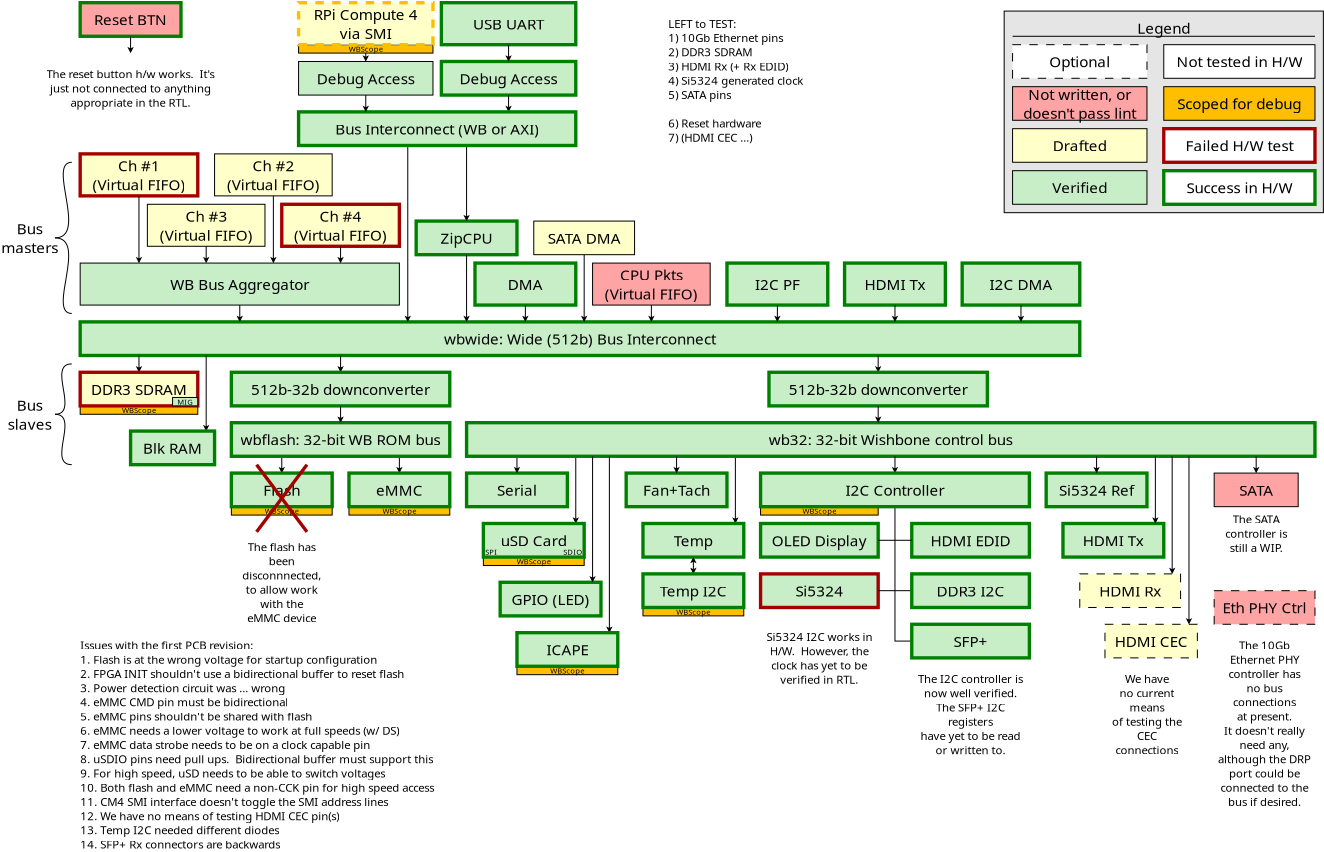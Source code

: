 <?xml version="1.0" encoding="UTF-8"?>
<dia:diagram xmlns:dia="http://www.lysator.liu.se/~alla/dia/">
  <dia:layer name="Background" visible="true" connectable="true" active="true">
    <dia:object type="Standard - Box" version="0" id="O0">
      <dia:attribute name="obj_pos">
        <dia:point val="26,19"/>
      </dia:attribute>
      <dia:attribute name="obj_bb">
        <dia:rectangle val="25.95,18.95;40.05,24.05"/>
      </dia:attribute>
      <dia:attribute name="elem_corner">
        <dia:point val="26,19"/>
      </dia:attribute>
      <dia:attribute name="elem_width">
        <dia:real val="14"/>
      </dia:attribute>
      <dia:attribute name="elem_height">
        <dia:real val="5"/>
      </dia:attribute>
      <dia:attribute name="inner_color">
        <dia:color val="#ffffcaff"/>
      </dia:attribute>
      <dia:attribute name="show_background">
        <dia:boolean val="true"/>
      </dia:attribute>
    </dia:object>
    <dia:object type="Standard - Line" version="0" id="O1">
      <dia:attribute name="obj_pos">
        <dia:point val="33,24"/>
      </dia:attribute>
      <dia:attribute name="obj_bb">
        <dia:rectangle val="32.638,23.95;33.362,32.05"/>
      </dia:attribute>
      <dia:attribute name="conn_endpoints">
        <dia:point val="33,24"/>
        <dia:point val="33,32"/>
      </dia:attribute>
      <dia:attribute name="numcp">
        <dia:int val="1"/>
      </dia:attribute>
      <dia:attribute name="end_arrow">
        <dia:enum val="22"/>
      </dia:attribute>
      <dia:attribute name="end_arrow_length">
        <dia:real val="0.5"/>
      </dia:attribute>
      <dia:attribute name="end_arrow_width">
        <dia:real val="0.5"/>
      </dia:attribute>
      <dia:connections>
        <dia:connection handle="0" to="O0" connection="6"/>
      </dia:connections>
    </dia:object>
    <dia:object type="Standard - Box" version="0" id="O2">
      <dia:attribute name="obj_pos">
        <dia:point val="18,25"/>
      </dia:attribute>
      <dia:attribute name="obj_bb">
        <dia:rectangle val="17.95,24.95;32.05,30.05"/>
      </dia:attribute>
      <dia:attribute name="elem_corner">
        <dia:point val="18,25"/>
      </dia:attribute>
      <dia:attribute name="elem_width">
        <dia:real val="14"/>
      </dia:attribute>
      <dia:attribute name="elem_height">
        <dia:real val="5"/>
      </dia:attribute>
      <dia:attribute name="inner_color">
        <dia:color val="#ffffcaff"/>
      </dia:attribute>
      <dia:attribute name="show_background">
        <dia:boolean val="true"/>
      </dia:attribute>
    </dia:object>
    <dia:object type="Standard - Text" version="1" id="O3">
      <dia:attribute name="obj_pos">
        <dia:point val="25,27.5"/>
      </dia:attribute>
      <dia:attribute name="obj_bb">
        <dia:rectangle val="19.039,25.32;30.961,29.68"/>
      </dia:attribute>
      <dia:attribute name="text">
        <dia:composite type="text">
          <dia:attribute name="string">
            <dia:string>#Ch #3
(Virtual FIFO)#</dia:string>
          </dia:attribute>
          <dia:attribute name="font">
            <dia:font family="sans" style="0" name="Helvetica"/>
          </dia:attribute>
          <dia:attribute name="height">
            <dia:real val="2.258"/>
          </dia:attribute>
          <dia:attribute name="pos">
            <dia:point val="25,26.996"/>
          </dia:attribute>
          <dia:attribute name="color">
            <dia:color val="#000000ff"/>
          </dia:attribute>
          <dia:attribute name="alignment">
            <dia:enum val="1"/>
          </dia:attribute>
        </dia:composite>
      </dia:attribute>
      <dia:attribute name="valign">
        <dia:enum val="2"/>
      </dia:attribute>
      <dia:connections>
        <dia:connection handle="0" to="O2" connection="8"/>
      </dia:connections>
    </dia:object>
    <dia:object type="Standard - Box" version="0" id="O4">
      <dia:attribute name="obj_pos">
        <dia:point val="34,25"/>
      </dia:attribute>
      <dia:attribute name="obj_bb">
        <dia:rectangle val="33.8,24.8;48.2,30.2"/>
      </dia:attribute>
      <dia:attribute name="elem_corner">
        <dia:point val="34,25"/>
      </dia:attribute>
      <dia:attribute name="elem_width">
        <dia:real val="14"/>
      </dia:attribute>
      <dia:attribute name="elem_height">
        <dia:real val="5"/>
      </dia:attribute>
      <dia:attribute name="border_width">
        <dia:real val="0.4"/>
      </dia:attribute>
      <dia:attribute name="border_color">
        <dia:color val="#a50000ff"/>
      </dia:attribute>
      <dia:attribute name="inner_color">
        <dia:color val="#ffffcaff"/>
      </dia:attribute>
      <dia:attribute name="show_background">
        <dia:boolean val="true"/>
      </dia:attribute>
    </dia:object>
    <dia:object type="Standard - Text" version="1" id="O5">
      <dia:attribute name="obj_pos">
        <dia:point val="41,27.5"/>
      </dia:attribute>
      <dia:attribute name="obj_bb">
        <dia:rectangle val="35.039,25.32;46.961,29.68"/>
      </dia:attribute>
      <dia:attribute name="text">
        <dia:composite type="text">
          <dia:attribute name="string">
            <dia:string>#Ch #4
(Virtual FIFO)#</dia:string>
          </dia:attribute>
          <dia:attribute name="font">
            <dia:font family="sans" style="0" name="Helvetica"/>
          </dia:attribute>
          <dia:attribute name="height">
            <dia:real val="2.258"/>
          </dia:attribute>
          <dia:attribute name="pos">
            <dia:point val="41,26.996"/>
          </dia:attribute>
          <dia:attribute name="color">
            <dia:color val="#000000ff"/>
          </dia:attribute>
          <dia:attribute name="alignment">
            <dia:enum val="1"/>
          </dia:attribute>
        </dia:composite>
      </dia:attribute>
      <dia:attribute name="valign">
        <dia:enum val="2"/>
      </dia:attribute>
      <dia:connections>
        <dia:connection handle="0" to="O4" connection="8"/>
      </dia:connections>
    </dia:object>
    <dia:object type="Standard - Box" version="0" id="O6">
      <dia:attribute name="obj_pos">
        <dia:point val="10,19"/>
      </dia:attribute>
      <dia:attribute name="obj_bb">
        <dia:rectangle val="9.8,18.8;24.2,24.2"/>
      </dia:attribute>
      <dia:attribute name="elem_corner">
        <dia:point val="10,19"/>
      </dia:attribute>
      <dia:attribute name="elem_width">
        <dia:real val="14"/>
      </dia:attribute>
      <dia:attribute name="elem_height">
        <dia:real val="5"/>
      </dia:attribute>
      <dia:attribute name="border_width">
        <dia:real val="0.4"/>
      </dia:attribute>
      <dia:attribute name="border_color">
        <dia:color val="#a50000ff"/>
      </dia:attribute>
      <dia:attribute name="inner_color">
        <dia:color val="#ffffcaff"/>
      </dia:attribute>
      <dia:attribute name="show_background">
        <dia:boolean val="true"/>
      </dia:attribute>
    </dia:object>
    <dia:object type="Standard - Text" version="1" id="O7">
      <dia:attribute name="obj_pos">
        <dia:point val="17,21.5"/>
      </dia:attribute>
      <dia:attribute name="obj_bb">
        <dia:rectangle val="11.039,19.32;22.961,23.68"/>
      </dia:attribute>
      <dia:attribute name="text">
        <dia:composite type="text">
          <dia:attribute name="string">
            <dia:string>#Ch #1
(Virtual FIFO)#</dia:string>
          </dia:attribute>
          <dia:attribute name="font">
            <dia:font family="sans" style="0" name="Helvetica"/>
          </dia:attribute>
          <dia:attribute name="height">
            <dia:real val="2.258"/>
          </dia:attribute>
          <dia:attribute name="pos">
            <dia:point val="17,20.996"/>
          </dia:attribute>
          <dia:attribute name="color">
            <dia:color val="#000000ff"/>
          </dia:attribute>
          <dia:attribute name="alignment">
            <dia:enum val="1"/>
          </dia:attribute>
        </dia:composite>
      </dia:attribute>
      <dia:attribute name="valign">
        <dia:enum val="2"/>
      </dia:attribute>
      <dia:connections>
        <dia:connection handle="0" to="O6" connection="8"/>
      </dia:connections>
    </dia:object>
    <dia:object type="Standard - Text" version="1" id="O8">
      <dia:attribute name="obj_pos">
        <dia:point val="33,21.5"/>
      </dia:attribute>
      <dia:attribute name="obj_bb">
        <dia:rectangle val="27.039,19.32;38.961,23.68"/>
      </dia:attribute>
      <dia:attribute name="text">
        <dia:composite type="text">
          <dia:attribute name="string">
            <dia:string>#Ch #2
(Virtual FIFO)#</dia:string>
          </dia:attribute>
          <dia:attribute name="font">
            <dia:font family="sans" style="0" name="Helvetica"/>
          </dia:attribute>
          <dia:attribute name="height">
            <dia:real val="2.258"/>
          </dia:attribute>
          <dia:attribute name="pos">
            <dia:point val="33,20.996"/>
          </dia:attribute>
          <dia:attribute name="color">
            <dia:color val="#000000ff"/>
          </dia:attribute>
          <dia:attribute name="alignment">
            <dia:enum val="1"/>
          </dia:attribute>
        </dia:composite>
      </dia:attribute>
      <dia:attribute name="valign">
        <dia:enum val="2"/>
      </dia:attribute>
      <dia:connections>
        <dia:connection handle="0" to="O0" connection="8"/>
      </dia:connections>
    </dia:object>
    <dia:object type="Standard - Box" version="0" id="O9">
      <dia:attribute name="obj_pos">
        <dia:point val="10,39"/>
      </dia:attribute>
      <dia:attribute name="obj_bb">
        <dia:rectangle val="9.8,38.8;129.2,43.2"/>
      </dia:attribute>
      <dia:attribute name="elem_corner">
        <dia:point val="10,39"/>
      </dia:attribute>
      <dia:attribute name="elem_width">
        <dia:real val="119"/>
      </dia:attribute>
      <dia:attribute name="elem_height">
        <dia:real val="4"/>
      </dia:attribute>
      <dia:attribute name="border_width">
        <dia:real val="0.4"/>
      </dia:attribute>
      <dia:attribute name="border_color">
        <dia:color val="#008000ff"/>
      </dia:attribute>
      <dia:attribute name="inner_color">
        <dia:color val="#c8eec8ff"/>
      </dia:attribute>
      <dia:attribute name="show_background">
        <dia:boolean val="true"/>
      </dia:attribute>
    </dia:object>
    <dia:object type="Standard - Box" version="0" id="O10">
      <dia:attribute name="obj_pos">
        <dia:point val="50,27"/>
      </dia:attribute>
      <dia:attribute name="obj_bb">
        <dia:rectangle val="49.8,26.8;62.2,31.2"/>
      </dia:attribute>
      <dia:attribute name="elem_corner">
        <dia:point val="50,27"/>
      </dia:attribute>
      <dia:attribute name="elem_width">
        <dia:real val="12"/>
      </dia:attribute>
      <dia:attribute name="elem_height">
        <dia:real val="4"/>
      </dia:attribute>
      <dia:attribute name="border_width">
        <dia:real val="0.4"/>
      </dia:attribute>
      <dia:attribute name="border_color">
        <dia:color val="#008000ff"/>
      </dia:attribute>
      <dia:attribute name="inner_color">
        <dia:color val="#c8eec8ff"/>
      </dia:attribute>
      <dia:attribute name="show_background">
        <dia:boolean val="true"/>
      </dia:attribute>
    </dia:object>
    <dia:object type="Standard - Text" version="1" id="O11">
      <dia:attribute name="obj_pos">
        <dia:point val="56,29"/>
      </dia:attribute>
      <dia:attribute name="obj_bb">
        <dia:rectangle val="52.72,27.949;59.28,30.051"/>
      </dia:attribute>
      <dia:attribute name="text">
        <dia:composite type="text">
          <dia:attribute name="string">
            <dia:string>#ZipCPU#</dia:string>
          </dia:attribute>
          <dia:attribute name="font">
            <dia:font family="sans" style="0" name="Helvetica"/>
          </dia:attribute>
          <dia:attribute name="height">
            <dia:real val="2.258"/>
          </dia:attribute>
          <dia:attribute name="pos">
            <dia:point val="56,29.625"/>
          </dia:attribute>
          <dia:attribute name="color">
            <dia:color val="#000000ff"/>
          </dia:attribute>
          <dia:attribute name="alignment">
            <dia:enum val="1"/>
          </dia:attribute>
        </dia:composite>
      </dia:attribute>
      <dia:attribute name="valign">
        <dia:enum val="2"/>
      </dia:attribute>
      <dia:connections>
        <dia:connection handle="0" to="O10" connection="8"/>
      </dia:connections>
    </dia:object>
    <dia:object type="Standard - Box" version="0" id="O12">
      <dia:attribute name="obj_pos">
        <dia:point val="57,32"/>
      </dia:attribute>
      <dia:attribute name="obj_bb">
        <dia:rectangle val="56.8,31.8;69.2,37.2"/>
      </dia:attribute>
      <dia:attribute name="elem_corner">
        <dia:point val="57,32"/>
      </dia:attribute>
      <dia:attribute name="elem_width">
        <dia:real val="12"/>
      </dia:attribute>
      <dia:attribute name="elem_height">
        <dia:real val="5"/>
      </dia:attribute>
      <dia:attribute name="border_width">
        <dia:real val="0.4"/>
      </dia:attribute>
      <dia:attribute name="border_color">
        <dia:color val="#008000ff"/>
      </dia:attribute>
      <dia:attribute name="inner_color">
        <dia:color val="#c8eec8ff"/>
      </dia:attribute>
      <dia:attribute name="show_background">
        <dia:boolean val="true"/>
      </dia:attribute>
    </dia:object>
    <dia:object type="Standard - Text" version="1" id="O13">
      <dia:attribute name="obj_pos">
        <dia:point val="63,34.5"/>
      </dia:attribute>
      <dia:attribute name="obj_bb">
        <dia:rectangle val="60.909,33.449;65.091,35.551"/>
      </dia:attribute>
      <dia:attribute name="text">
        <dia:composite type="text">
          <dia:attribute name="string">
            <dia:string>#DMA#</dia:string>
          </dia:attribute>
          <dia:attribute name="font">
            <dia:font family="sans" style="0" name="Helvetica"/>
          </dia:attribute>
          <dia:attribute name="height">
            <dia:real val="2.258"/>
          </dia:attribute>
          <dia:attribute name="pos">
            <dia:point val="63,35.125"/>
          </dia:attribute>
          <dia:attribute name="color">
            <dia:color val="#000000ff"/>
          </dia:attribute>
          <dia:attribute name="alignment">
            <dia:enum val="1"/>
          </dia:attribute>
        </dia:composite>
      </dia:attribute>
      <dia:attribute name="valign">
        <dia:enum val="2"/>
      </dia:attribute>
      <dia:connections>
        <dia:connection handle="0" to="O12" connection="8"/>
      </dia:connections>
    </dia:object>
    <dia:object type="Standard - Text" version="1" id="O14">
      <dia:attribute name="obj_pos">
        <dia:point val="69.5,41"/>
      </dia:attribute>
      <dia:attribute name="obj_bb">
        <dia:rectangle val="51.999,39.949;87.001,42.051"/>
      </dia:attribute>
      <dia:attribute name="text">
        <dia:composite type="text">
          <dia:attribute name="string">
            <dia:string>#wbwide: Wide (512b) Bus Interconnect#</dia:string>
          </dia:attribute>
          <dia:attribute name="font">
            <dia:font family="sans" style="0" name="Helvetica"/>
          </dia:attribute>
          <dia:attribute name="height">
            <dia:real val="2.258"/>
          </dia:attribute>
          <dia:attribute name="pos">
            <dia:point val="69.5,41.625"/>
          </dia:attribute>
          <dia:attribute name="color">
            <dia:color val="#000000ff"/>
          </dia:attribute>
          <dia:attribute name="alignment">
            <dia:enum val="1"/>
          </dia:attribute>
        </dia:composite>
      </dia:attribute>
      <dia:attribute name="valign">
        <dia:enum val="2"/>
      </dia:attribute>
      <dia:connections>
        <dia:connection handle="0" to="O9" connection="8"/>
      </dia:connections>
    </dia:object>
    <dia:object type="Standard - Line" version="0" id="O15">
      <dia:attribute name="obj_pos">
        <dia:point val="25,30"/>
      </dia:attribute>
      <dia:attribute name="obj_bb">
        <dia:rectangle val="24.638,29.95;25.362,32.05"/>
      </dia:attribute>
      <dia:attribute name="conn_endpoints">
        <dia:point val="25,30"/>
        <dia:point val="25,32"/>
      </dia:attribute>
      <dia:attribute name="numcp">
        <dia:int val="1"/>
      </dia:attribute>
      <dia:attribute name="end_arrow">
        <dia:enum val="22"/>
      </dia:attribute>
      <dia:attribute name="end_arrow_length">
        <dia:real val="0.5"/>
      </dia:attribute>
      <dia:attribute name="end_arrow_width">
        <dia:real val="0.5"/>
      </dia:attribute>
      <dia:connections>
        <dia:connection handle="0" to="O2" connection="6"/>
      </dia:connections>
    </dia:object>
    <dia:object type="Standard - Line" version="0" id="O16">
      <dia:attribute name="obj_pos">
        <dia:point val="41,30"/>
      </dia:attribute>
      <dia:attribute name="obj_bb">
        <dia:rectangle val="40.638,29.95;41.362,32.05"/>
      </dia:attribute>
      <dia:attribute name="conn_endpoints">
        <dia:point val="41,30"/>
        <dia:point val="41,32"/>
      </dia:attribute>
      <dia:attribute name="numcp">
        <dia:int val="1"/>
      </dia:attribute>
      <dia:attribute name="end_arrow">
        <dia:enum val="22"/>
      </dia:attribute>
      <dia:attribute name="end_arrow_length">
        <dia:real val="0.5"/>
      </dia:attribute>
      <dia:attribute name="end_arrow_width">
        <dia:real val="0.5"/>
      </dia:attribute>
      <dia:connections>
        <dia:connection handle="0" to="O4" connection="6"/>
      </dia:connections>
    </dia:object>
    <dia:object type="Standard - Line" version="0" id="O17">
      <dia:attribute name="obj_pos">
        <dia:point val="17,24"/>
      </dia:attribute>
      <dia:attribute name="obj_bb">
        <dia:rectangle val="16.638,23.95;17.362,32.05"/>
      </dia:attribute>
      <dia:attribute name="conn_endpoints">
        <dia:point val="17,24"/>
        <dia:point val="17,32"/>
      </dia:attribute>
      <dia:attribute name="numcp">
        <dia:int val="1"/>
      </dia:attribute>
      <dia:attribute name="end_arrow">
        <dia:enum val="22"/>
      </dia:attribute>
      <dia:attribute name="end_arrow_length">
        <dia:real val="0.5"/>
      </dia:attribute>
      <dia:attribute name="end_arrow_width">
        <dia:real val="0.5"/>
      </dia:attribute>
      <dia:connections>
        <dia:connection handle="0" to="O6" connection="6"/>
      </dia:connections>
    </dia:object>
    <dia:object type="Standard - Line" version="0" id="O18">
      <dia:attribute name="obj_pos">
        <dia:point val="63,37"/>
      </dia:attribute>
      <dia:attribute name="obj_bb">
        <dia:rectangle val="62.638,36.95;63.362,39.05"/>
      </dia:attribute>
      <dia:attribute name="conn_endpoints">
        <dia:point val="63,37"/>
        <dia:point val="63,39"/>
      </dia:attribute>
      <dia:attribute name="numcp">
        <dia:int val="1"/>
      </dia:attribute>
      <dia:attribute name="end_arrow">
        <dia:enum val="22"/>
      </dia:attribute>
      <dia:attribute name="end_arrow_length">
        <dia:real val="0.5"/>
      </dia:attribute>
      <dia:attribute name="end_arrow_width">
        <dia:real val="0.5"/>
      </dia:attribute>
      <dia:connections>
        <dia:connection handle="0" to="O12" connection="6"/>
      </dia:connections>
    </dia:object>
    <dia:object type="Standard - Line" version="0" id="O19">
      <dia:attribute name="obj_pos">
        <dia:point val="56,31"/>
      </dia:attribute>
      <dia:attribute name="obj_bb">
        <dia:rectangle val="55.638,30.95;56.362,39.05"/>
      </dia:attribute>
      <dia:attribute name="conn_endpoints">
        <dia:point val="56,31"/>
        <dia:point val="56,39"/>
      </dia:attribute>
      <dia:attribute name="numcp">
        <dia:int val="1"/>
      </dia:attribute>
      <dia:attribute name="end_arrow">
        <dia:enum val="22"/>
      </dia:attribute>
      <dia:attribute name="end_arrow_length">
        <dia:real val="0.5"/>
      </dia:attribute>
      <dia:attribute name="end_arrow_width">
        <dia:real val="0.5"/>
      </dia:attribute>
      <dia:connections>
        <dia:connection handle="0" to="O10" connection="6"/>
      </dia:connections>
    </dia:object>
    <dia:object type="Standard - Line" version="0" id="O20">
      <dia:attribute name="obj_pos">
        <dia:point val="17,43"/>
      </dia:attribute>
      <dia:attribute name="obj_bb">
        <dia:rectangle val="16.638,42.95;17.362,45.05"/>
      </dia:attribute>
      <dia:attribute name="conn_endpoints">
        <dia:point val="17,43"/>
        <dia:point val="17,45"/>
      </dia:attribute>
      <dia:attribute name="numcp">
        <dia:int val="1"/>
      </dia:attribute>
      <dia:attribute name="end_arrow">
        <dia:enum val="22"/>
      </dia:attribute>
      <dia:attribute name="end_arrow_length">
        <dia:real val="0.5"/>
      </dia:attribute>
      <dia:attribute name="end_arrow_width">
        <dia:real val="0.5"/>
      </dia:attribute>
      <dia:connections>
        <dia:connection handle="1" to="O187" connection="1"/>
      </dia:connections>
    </dia:object>
    <dia:object type="Standard - Line" version="0" id="O21">
      <dia:attribute name="obj_pos">
        <dia:point val="70,31"/>
      </dia:attribute>
      <dia:attribute name="obj_bb">
        <dia:rectangle val="69.638,30.95;70.362,39.05"/>
      </dia:attribute>
      <dia:attribute name="conn_endpoints">
        <dia:point val="70,31"/>
        <dia:point val="70,39"/>
      </dia:attribute>
      <dia:attribute name="numcp">
        <dia:int val="1"/>
      </dia:attribute>
      <dia:attribute name="end_arrow">
        <dia:enum val="22"/>
      </dia:attribute>
      <dia:attribute name="end_arrow_length">
        <dia:real val="0.5"/>
      </dia:attribute>
      <dia:attribute name="end_arrow_width">
        <dia:real val="0.5"/>
      </dia:attribute>
    </dia:object>
    <dia:object type="Standard - Line" version="0" id="O22">
      <dia:attribute name="obj_pos">
        <dia:point val="49,18"/>
      </dia:attribute>
      <dia:attribute name="obj_bb">
        <dia:rectangle val="48.638,17.95;49.362,39.05"/>
      </dia:attribute>
      <dia:attribute name="conn_endpoints">
        <dia:point val="49,18"/>
        <dia:point val="49,39"/>
      </dia:attribute>
      <dia:attribute name="numcp">
        <dia:int val="1"/>
      </dia:attribute>
      <dia:attribute name="end_arrow">
        <dia:enum val="22"/>
      </dia:attribute>
      <dia:attribute name="end_arrow_length">
        <dia:real val="0.5"/>
      </dia:attribute>
      <dia:attribute name="end_arrow_width">
        <dia:real val="0.5"/>
      </dia:attribute>
    </dia:object>
    <dia:object type="Standard - Line" version="0" id="O23">
      <dia:attribute name="obj_pos">
        <dia:point val="56,18"/>
      </dia:attribute>
      <dia:attribute name="obj_bb">
        <dia:rectangle val="55.638,17.95;56.362,27.05"/>
      </dia:attribute>
      <dia:attribute name="conn_endpoints">
        <dia:point val="56,18"/>
        <dia:point val="56,27"/>
      </dia:attribute>
      <dia:attribute name="numcp">
        <dia:int val="1"/>
      </dia:attribute>
      <dia:attribute name="end_arrow">
        <dia:enum val="22"/>
      </dia:attribute>
      <dia:attribute name="end_arrow_length">
        <dia:real val="0.5"/>
      </dia:attribute>
      <dia:attribute name="end_arrow_width">
        <dia:real val="0.5"/>
      </dia:attribute>
      <dia:connections>
        <dia:connection handle="1" to="O10" connection="1"/>
      </dia:connections>
    </dia:object>
    <dia:object type="Standard - Box" version="0" id="O24">
      <dia:attribute name="obj_pos">
        <dia:point val="71,32"/>
      </dia:attribute>
      <dia:attribute name="obj_bb">
        <dia:rectangle val="70.95,31.95;85.05,37.05"/>
      </dia:attribute>
      <dia:attribute name="elem_corner">
        <dia:point val="71,32"/>
      </dia:attribute>
      <dia:attribute name="elem_width">
        <dia:real val="14"/>
      </dia:attribute>
      <dia:attribute name="elem_height">
        <dia:real val="5"/>
      </dia:attribute>
      <dia:attribute name="inner_color">
        <dia:color val="#ffa4a4ff"/>
      </dia:attribute>
      <dia:attribute name="show_background">
        <dia:boolean val="true"/>
      </dia:attribute>
    </dia:object>
    <dia:object type="Standard - Line" version="0" id="O25">
      <dia:attribute name="obj_pos">
        <dia:point val="78,37"/>
      </dia:attribute>
      <dia:attribute name="obj_bb">
        <dia:rectangle val="77.638,36.95;78.362,39.05"/>
      </dia:attribute>
      <dia:attribute name="conn_endpoints">
        <dia:point val="78,37"/>
        <dia:point val="78,39"/>
      </dia:attribute>
      <dia:attribute name="numcp">
        <dia:int val="1"/>
      </dia:attribute>
      <dia:attribute name="end_arrow">
        <dia:enum val="22"/>
      </dia:attribute>
      <dia:attribute name="end_arrow_length">
        <dia:real val="0.5"/>
      </dia:attribute>
      <dia:attribute name="end_arrow_width">
        <dia:real val="0.5"/>
      </dia:attribute>
      <dia:connections>
        <dia:connection handle="0" to="O24" connection="6"/>
      </dia:connections>
    </dia:object>
    <dia:object type="Standard - Text" version="1" id="O26">
      <dia:attribute name="obj_pos">
        <dia:point val="78,34.5"/>
      </dia:attribute>
      <dia:attribute name="obj_bb">
        <dia:rectangle val="72.039,32.32;83.961,36.68"/>
      </dia:attribute>
      <dia:attribute name="text">
        <dia:composite type="text">
          <dia:attribute name="string">
            <dia:string>#CPU Pkts
(Virtual FIFO)#</dia:string>
          </dia:attribute>
          <dia:attribute name="font">
            <dia:font family="sans" style="0" name="Helvetica"/>
          </dia:attribute>
          <dia:attribute name="height">
            <dia:real val="2.258"/>
          </dia:attribute>
          <dia:attribute name="pos">
            <dia:point val="78,33.996"/>
          </dia:attribute>
          <dia:attribute name="color">
            <dia:color val="#000000ff"/>
          </dia:attribute>
          <dia:attribute name="alignment">
            <dia:enum val="1"/>
          </dia:attribute>
        </dia:composite>
      </dia:attribute>
      <dia:attribute name="valign">
        <dia:enum val="2"/>
      </dia:attribute>
      <dia:connections>
        <dia:connection handle="0" to="O24" connection="8"/>
      </dia:connections>
    </dia:object>
    <dia:object type="Standard - Box" version="0" id="O27">
      <dia:attribute name="obj_pos">
        <dia:point val="87,32"/>
      </dia:attribute>
      <dia:attribute name="obj_bb">
        <dia:rectangle val="86.8,31.8;99.2,37.2"/>
      </dia:attribute>
      <dia:attribute name="elem_corner">
        <dia:point val="87,32"/>
      </dia:attribute>
      <dia:attribute name="elem_width">
        <dia:real val="12"/>
      </dia:attribute>
      <dia:attribute name="elem_height">
        <dia:real val="5"/>
      </dia:attribute>
      <dia:attribute name="border_width">
        <dia:real val="0.4"/>
      </dia:attribute>
      <dia:attribute name="border_color">
        <dia:color val="#008000ff"/>
      </dia:attribute>
      <dia:attribute name="inner_color">
        <dia:color val="#c8eec8ff"/>
      </dia:attribute>
      <dia:attribute name="show_background">
        <dia:boolean val="true"/>
      </dia:attribute>
    </dia:object>
    <dia:object type="Standard - Line" version="0" id="O28">
      <dia:attribute name="obj_pos">
        <dia:point val="93,37"/>
      </dia:attribute>
      <dia:attribute name="obj_bb">
        <dia:rectangle val="92.638,36.95;93.362,39.05"/>
      </dia:attribute>
      <dia:attribute name="conn_endpoints">
        <dia:point val="93,37"/>
        <dia:point val="93,39"/>
      </dia:attribute>
      <dia:attribute name="numcp">
        <dia:int val="1"/>
      </dia:attribute>
      <dia:attribute name="end_arrow">
        <dia:enum val="22"/>
      </dia:attribute>
      <dia:attribute name="end_arrow_length">
        <dia:real val="0.5"/>
      </dia:attribute>
      <dia:attribute name="end_arrow_width">
        <dia:real val="0.5"/>
      </dia:attribute>
      <dia:connections>
        <dia:connection handle="0" to="O27" connection="6"/>
      </dia:connections>
    </dia:object>
    <dia:object type="Standard - Text" version="1" id="O29">
      <dia:attribute name="obj_pos">
        <dia:point val="93,34.5"/>
      </dia:attribute>
      <dia:attribute name="obj_bb">
        <dia:rectangle val="90.176,33.449;95.824,35.551"/>
      </dia:attribute>
      <dia:attribute name="text">
        <dia:composite type="text">
          <dia:attribute name="string">
            <dia:string>#I2C PF#</dia:string>
          </dia:attribute>
          <dia:attribute name="font">
            <dia:font family="sans" style="0" name="Helvetica"/>
          </dia:attribute>
          <dia:attribute name="height">
            <dia:real val="2.258"/>
          </dia:attribute>
          <dia:attribute name="pos">
            <dia:point val="93,35.125"/>
          </dia:attribute>
          <dia:attribute name="color">
            <dia:color val="#000000ff"/>
          </dia:attribute>
          <dia:attribute name="alignment">
            <dia:enum val="1"/>
          </dia:attribute>
        </dia:composite>
      </dia:attribute>
      <dia:attribute name="valign">
        <dia:enum val="2"/>
      </dia:attribute>
      <dia:connections>
        <dia:connection handle="0" to="O27" connection="8"/>
      </dia:connections>
    </dia:object>
    <dia:object type="Standard - Box" version="0" id="O30">
      <dia:attribute name="obj_pos">
        <dia:point val="101,32"/>
      </dia:attribute>
      <dia:attribute name="obj_bb">
        <dia:rectangle val="100.8,31.8;113.2,37.2"/>
      </dia:attribute>
      <dia:attribute name="elem_corner">
        <dia:point val="101,32"/>
      </dia:attribute>
      <dia:attribute name="elem_width">
        <dia:real val="12"/>
      </dia:attribute>
      <dia:attribute name="elem_height">
        <dia:real val="5"/>
      </dia:attribute>
      <dia:attribute name="border_width">
        <dia:real val="0.4"/>
      </dia:attribute>
      <dia:attribute name="border_color">
        <dia:color val="#008000ff"/>
      </dia:attribute>
      <dia:attribute name="inner_color">
        <dia:color val="#c8eec8ff"/>
      </dia:attribute>
      <dia:attribute name="show_background">
        <dia:boolean val="true"/>
      </dia:attribute>
    </dia:object>
    <dia:object type="Standard - Line" version="0" id="O31">
      <dia:attribute name="obj_pos">
        <dia:point val="107,37"/>
      </dia:attribute>
      <dia:attribute name="obj_bb">
        <dia:rectangle val="106.638,36.95;107.362,39.05"/>
      </dia:attribute>
      <dia:attribute name="conn_endpoints">
        <dia:point val="107,37"/>
        <dia:point val="107,39"/>
      </dia:attribute>
      <dia:attribute name="numcp">
        <dia:int val="1"/>
      </dia:attribute>
      <dia:attribute name="end_arrow">
        <dia:enum val="22"/>
      </dia:attribute>
      <dia:attribute name="end_arrow_length">
        <dia:real val="0.5"/>
      </dia:attribute>
      <dia:attribute name="end_arrow_width">
        <dia:real val="0.5"/>
      </dia:attribute>
      <dia:connections>
        <dia:connection handle="0" to="O30" connection="6"/>
      </dia:connections>
    </dia:object>
    <dia:object type="Standard - Text" version="1" id="O32">
      <dia:attribute name="obj_pos">
        <dia:point val="107,34.5"/>
      </dia:attribute>
      <dia:attribute name="obj_bb">
        <dia:rectangle val="103.207,33.449;110.792,35.551"/>
      </dia:attribute>
      <dia:attribute name="text">
        <dia:composite type="text">
          <dia:attribute name="string">
            <dia:string>#HDMI Tx#</dia:string>
          </dia:attribute>
          <dia:attribute name="font">
            <dia:font family="sans" style="0" name="Helvetica"/>
          </dia:attribute>
          <dia:attribute name="height">
            <dia:real val="2.258"/>
          </dia:attribute>
          <dia:attribute name="pos">
            <dia:point val="107,35.125"/>
          </dia:attribute>
          <dia:attribute name="color">
            <dia:color val="#000000ff"/>
          </dia:attribute>
          <dia:attribute name="alignment">
            <dia:enum val="1"/>
          </dia:attribute>
        </dia:composite>
      </dia:attribute>
      <dia:attribute name="valign">
        <dia:enum val="2"/>
      </dia:attribute>
      <dia:connections>
        <dia:connection handle="0" to="O30" connection="8"/>
      </dia:connections>
    </dia:object>
    <dia:object type="Standard - Box" version="0" id="O33">
      <dia:attribute name="obj_pos">
        <dia:point val="10,32"/>
      </dia:attribute>
      <dia:attribute name="obj_bb">
        <dia:rectangle val="9.95,31.95;48.05,37.05"/>
      </dia:attribute>
      <dia:attribute name="elem_corner">
        <dia:point val="10,32"/>
      </dia:attribute>
      <dia:attribute name="elem_width">
        <dia:real val="38"/>
      </dia:attribute>
      <dia:attribute name="elem_height">
        <dia:real val="5"/>
      </dia:attribute>
      <dia:attribute name="inner_color">
        <dia:color val="#c8eec8ff"/>
      </dia:attribute>
      <dia:attribute name="show_background">
        <dia:boolean val="true"/>
      </dia:attribute>
    </dia:object>
    <dia:object type="Standard - Text" version="1" id="O34">
      <dia:attribute name="obj_pos">
        <dia:point val="29,34.5"/>
      </dia:attribute>
      <dia:attribute name="obj_bb">
        <dia:rectangle val="20.174,33.449;37.826,35.551"/>
      </dia:attribute>
      <dia:attribute name="text">
        <dia:composite type="text">
          <dia:attribute name="string">
            <dia:string>#WB Bus Aggregator#</dia:string>
          </dia:attribute>
          <dia:attribute name="font">
            <dia:font family="sans" style="0" name="Helvetica"/>
          </dia:attribute>
          <dia:attribute name="height">
            <dia:real val="2.258"/>
          </dia:attribute>
          <dia:attribute name="pos">
            <dia:point val="29,35.125"/>
          </dia:attribute>
          <dia:attribute name="color">
            <dia:color val="#000000ff"/>
          </dia:attribute>
          <dia:attribute name="alignment">
            <dia:enum val="1"/>
          </dia:attribute>
        </dia:composite>
      </dia:attribute>
      <dia:attribute name="valign">
        <dia:enum val="2"/>
      </dia:attribute>
      <dia:connections>
        <dia:connection handle="0" to="O33" connection="8"/>
      </dia:connections>
    </dia:object>
    <dia:object type="Standard - Line" version="0" id="O35">
      <dia:attribute name="obj_pos">
        <dia:point val="29,37"/>
      </dia:attribute>
      <dia:attribute name="obj_bb">
        <dia:rectangle val="28.638,36.95;29.362,39.05"/>
      </dia:attribute>
      <dia:attribute name="conn_endpoints">
        <dia:point val="29,37"/>
        <dia:point val="29,39"/>
      </dia:attribute>
      <dia:attribute name="numcp">
        <dia:int val="1"/>
      </dia:attribute>
      <dia:attribute name="end_arrow">
        <dia:enum val="22"/>
      </dia:attribute>
      <dia:attribute name="end_arrow_length">
        <dia:real val="0.5"/>
      </dia:attribute>
      <dia:attribute name="end_arrow_width">
        <dia:real val="0.5"/>
      </dia:attribute>
      <dia:connections>
        <dia:connection handle="0" to="O33" connection="6"/>
      </dia:connections>
    </dia:object>
    <dia:object type="Standard - BezierLine" version="0" id="O36">
      <dia:attribute name="obj_pos">
        <dia:point val="9,44"/>
      </dia:attribute>
      <dia:attribute name="obj_bb">
        <dia:rectangle val="6.95,43.95;9.05,50.05"/>
      </dia:attribute>
      <dia:attribute name="bez_points">
        <dia:point val="9,44"/>
        <dia:point val="6,44"/>
        <dia:point val="10,50"/>
        <dia:point val="7,50"/>
      </dia:attribute>
      <dia:attribute name="corner_types">
        <dia:enum val="0"/>
        <dia:enum val="0"/>
      </dia:attribute>
    </dia:object>
    <dia:object type="Standard - BezierLine" version="0" id="O37">
      <dia:attribute name="obj_pos">
        <dia:point val="9,56"/>
      </dia:attribute>
      <dia:attribute name="obj_bb">
        <dia:rectangle val="6.95,49.95;9.05,56.05"/>
      </dia:attribute>
      <dia:attribute name="bez_points">
        <dia:point val="9,56"/>
        <dia:point val="6,56"/>
        <dia:point val="10,50"/>
        <dia:point val="7,50"/>
      </dia:attribute>
      <dia:attribute name="corner_types">
        <dia:enum val="0"/>
        <dia:enum val="0"/>
      </dia:attribute>
    </dia:object>
    <dia:object type="Standard - Text" version="1" id="O38">
      <dia:attribute name="obj_pos">
        <dia:point val="4,50"/>
      </dia:attribute>
      <dia:attribute name="obj_bb">
        <dia:rectangle val="1.165,47.82;6.835,52.18"/>
      </dia:attribute>
      <dia:attribute name="text">
        <dia:composite type="text">
          <dia:attribute name="string">
            <dia:string>#Bus
slaves#</dia:string>
          </dia:attribute>
          <dia:attribute name="font">
            <dia:font family="sans" style="0" name="Helvetica"/>
          </dia:attribute>
          <dia:attribute name="height">
            <dia:real val="2.258"/>
          </dia:attribute>
          <dia:attribute name="pos">
            <dia:point val="4,49.496"/>
          </dia:attribute>
          <dia:attribute name="color">
            <dia:color val="#000000ff"/>
          </dia:attribute>
          <dia:attribute name="alignment">
            <dia:enum val="1"/>
          </dia:attribute>
        </dia:composite>
      </dia:attribute>
      <dia:attribute name="valign">
        <dia:enum val="2"/>
      </dia:attribute>
    </dia:object>
    <dia:object type="Standard - Box" version="0" id="O39">
      <dia:attribute name="obj_pos">
        <dia:point val="120,2"/>
      </dia:attribute>
      <dia:attribute name="obj_bb">
        <dia:rectangle val="119.95,1.95;158.05,26.05"/>
      </dia:attribute>
      <dia:attribute name="elem_corner">
        <dia:point val="120,2"/>
      </dia:attribute>
      <dia:attribute name="elem_width">
        <dia:real val="38"/>
      </dia:attribute>
      <dia:attribute name="elem_height">
        <dia:real val="24"/>
      </dia:attribute>
      <dia:attribute name="inner_color">
        <dia:color val="#e5e5e5ff"/>
      </dia:attribute>
      <dia:attribute name="show_background">
        <dia:boolean val="true"/>
      </dia:attribute>
    </dia:object>
    <dia:object type="Standard - Box" version="0" id="O40">
      <dia:attribute name="obj_pos">
        <dia:point val="121,21"/>
      </dia:attribute>
      <dia:attribute name="obj_bb">
        <dia:rectangle val="120.95,20.95;137.05,25.05"/>
      </dia:attribute>
      <dia:attribute name="elem_corner">
        <dia:point val="121,21"/>
      </dia:attribute>
      <dia:attribute name="elem_width">
        <dia:real val="16"/>
      </dia:attribute>
      <dia:attribute name="elem_height">
        <dia:real val="4"/>
      </dia:attribute>
      <dia:attribute name="inner_color">
        <dia:color val="#c8eec8ff"/>
      </dia:attribute>
      <dia:attribute name="show_background">
        <dia:boolean val="true"/>
      </dia:attribute>
    </dia:object>
    <dia:object type="Standard - Text" version="1" id="O41">
      <dia:attribute name="obj_pos">
        <dia:point val="129,23"/>
      </dia:attribute>
      <dia:attribute name="obj_bb">
        <dia:rectangle val="125.578,21.949;132.423,24.051"/>
      </dia:attribute>
      <dia:attribute name="text">
        <dia:composite type="text">
          <dia:attribute name="string">
            <dia:string>#Verified#</dia:string>
          </dia:attribute>
          <dia:attribute name="font">
            <dia:font family="sans" style="0" name="Helvetica"/>
          </dia:attribute>
          <dia:attribute name="height">
            <dia:real val="2.258"/>
          </dia:attribute>
          <dia:attribute name="pos">
            <dia:point val="129,23.625"/>
          </dia:attribute>
          <dia:attribute name="color">
            <dia:color val="#000000ff"/>
          </dia:attribute>
          <dia:attribute name="alignment">
            <dia:enum val="1"/>
          </dia:attribute>
        </dia:composite>
      </dia:attribute>
      <dia:attribute name="valign">
        <dia:enum val="2"/>
      </dia:attribute>
      <dia:connections>
        <dia:connection handle="0" to="O40" connection="8"/>
      </dia:connections>
    </dia:object>
    <dia:object type="Standard - Box" version="0" id="O42">
      <dia:attribute name="obj_pos">
        <dia:point val="121,16"/>
      </dia:attribute>
      <dia:attribute name="obj_bb">
        <dia:rectangle val="120.95,15.95;137.05,20.05"/>
      </dia:attribute>
      <dia:attribute name="elem_corner">
        <dia:point val="121,16"/>
      </dia:attribute>
      <dia:attribute name="elem_width">
        <dia:real val="16"/>
      </dia:attribute>
      <dia:attribute name="elem_height">
        <dia:real val="4"/>
      </dia:attribute>
      <dia:attribute name="inner_color">
        <dia:color val="#ffffcaff"/>
      </dia:attribute>
      <dia:attribute name="show_background">
        <dia:boolean val="true"/>
      </dia:attribute>
    </dia:object>
    <dia:object type="Standard - Text" version="1" id="O43">
      <dia:attribute name="obj_pos">
        <dia:point val="129,18"/>
      </dia:attribute>
      <dia:attribute name="obj_bb">
        <dia:rectangle val="125.595,16.949;132.405,19.051"/>
      </dia:attribute>
      <dia:attribute name="text">
        <dia:composite type="text">
          <dia:attribute name="string">
            <dia:string>#Drafted#</dia:string>
          </dia:attribute>
          <dia:attribute name="font">
            <dia:font family="sans" style="0" name="Helvetica"/>
          </dia:attribute>
          <dia:attribute name="height">
            <dia:real val="2.258"/>
          </dia:attribute>
          <dia:attribute name="pos">
            <dia:point val="129,18.625"/>
          </dia:attribute>
          <dia:attribute name="color">
            <dia:color val="#000000ff"/>
          </dia:attribute>
          <dia:attribute name="alignment">
            <dia:enum val="1"/>
          </dia:attribute>
        </dia:composite>
      </dia:attribute>
      <dia:attribute name="valign">
        <dia:enum val="2"/>
      </dia:attribute>
      <dia:connections>
        <dia:connection handle="0" to="O42" connection="8"/>
      </dia:connections>
    </dia:object>
    <dia:object type="Standard - Box" version="0" id="O44">
      <dia:attribute name="obj_pos">
        <dia:point val="121,6"/>
      </dia:attribute>
      <dia:attribute name="obj_bb">
        <dia:rectangle val="120.95,5.95;137.05,10.05"/>
      </dia:attribute>
      <dia:attribute name="elem_corner">
        <dia:point val="121,6"/>
      </dia:attribute>
      <dia:attribute name="elem_width">
        <dia:real val="16"/>
      </dia:attribute>
      <dia:attribute name="elem_height">
        <dia:real val="4"/>
      </dia:attribute>
      <dia:attribute name="show_background">
        <dia:boolean val="true"/>
      </dia:attribute>
      <dia:attribute name="line_style">
        <dia:enum val="1"/>
      </dia:attribute>
    </dia:object>
    <dia:object type="Standard - Text" version="1" id="O45">
      <dia:attribute name="obj_pos">
        <dia:point val="129,8"/>
      </dia:attribute>
      <dia:attribute name="obj_bb">
        <dia:rectangle val="125.18,6.949;132.82,9.051"/>
      </dia:attribute>
      <dia:attribute name="text">
        <dia:composite type="text">
          <dia:attribute name="string">
            <dia:string>#Optional#</dia:string>
          </dia:attribute>
          <dia:attribute name="font">
            <dia:font family="sans" style="0" name="Helvetica"/>
          </dia:attribute>
          <dia:attribute name="height">
            <dia:real val="2.258"/>
          </dia:attribute>
          <dia:attribute name="pos">
            <dia:point val="129,8.625"/>
          </dia:attribute>
          <dia:attribute name="color">
            <dia:color val="#000000ff"/>
          </dia:attribute>
          <dia:attribute name="alignment">
            <dia:enum val="1"/>
          </dia:attribute>
        </dia:composite>
      </dia:attribute>
      <dia:attribute name="valign">
        <dia:enum val="2"/>
      </dia:attribute>
      <dia:connections>
        <dia:connection handle="0" to="O44" connection="8"/>
      </dia:connections>
    </dia:object>
    <dia:object type="Standard - Box" version="0" id="O46">
      <dia:attribute name="obj_pos">
        <dia:point val="121,11"/>
      </dia:attribute>
      <dia:attribute name="obj_bb">
        <dia:rectangle val="120.95,10.95;137.05,15.05"/>
      </dia:attribute>
      <dia:attribute name="elem_corner">
        <dia:point val="121,11"/>
      </dia:attribute>
      <dia:attribute name="elem_width">
        <dia:real val="16"/>
      </dia:attribute>
      <dia:attribute name="elem_height">
        <dia:real val="4"/>
      </dia:attribute>
      <dia:attribute name="inner_color">
        <dia:color val="#ffa4a4ff"/>
      </dia:attribute>
      <dia:attribute name="show_background">
        <dia:boolean val="true"/>
      </dia:attribute>
    </dia:object>
    <dia:object type="Standard - Text" version="1" id="O47">
      <dia:attribute name="obj_pos">
        <dia:point val="129,13"/>
      </dia:attribute>
      <dia:attribute name="obj_bb">
        <dia:rectangle val="121.603,10.741;136.45,15.259"/>
      </dia:attribute>
      <dia:attribute name="text">
        <dia:composite type="text">
          <dia:attribute name="string">
            <dia:string>#Not written, or
doesn't pass lint#</dia:string>
          </dia:attribute>
          <dia:attribute name="font">
            <dia:font family="sans" style="0" name="Helvetica"/>
          </dia:attribute>
          <dia:attribute name="height">
            <dia:real val="2.258"/>
          </dia:attribute>
          <dia:attribute name="pos">
            <dia:point val="129,12.47"/>
          </dia:attribute>
          <dia:attribute name="color">
            <dia:color val="#000000ff"/>
          </dia:attribute>
          <dia:attribute name="alignment">
            <dia:enum val="1"/>
          </dia:attribute>
        </dia:composite>
      </dia:attribute>
      <dia:attribute name="valign">
        <dia:enum val="2"/>
      </dia:attribute>
      <dia:connections>
        <dia:connection handle="0" to="O46" connection="8"/>
      </dia:connections>
    </dia:object>
    <dia:object type="Standard - Text" version="1" id="O48">
      <dia:attribute name="obj_pos">
        <dia:point val="139,4"/>
      </dia:attribute>
      <dia:attribute name="obj_bb">
        <dia:rectangle val="135.683,2.949;142.317,5.051"/>
      </dia:attribute>
      <dia:attribute name="text">
        <dia:composite type="text">
          <dia:attribute name="string">
            <dia:string>#Legend#</dia:string>
          </dia:attribute>
          <dia:attribute name="font">
            <dia:font family="sans" style="0" name="Helvetica"/>
          </dia:attribute>
          <dia:attribute name="height">
            <dia:real val="2.258"/>
          </dia:attribute>
          <dia:attribute name="pos">
            <dia:point val="139,4.625"/>
          </dia:attribute>
          <dia:attribute name="color">
            <dia:color val="#000000ff"/>
          </dia:attribute>
          <dia:attribute name="alignment">
            <dia:enum val="1"/>
          </dia:attribute>
        </dia:composite>
      </dia:attribute>
      <dia:attribute name="valign">
        <dia:enum val="2"/>
      </dia:attribute>
    </dia:object>
    <dia:object type="Standard - Line" version="0" id="O49">
      <dia:attribute name="obj_pos">
        <dia:point val="121,5"/>
      </dia:attribute>
      <dia:attribute name="obj_bb">
        <dia:rectangle val="120.95,4.95;157.05,5.05"/>
      </dia:attribute>
      <dia:attribute name="conn_endpoints">
        <dia:point val="121,5"/>
        <dia:point val="157,5"/>
      </dia:attribute>
      <dia:attribute name="numcp">
        <dia:int val="1"/>
      </dia:attribute>
    </dia:object>
    <dia:object type="Standard - BezierLine" version="0" id="O50">
      <dia:attribute name="obj_pos">
        <dia:point val="9,20"/>
      </dia:attribute>
      <dia:attribute name="obj_bb">
        <dia:rectangle val="6.95,19.95;9.05,29.05"/>
      </dia:attribute>
      <dia:attribute name="bez_points">
        <dia:point val="9,20"/>
        <dia:point val="6,20"/>
        <dia:point val="11,29"/>
        <dia:point val="7,29"/>
      </dia:attribute>
      <dia:attribute name="corner_types">
        <dia:enum val="0"/>
        <dia:enum val="0"/>
      </dia:attribute>
    </dia:object>
    <dia:object type="Standard - BezierLine" version="0" id="O51">
      <dia:attribute name="obj_pos">
        <dia:point val="9,38"/>
      </dia:attribute>
      <dia:attribute name="obj_bb">
        <dia:rectangle val="6.95,28.95;9.05,38.05"/>
      </dia:attribute>
      <dia:attribute name="bez_points">
        <dia:point val="9,38"/>
        <dia:point val="6,38"/>
        <dia:point val="11,29"/>
        <dia:point val="7,29"/>
      </dia:attribute>
      <dia:attribute name="corner_types">
        <dia:enum val="0"/>
        <dia:enum val="0"/>
      </dia:attribute>
    </dia:object>
    <dia:object type="Standard - Text" version="1" id="O52">
      <dia:attribute name="obj_pos">
        <dia:point val="4,29"/>
      </dia:attribute>
      <dia:attribute name="obj_bb">
        <dia:rectangle val="0.346,26.82;7.654,31.18"/>
      </dia:attribute>
      <dia:attribute name="text">
        <dia:composite type="text">
          <dia:attribute name="string">
            <dia:string>#Bus
masters#</dia:string>
          </dia:attribute>
          <dia:attribute name="font">
            <dia:font family="sans" style="0" name="Helvetica"/>
          </dia:attribute>
          <dia:attribute name="height">
            <dia:real val="2.258"/>
          </dia:attribute>
          <dia:attribute name="pos">
            <dia:point val="4,28.496"/>
          </dia:attribute>
          <dia:attribute name="color">
            <dia:color val="#000000ff"/>
          </dia:attribute>
          <dia:attribute name="alignment">
            <dia:enum val="1"/>
          </dia:attribute>
        </dia:composite>
      </dia:attribute>
      <dia:attribute name="valign">
        <dia:enum val="2"/>
      </dia:attribute>
    </dia:object>
    <dia:object type="Standard - Box" version="0" id="O53">
      <dia:attribute name="obj_pos">
        <dia:point val="64,27"/>
      </dia:attribute>
      <dia:attribute name="obj_bb">
        <dia:rectangle val="63.95,26.95;76.05,31.05"/>
      </dia:attribute>
      <dia:attribute name="elem_corner">
        <dia:point val="64,27"/>
      </dia:attribute>
      <dia:attribute name="elem_width">
        <dia:real val="12"/>
      </dia:attribute>
      <dia:attribute name="elem_height">
        <dia:real val="4"/>
      </dia:attribute>
      <dia:attribute name="inner_color">
        <dia:color val="#ffffcaff"/>
      </dia:attribute>
      <dia:attribute name="show_background">
        <dia:boolean val="true"/>
      </dia:attribute>
    </dia:object>
    <dia:object type="Standard - Text" version="1" id="O54">
      <dia:attribute name="obj_pos">
        <dia:point val="70,29"/>
      </dia:attribute>
      <dia:attribute name="obj_bb">
        <dia:rectangle val="65.385,27.949;74.615,30.051"/>
      </dia:attribute>
      <dia:attribute name="text">
        <dia:composite type="text">
          <dia:attribute name="string">
            <dia:string>#SATA DMA#</dia:string>
          </dia:attribute>
          <dia:attribute name="font">
            <dia:font family="sans" style="0" name="Helvetica"/>
          </dia:attribute>
          <dia:attribute name="height">
            <dia:real val="2.258"/>
          </dia:attribute>
          <dia:attribute name="pos">
            <dia:point val="70,29.625"/>
          </dia:attribute>
          <dia:attribute name="color">
            <dia:color val="#000000ff"/>
          </dia:attribute>
          <dia:attribute name="alignment">
            <dia:enum val="1"/>
          </dia:attribute>
        </dia:composite>
      </dia:attribute>
      <dia:attribute name="valign">
        <dia:enum val="2"/>
      </dia:attribute>
      <dia:connections>
        <dia:connection handle="0" to="O53" connection="8"/>
      </dia:connections>
    </dia:object>
    <dia:object type="Standard - Box" version="0" id="O55">
      <dia:attribute name="obj_pos">
        <dia:point val="53,8"/>
      </dia:attribute>
      <dia:attribute name="obj_bb">
        <dia:rectangle val="52.8,7.8;69.2,12.2"/>
      </dia:attribute>
      <dia:attribute name="elem_corner">
        <dia:point val="53,8"/>
      </dia:attribute>
      <dia:attribute name="elem_width">
        <dia:real val="16"/>
      </dia:attribute>
      <dia:attribute name="elem_height">
        <dia:real val="4"/>
      </dia:attribute>
      <dia:attribute name="border_width">
        <dia:real val="0.4"/>
      </dia:attribute>
      <dia:attribute name="border_color">
        <dia:color val="#008000ff"/>
      </dia:attribute>
      <dia:attribute name="inner_color">
        <dia:color val="#c8eec8ff"/>
      </dia:attribute>
      <dia:attribute name="show_background">
        <dia:boolean val="true"/>
      </dia:attribute>
    </dia:object>
    <dia:object type="Standard - Text" version="1" id="O56">
      <dia:attribute name="obj_pos">
        <dia:point val="61,10"/>
      </dia:attribute>
      <dia:attribute name="obj_bb">
        <dia:rectangle val="54.653,8.949;67.347,11.051"/>
      </dia:attribute>
      <dia:attribute name="text">
        <dia:composite type="text">
          <dia:attribute name="string">
            <dia:string>#Debug Access#</dia:string>
          </dia:attribute>
          <dia:attribute name="font">
            <dia:font family="sans" style="0" name="Helvetica"/>
          </dia:attribute>
          <dia:attribute name="height">
            <dia:real val="2.258"/>
          </dia:attribute>
          <dia:attribute name="pos">
            <dia:point val="61,10.625"/>
          </dia:attribute>
          <dia:attribute name="color">
            <dia:color val="#000000ff"/>
          </dia:attribute>
          <dia:attribute name="alignment">
            <dia:enum val="1"/>
          </dia:attribute>
        </dia:composite>
      </dia:attribute>
      <dia:attribute name="valign">
        <dia:enum val="2"/>
      </dia:attribute>
      <dia:connections>
        <dia:connection handle="0" to="O55" connection="8"/>
      </dia:connections>
    </dia:object>
    <dia:object type="Standard - Line" version="0" id="O57">
      <dia:attribute name="obj_pos">
        <dia:point val="61,12"/>
      </dia:attribute>
      <dia:attribute name="obj_bb">
        <dia:rectangle val="60.638,11.95;61.362,14.05"/>
      </dia:attribute>
      <dia:attribute name="conn_endpoints">
        <dia:point val="61,12"/>
        <dia:point val="61,14"/>
      </dia:attribute>
      <dia:attribute name="numcp">
        <dia:int val="1"/>
      </dia:attribute>
      <dia:attribute name="end_arrow">
        <dia:enum val="22"/>
      </dia:attribute>
      <dia:attribute name="end_arrow_length">
        <dia:real val="0.5"/>
      </dia:attribute>
      <dia:attribute name="end_arrow_width">
        <dia:real val="0.5"/>
      </dia:attribute>
      <dia:connections>
        <dia:connection handle="0" to="O55" connection="6"/>
      </dia:connections>
    </dia:object>
    <dia:object type="Standard - Box" version="0" id="O58">
      <dia:attribute name="obj_pos">
        <dia:point val="36,14"/>
      </dia:attribute>
      <dia:attribute name="obj_bb">
        <dia:rectangle val="35.8,13.8;69.2,18.2"/>
      </dia:attribute>
      <dia:attribute name="elem_corner">
        <dia:point val="36,14"/>
      </dia:attribute>
      <dia:attribute name="elem_width">
        <dia:real val="33"/>
      </dia:attribute>
      <dia:attribute name="elem_height">
        <dia:real val="4"/>
      </dia:attribute>
      <dia:attribute name="border_width">
        <dia:real val="0.4"/>
      </dia:attribute>
      <dia:attribute name="border_color">
        <dia:color val="#008000ff"/>
      </dia:attribute>
      <dia:attribute name="inner_color">
        <dia:color val="#c8eec8ff"/>
      </dia:attribute>
      <dia:attribute name="show_background">
        <dia:boolean val="true"/>
      </dia:attribute>
    </dia:object>
    <dia:object type="Standard - Text" version="1" id="O59">
      <dia:attribute name="obj_pos">
        <dia:point val="52.5,16"/>
      </dia:attribute>
      <dia:attribute name="obj_bb">
        <dia:rectangle val="39.346,14.949;65.654,17.051"/>
      </dia:attribute>
      <dia:attribute name="text">
        <dia:composite type="text">
          <dia:attribute name="string">
            <dia:string>#Bus Interconnect (WB or AXI)#</dia:string>
          </dia:attribute>
          <dia:attribute name="font">
            <dia:font family="sans" style="0" name="Helvetica"/>
          </dia:attribute>
          <dia:attribute name="height">
            <dia:real val="2.258"/>
          </dia:attribute>
          <dia:attribute name="pos">
            <dia:point val="52.5,16.625"/>
          </dia:attribute>
          <dia:attribute name="color">
            <dia:color val="#000000ff"/>
          </dia:attribute>
          <dia:attribute name="alignment">
            <dia:enum val="1"/>
          </dia:attribute>
        </dia:composite>
      </dia:attribute>
      <dia:attribute name="valign">
        <dia:enum val="2"/>
      </dia:attribute>
      <dia:connections>
        <dia:connection handle="0" to="O58" connection="8"/>
      </dia:connections>
    </dia:object>
    <dia:object type="Standard - Box" version="0" id="O60">
      <dia:attribute name="obj_pos">
        <dia:point val="10,1"/>
      </dia:attribute>
      <dia:attribute name="obj_bb">
        <dia:rectangle val="9.8,0.8;22.2,5.2"/>
      </dia:attribute>
      <dia:attribute name="elem_corner">
        <dia:point val="10,1"/>
      </dia:attribute>
      <dia:attribute name="elem_width">
        <dia:real val="12"/>
      </dia:attribute>
      <dia:attribute name="elem_height">
        <dia:real val="4"/>
      </dia:attribute>
      <dia:attribute name="border_width">
        <dia:real val="0.4"/>
      </dia:attribute>
      <dia:attribute name="border_color">
        <dia:color val="#008000ff"/>
      </dia:attribute>
      <dia:attribute name="inner_color">
        <dia:color val="#ffa4a4ff"/>
      </dia:attribute>
      <dia:attribute name="show_background">
        <dia:boolean val="true"/>
      </dia:attribute>
    </dia:object>
    <dia:object type="Standard - Line" version="0" id="O61">
      <dia:attribute name="obj_pos">
        <dia:point val="16,5"/>
      </dia:attribute>
      <dia:attribute name="obj_bb">
        <dia:rectangle val="15.638,4.95;16.362,7.05"/>
      </dia:attribute>
      <dia:attribute name="conn_endpoints">
        <dia:point val="16,5"/>
        <dia:point val="16,7"/>
      </dia:attribute>
      <dia:attribute name="numcp">
        <dia:int val="1"/>
      </dia:attribute>
      <dia:attribute name="end_arrow">
        <dia:enum val="22"/>
      </dia:attribute>
      <dia:attribute name="end_arrow_length">
        <dia:real val="0.5"/>
      </dia:attribute>
      <dia:attribute name="end_arrow_width">
        <dia:real val="0.5"/>
      </dia:attribute>
      <dia:connections>
        <dia:connection handle="0" to="O60" connection="6"/>
      </dia:connections>
    </dia:object>
    <dia:object type="Standard - Text" version="1" id="O62">
      <dia:attribute name="obj_pos">
        <dia:point val="16,3"/>
      </dia:attribute>
      <dia:attribute name="obj_bb">
        <dia:rectangle val="11.345,1.949;20.655,4.051"/>
      </dia:attribute>
      <dia:attribute name="text">
        <dia:composite type="text">
          <dia:attribute name="string">
            <dia:string>#Reset BTN#</dia:string>
          </dia:attribute>
          <dia:attribute name="font">
            <dia:font family="sans" style="0" name="Helvetica"/>
          </dia:attribute>
          <dia:attribute name="height">
            <dia:real val="2.258"/>
          </dia:attribute>
          <dia:attribute name="pos">
            <dia:point val="16,3.625"/>
          </dia:attribute>
          <dia:attribute name="color">
            <dia:color val="#000000ff"/>
          </dia:attribute>
          <dia:attribute name="alignment">
            <dia:enum val="1"/>
          </dia:attribute>
        </dia:composite>
      </dia:attribute>
      <dia:attribute name="valign">
        <dia:enum val="2"/>
      </dia:attribute>
      <dia:connections>
        <dia:connection handle="0" to="O60" connection="8"/>
      </dia:connections>
    </dia:object>
    <dia:object type="Standard - Box" version="0" id="O63">
      <dia:attribute name="obj_pos">
        <dia:point val="36,8"/>
      </dia:attribute>
      <dia:attribute name="obj_bb">
        <dia:rectangle val="35.95,7.95;52.05,12.05"/>
      </dia:attribute>
      <dia:attribute name="elem_corner">
        <dia:point val="36,8"/>
      </dia:attribute>
      <dia:attribute name="elem_width">
        <dia:real val="16"/>
      </dia:attribute>
      <dia:attribute name="elem_height">
        <dia:real val="4"/>
      </dia:attribute>
      <dia:attribute name="inner_color">
        <dia:color val="#c8eec8ff"/>
      </dia:attribute>
      <dia:attribute name="show_background">
        <dia:boolean val="true"/>
      </dia:attribute>
    </dia:object>
    <dia:object type="Standard - Text" version="1" id="O64">
      <dia:attribute name="obj_pos">
        <dia:point val="44,10"/>
      </dia:attribute>
      <dia:attribute name="obj_bb">
        <dia:rectangle val="37.653,8.949;50.347,11.051"/>
      </dia:attribute>
      <dia:attribute name="text">
        <dia:composite type="text">
          <dia:attribute name="string">
            <dia:string>#Debug Access#</dia:string>
          </dia:attribute>
          <dia:attribute name="font">
            <dia:font family="sans" style="0" name="Helvetica"/>
          </dia:attribute>
          <dia:attribute name="height">
            <dia:real val="2.258"/>
          </dia:attribute>
          <dia:attribute name="pos">
            <dia:point val="44,10.625"/>
          </dia:attribute>
          <dia:attribute name="color">
            <dia:color val="#000000ff"/>
          </dia:attribute>
          <dia:attribute name="alignment">
            <dia:enum val="1"/>
          </dia:attribute>
        </dia:composite>
      </dia:attribute>
      <dia:attribute name="valign">
        <dia:enum val="2"/>
      </dia:attribute>
      <dia:connections>
        <dia:connection handle="0" to="O63" connection="8"/>
      </dia:connections>
    </dia:object>
    <dia:object type="Standard - Line" version="0" id="O65">
      <dia:attribute name="obj_pos">
        <dia:point val="44,6"/>
      </dia:attribute>
      <dia:attribute name="obj_bb">
        <dia:rectangle val="43.638,5.95;44.362,8.05"/>
      </dia:attribute>
      <dia:attribute name="conn_endpoints">
        <dia:point val="44,6"/>
        <dia:point val="44,8"/>
      </dia:attribute>
      <dia:attribute name="numcp">
        <dia:int val="1"/>
      </dia:attribute>
      <dia:attribute name="end_arrow">
        <dia:enum val="22"/>
      </dia:attribute>
      <dia:attribute name="end_arrow_length">
        <dia:real val="0.5"/>
      </dia:attribute>
      <dia:attribute name="end_arrow_width">
        <dia:real val="0.5"/>
      </dia:attribute>
      <dia:connections>
        <dia:connection handle="0" to="O144" connection="6"/>
        <dia:connection handle="1" to="O63" connection="1"/>
      </dia:connections>
    </dia:object>
    <dia:object type="Standard - Line" version="0" id="O66">
      <dia:attribute name="obj_pos">
        <dia:point val="44,12"/>
      </dia:attribute>
      <dia:attribute name="obj_bb">
        <dia:rectangle val="43.638,11.95;44.362,14.05"/>
      </dia:attribute>
      <dia:attribute name="conn_endpoints">
        <dia:point val="44,12"/>
        <dia:point val="44,14"/>
      </dia:attribute>
      <dia:attribute name="numcp">
        <dia:int val="1"/>
      </dia:attribute>
      <dia:attribute name="end_arrow">
        <dia:enum val="22"/>
      </dia:attribute>
      <dia:attribute name="end_arrow_length">
        <dia:real val="0.5"/>
      </dia:attribute>
      <dia:attribute name="end_arrow_width">
        <dia:real val="0.5"/>
      </dia:attribute>
      <dia:connections>
        <dia:connection handle="0" to="O63" connection="6"/>
      </dia:connections>
    </dia:object>
    <dia:object type="Standard - Box" version="0" id="O67">
      <dia:attribute name="obj_pos">
        <dia:point val="53,1"/>
      </dia:attribute>
      <dia:attribute name="obj_bb">
        <dia:rectangle val="52.8,0.8;69.2,6.2"/>
      </dia:attribute>
      <dia:attribute name="elem_corner">
        <dia:point val="53,1"/>
      </dia:attribute>
      <dia:attribute name="elem_width">
        <dia:real val="16"/>
      </dia:attribute>
      <dia:attribute name="elem_height">
        <dia:real val="5"/>
      </dia:attribute>
      <dia:attribute name="border_width">
        <dia:real val="0.4"/>
      </dia:attribute>
      <dia:attribute name="border_color">
        <dia:color val="#008000ff"/>
      </dia:attribute>
      <dia:attribute name="inner_color">
        <dia:color val="#c8eec8ff"/>
      </dia:attribute>
      <dia:attribute name="show_background">
        <dia:boolean val="true"/>
      </dia:attribute>
    </dia:object>
    <dia:object type="Standard - Text" version="1" id="O68">
      <dia:attribute name="obj_pos">
        <dia:point val="61,3.5"/>
      </dia:attribute>
      <dia:attribute name="obj_bb">
        <dia:rectangle val="56.463,2.449;65.537,4.551"/>
      </dia:attribute>
      <dia:attribute name="text">
        <dia:composite type="text">
          <dia:attribute name="string">
            <dia:string>#USB UART#</dia:string>
          </dia:attribute>
          <dia:attribute name="font">
            <dia:font family="sans" style="0" name="Helvetica"/>
          </dia:attribute>
          <dia:attribute name="height">
            <dia:real val="2.258"/>
          </dia:attribute>
          <dia:attribute name="pos">
            <dia:point val="61,4.125"/>
          </dia:attribute>
          <dia:attribute name="color">
            <dia:color val="#000000ff"/>
          </dia:attribute>
          <dia:attribute name="alignment">
            <dia:enum val="1"/>
          </dia:attribute>
        </dia:composite>
      </dia:attribute>
      <dia:attribute name="valign">
        <dia:enum val="2"/>
      </dia:attribute>
      <dia:connections>
        <dia:connection handle="0" to="O67" connection="8"/>
      </dia:connections>
    </dia:object>
    <dia:object type="Standard - Line" version="0" id="O69">
      <dia:attribute name="obj_pos">
        <dia:point val="61,6"/>
      </dia:attribute>
      <dia:attribute name="obj_bb">
        <dia:rectangle val="60.638,5.95;61.362,8.05"/>
      </dia:attribute>
      <dia:attribute name="conn_endpoints">
        <dia:point val="61,6"/>
        <dia:point val="61,8"/>
      </dia:attribute>
      <dia:attribute name="numcp">
        <dia:int val="1"/>
      </dia:attribute>
      <dia:attribute name="end_arrow">
        <dia:enum val="22"/>
      </dia:attribute>
      <dia:attribute name="end_arrow_length">
        <dia:real val="0.5"/>
      </dia:attribute>
      <dia:attribute name="end_arrow_width">
        <dia:real val="0.5"/>
      </dia:attribute>
      <dia:connections>
        <dia:connection handle="0" to="O67" connection="6"/>
        <dia:connection handle="1" to="O55" connection="1"/>
      </dia:connections>
    </dia:object>
    <dia:object type="Standard - Line" version="0" id="O70">
      <dia:attribute name="obj_pos">
        <dia:point val="25,43"/>
      </dia:attribute>
      <dia:attribute name="obj_bb">
        <dia:rectangle val="24.638,42.95;25.362,52.05"/>
      </dia:attribute>
      <dia:attribute name="conn_endpoints">
        <dia:point val="25,43"/>
        <dia:point val="25,52"/>
      </dia:attribute>
      <dia:attribute name="numcp">
        <dia:int val="1"/>
      </dia:attribute>
      <dia:attribute name="end_arrow">
        <dia:enum val="22"/>
      </dia:attribute>
      <dia:attribute name="end_arrow_length">
        <dia:real val="0.5"/>
      </dia:attribute>
      <dia:attribute name="end_arrow_width">
        <dia:real val="0.5"/>
      </dia:attribute>
    </dia:object>
    <dia:object type="Standard - Box" version="0" id="O71">
      <dia:attribute name="obj_pos">
        <dia:point val="16,52"/>
      </dia:attribute>
      <dia:attribute name="obj_bb">
        <dia:rectangle val="15.8,51.8;26.2,56.2"/>
      </dia:attribute>
      <dia:attribute name="elem_corner">
        <dia:point val="16,52"/>
      </dia:attribute>
      <dia:attribute name="elem_width">
        <dia:real val="10"/>
      </dia:attribute>
      <dia:attribute name="elem_height">
        <dia:real val="4"/>
      </dia:attribute>
      <dia:attribute name="border_width">
        <dia:real val="0.4"/>
      </dia:attribute>
      <dia:attribute name="border_color">
        <dia:color val="#008000ff"/>
      </dia:attribute>
      <dia:attribute name="inner_color">
        <dia:color val="#c8eec8ff"/>
      </dia:attribute>
      <dia:attribute name="show_background">
        <dia:boolean val="true"/>
      </dia:attribute>
    </dia:object>
    <dia:object type="Standard - Text" version="1" id="O72">
      <dia:attribute name="obj_pos">
        <dia:point val="21,54"/>
      </dia:attribute>
      <dia:attribute name="obj_bb">
        <dia:rectangle val="17.331,52.949;24.669,55.051"/>
      </dia:attribute>
      <dia:attribute name="text">
        <dia:composite type="text">
          <dia:attribute name="string">
            <dia:string>#Blk RAM#</dia:string>
          </dia:attribute>
          <dia:attribute name="font">
            <dia:font family="sans" style="0" name="Helvetica"/>
          </dia:attribute>
          <dia:attribute name="height">
            <dia:real val="2.258"/>
          </dia:attribute>
          <dia:attribute name="pos">
            <dia:point val="21,54.625"/>
          </dia:attribute>
          <dia:attribute name="color">
            <dia:color val="#000000ff"/>
          </dia:attribute>
          <dia:attribute name="alignment">
            <dia:enum val="1"/>
          </dia:attribute>
        </dia:composite>
      </dia:attribute>
      <dia:attribute name="valign">
        <dia:enum val="2"/>
      </dia:attribute>
      <dia:connections>
        <dia:connection handle="0" to="O71" connection="8"/>
      </dia:connections>
    </dia:object>
    <dia:object type="Standard - Line" version="0" id="O73">
      <dia:attribute name="obj_pos">
        <dia:point val="105,43"/>
      </dia:attribute>
      <dia:attribute name="obj_bb">
        <dia:rectangle val="104.638,42.95;105.362,45.05"/>
      </dia:attribute>
      <dia:attribute name="conn_endpoints">
        <dia:point val="105,43"/>
        <dia:point val="105,45"/>
      </dia:attribute>
      <dia:attribute name="numcp">
        <dia:int val="1"/>
      </dia:attribute>
      <dia:attribute name="end_arrow">
        <dia:enum val="22"/>
      </dia:attribute>
      <dia:attribute name="end_arrow_length">
        <dia:real val="0.5"/>
      </dia:attribute>
      <dia:attribute name="end_arrow_width">
        <dia:real val="0.5"/>
      </dia:attribute>
      <dia:connections>
        <dia:connection handle="1" to="O98" connection="1"/>
      </dia:connections>
    </dia:object>
    <dia:object type="Standard - Line" version="0" id="O74">
      <dia:attribute name="obj_pos">
        <dia:point val="41,43"/>
      </dia:attribute>
      <dia:attribute name="obj_bb">
        <dia:rectangle val="40.638,42.95;41.362,45.05"/>
      </dia:attribute>
      <dia:attribute name="conn_endpoints">
        <dia:point val="41,43"/>
        <dia:point val="41,45"/>
      </dia:attribute>
      <dia:attribute name="numcp">
        <dia:int val="1"/>
      </dia:attribute>
      <dia:attribute name="end_arrow">
        <dia:enum val="22"/>
      </dia:attribute>
      <dia:attribute name="end_arrow_length">
        <dia:real val="0.5"/>
      </dia:attribute>
      <dia:attribute name="end_arrow_width">
        <dia:real val="0.5"/>
      </dia:attribute>
    </dia:object>
    <dia:object type="Standard - Box" version="0" id="O75">
      <dia:attribute name="obj_pos">
        <dia:point val="28,45"/>
      </dia:attribute>
      <dia:attribute name="obj_bb">
        <dia:rectangle val="27.8,44.8;54.2,49.2"/>
      </dia:attribute>
      <dia:attribute name="elem_corner">
        <dia:point val="28,45"/>
      </dia:attribute>
      <dia:attribute name="elem_width">
        <dia:real val="26"/>
      </dia:attribute>
      <dia:attribute name="elem_height">
        <dia:real val="4"/>
      </dia:attribute>
      <dia:attribute name="border_width">
        <dia:real val="0.4"/>
      </dia:attribute>
      <dia:attribute name="border_color">
        <dia:color val="#008000ff"/>
      </dia:attribute>
      <dia:attribute name="inner_color">
        <dia:color val="#c8eec8ff"/>
      </dia:attribute>
      <dia:attribute name="show_background">
        <dia:boolean val="true"/>
      </dia:attribute>
    </dia:object>
    <dia:object type="Standard - Text" version="1" id="O76">
      <dia:attribute name="obj_pos">
        <dia:point val="41,47"/>
      </dia:attribute>
      <dia:attribute name="obj_bb">
        <dia:rectangle val="29.564,45.949;52.436,48.051"/>
      </dia:attribute>
      <dia:attribute name="text">
        <dia:composite type="text">
          <dia:attribute name="string">
            <dia:string>#512b-32b downconverter#</dia:string>
          </dia:attribute>
          <dia:attribute name="font">
            <dia:font family="sans" style="0" name="Helvetica"/>
          </dia:attribute>
          <dia:attribute name="height">
            <dia:real val="2.258"/>
          </dia:attribute>
          <dia:attribute name="pos">
            <dia:point val="41,47.625"/>
          </dia:attribute>
          <dia:attribute name="color">
            <dia:color val="#000000ff"/>
          </dia:attribute>
          <dia:attribute name="alignment">
            <dia:enum val="1"/>
          </dia:attribute>
        </dia:composite>
      </dia:attribute>
      <dia:attribute name="valign">
        <dia:enum val="2"/>
      </dia:attribute>
      <dia:connections>
        <dia:connection handle="0" to="O75" connection="8"/>
      </dia:connections>
    </dia:object>
    <dia:object type="Standard - Line" version="0" id="O77">
      <dia:attribute name="obj_pos">
        <dia:point val="34,55"/>
      </dia:attribute>
      <dia:attribute name="obj_bb">
        <dia:rectangle val="33.638,54.95;34.362,57.05"/>
      </dia:attribute>
      <dia:attribute name="conn_endpoints">
        <dia:point val="34,55"/>
        <dia:point val="34,57"/>
      </dia:attribute>
      <dia:attribute name="numcp">
        <dia:int val="1"/>
      </dia:attribute>
      <dia:attribute name="end_arrow">
        <dia:enum val="22"/>
      </dia:attribute>
      <dia:attribute name="end_arrow_length">
        <dia:real val="0.5"/>
      </dia:attribute>
      <dia:attribute name="end_arrow_width">
        <dia:real val="0.5"/>
      </dia:attribute>
      <dia:connections>
        <dia:connection handle="1" to="O151" connection="1"/>
      </dia:connections>
    </dia:object>
    <dia:object type="Standard - Line" version="0" id="O78">
      <dia:attribute name="obj_pos">
        <dia:point val="48,55"/>
      </dia:attribute>
      <dia:attribute name="obj_bb">
        <dia:rectangle val="47.638,54.95;48.362,57.05"/>
      </dia:attribute>
      <dia:attribute name="conn_endpoints">
        <dia:point val="48,55"/>
        <dia:point val="48,57"/>
      </dia:attribute>
      <dia:attribute name="numcp">
        <dia:int val="1"/>
      </dia:attribute>
      <dia:attribute name="end_arrow">
        <dia:enum val="22"/>
      </dia:attribute>
      <dia:attribute name="end_arrow_length">
        <dia:real val="0.5"/>
      </dia:attribute>
      <dia:attribute name="end_arrow_width">
        <dia:real val="0.5"/>
      </dia:attribute>
      <dia:connections>
        <dia:connection handle="1" to="O177" connection="1"/>
      </dia:connections>
    </dia:object>
    <dia:object type="Standard - Box" version="0" id="O79">
      <dia:attribute name="obj_pos">
        <dia:point val="28,51"/>
      </dia:attribute>
      <dia:attribute name="obj_bb">
        <dia:rectangle val="27.8,50.8;54.2,55.2"/>
      </dia:attribute>
      <dia:attribute name="elem_corner">
        <dia:point val="28,51"/>
      </dia:attribute>
      <dia:attribute name="elem_width">
        <dia:real val="26"/>
      </dia:attribute>
      <dia:attribute name="elem_height">
        <dia:real val="4"/>
      </dia:attribute>
      <dia:attribute name="border_width">
        <dia:real val="0.4"/>
      </dia:attribute>
      <dia:attribute name="border_color">
        <dia:color val="#008000ff"/>
      </dia:attribute>
      <dia:attribute name="inner_color">
        <dia:color val="#c8eec8ff"/>
      </dia:attribute>
      <dia:attribute name="show_background">
        <dia:boolean val="true"/>
      </dia:attribute>
    </dia:object>
    <dia:object type="Standard - Text" version="1" id="O80">
      <dia:attribute name="obj_pos">
        <dia:point val="41,53"/>
      </dia:attribute>
      <dia:attribute name="obj_bb">
        <dia:rectangle val="28.168,51.949;53.833,54.051"/>
      </dia:attribute>
      <dia:attribute name="text">
        <dia:composite type="text">
          <dia:attribute name="string">
            <dia:string>#wbflash: 32-bit WB ROM bus#</dia:string>
          </dia:attribute>
          <dia:attribute name="font">
            <dia:font family="sans" style="0" name="Helvetica"/>
          </dia:attribute>
          <dia:attribute name="height">
            <dia:real val="2.258"/>
          </dia:attribute>
          <dia:attribute name="pos">
            <dia:point val="41,53.625"/>
          </dia:attribute>
          <dia:attribute name="color">
            <dia:color val="#000000ff"/>
          </dia:attribute>
          <dia:attribute name="alignment">
            <dia:enum val="1"/>
          </dia:attribute>
        </dia:composite>
      </dia:attribute>
      <dia:attribute name="valign">
        <dia:enum val="2"/>
      </dia:attribute>
      <dia:connections>
        <dia:connection handle="0" to="O79" connection="8"/>
      </dia:connections>
    </dia:object>
    <dia:object type="Standard - Line" version="0" id="O81">
      <dia:attribute name="obj_pos">
        <dia:point val="41,49"/>
      </dia:attribute>
      <dia:attribute name="obj_bb">
        <dia:rectangle val="40.638,48.95;41.362,51.05"/>
      </dia:attribute>
      <dia:attribute name="conn_endpoints">
        <dia:point val="41,49"/>
        <dia:point val="41,51"/>
      </dia:attribute>
      <dia:attribute name="numcp">
        <dia:int val="1"/>
      </dia:attribute>
      <dia:attribute name="end_arrow">
        <dia:enum val="22"/>
      </dia:attribute>
      <dia:attribute name="end_arrow_length">
        <dia:real val="0.5"/>
      </dia:attribute>
      <dia:attribute name="end_arrow_width">
        <dia:real val="0.5"/>
      </dia:attribute>
      <dia:connections>
        <dia:connection handle="0" to="O75" connection="6"/>
      </dia:connections>
    </dia:object>
    <dia:object type="Standard - Box" version="0" id="O82">
      <dia:attribute name="obj_pos">
        <dia:point val="56,57"/>
      </dia:attribute>
      <dia:attribute name="obj_bb">
        <dia:rectangle val="55.8,56.8;68.2,61.2"/>
      </dia:attribute>
      <dia:attribute name="elem_corner">
        <dia:point val="56,57"/>
      </dia:attribute>
      <dia:attribute name="elem_width">
        <dia:real val="12"/>
      </dia:attribute>
      <dia:attribute name="elem_height">
        <dia:real val="4"/>
      </dia:attribute>
      <dia:attribute name="border_width">
        <dia:real val="0.4"/>
      </dia:attribute>
      <dia:attribute name="border_color">
        <dia:color val="#008000ff"/>
      </dia:attribute>
      <dia:attribute name="inner_color">
        <dia:color val="#c8eec8ff"/>
      </dia:attribute>
      <dia:attribute name="show_background">
        <dia:boolean val="true"/>
      </dia:attribute>
    </dia:object>
    <dia:object type="Standard - Text" version="1" id="O83">
      <dia:attribute name="obj_pos">
        <dia:point val="62,59"/>
      </dia:attribute>
      <dia:attribute name="obj_bb">
        <dia:rectangle val="59.444,57.949;64.556,60.051"/>
      </dia:attribute>
      <dia:attribute name="text">
        <dia:composite type="text">
          <dia:attribute name="string">
            <dia:string>#Serial#</dia:string>
          </dia:attribute>
          <dia:attribute name="font">
            <dia:font family="sans" style="0" name="Helvetica"/>
          </dia:attribute>
          <dia:attribute name="height">
            <dia:real val="2.258"/>
          </dia:attribute>
          <dia:attribute name="pos">
            <dia:point val="62,59.625"/>
          </dia:attribute>
          <dia:attribute name="color">
            <dia:color val="#000000ff"/>
          </dia:attribute>
          <dia:attribute name="alignment">
            <dia:enum val="1"/>
          </dia:attribute>
        </dia:composite>
      </dia:attribute>
      <dia:attribute name="valign">
        <dia:enum val="2"/>
      </dia:attribute>
      <dia:connections>
        <dia:connection handle="0" to="O82" connection="8"/>
      </dia:connections>
    </dia:object>
    <dia:object type="Standard - Box" version="0" id="O84">
      <dia:attribute name="obj_pos">
        <dia:point val="60,70"/>
      </dia:attribute>
      <dia:attribute name="obj_bb">
        <dia:rectangle val="59.8,69.8;72.2,74.2"/>
      </dia:attribute>
      <dia:attribute name="elem_corner">
        <dia:point val="60,70"/>
      </dia:attribute>
      <dia:attribute name="elem_width">
        <dia:real val="12"/>
      </dia:attribute>
      <dia:attribute name="elem_height">
        <dia:real val="4"/>
      </dia:attribute>
      <dia:attribute name="border_width">
        <dia:real val="0.4"/>
      </dia:attribute>
      <dia:attribute name="border_color">
        <dia:color val="#008000ff"/>
      </dia:attribute>
      <dia:attribute name="inner_color">
        <dia:color val="#c8eec8ff"/>
      </dia:attribute>
      <dia:attribute name="show_background">
        <dia:boolean val="true"/>
      </dia:attribute>
    </dia:object>
    <dia:object type="Standard - Text" version="1" id="O85">
      <dia:attribute name="obj_pos">
        <dia:point val="66,72"/>
      </dia:attribute>
      <dia:attribute name="obj_bb">
        <dia:rectangle val="61.016,70.949;70.984,73.051"/>
      </dia:attribute>
      <dia:attribute name="text">
        <dia:composite type="text">
          <dia:attribute name="string">
            <dia:string>#GPIO (LED)#</dia:string>
          </dia:attribute>
          <dia:attribute name="font">
            <dia:font family="sans" style="0" name="Helvetica"/>
          </dia:attribute>
          <dia:attribute name="height">
            <dia:real val="2.258"/>
          </dia:attribute>
          <dia:attribute name="pos">
            <dia:point val="66,72.625"/>
          </dia:attribute>
          <dia:attribute name="color">
            <dia:color val="#000000ff"/>
          </dia:attribute>
          <dia:attribute name="alignment">
            <dia:enum val="1"/>
          </dia:attribute>
        </dia:composite>
      </dia:attribute>
      <dia:attribute name="valign">
        <dia:enum val="2"/>
      </dia:attribute>
      <dia:connections>
        <dia:connection handle="0" to="O84" connection="8"/>
      </dia:connections>
    </dia:object>
    <dia:object type="Standard - Line" version="0" id="O86">
      <dia:attribute name="obj_pos">
        <dia:point val="62,55"/>
      </dia:attribute>
      <dia:attribute name="obj_bb">
        <dia:rectangle val="61.638,54.95;62.362,57.05"/>
      </dia:attribute>
      <dia:attribute name="conn_endpoints">
        <dia:point val="62,55"/>
        <dia:point val="62,57"/>
      </dia:attribute>
      <dia:attribute name="numcp">
        <dia:int val="1"/>
      </dia:attribute>
      <dia:attribute name="end_arrow">
        <dia:enum val="22"/>
      </dia:attribute>
      <dia:attribute name="end_arrow_length">
        <dia:real val="0.5"/>
      </dia:attribute>
      <dia:attribute name="end_arrow_width">
        <dia:real val="0.5"/>
      </dia:attribute>
      <dia:connections>
        <dia:connection handle="1" to="O82" connection="1"/>
      </dia:connections>
    </dia:object>
    <dia:object type="Standard - Line" version="0" id="O87">
      <dia:attribute name="obj_pos">
        <dia:point val="88,55"/>
      </dia:attribute>
      <dia:attribute name="obj_bb">
        <dia:rectangle val="87.638,54.95;88.362,63.05"/>
      </dia:attribute>
      <dia:attribute name="conn_endpoints">
        <dia:point val="88,55"/>
        <dia:point val="88,63"/>
      </dia:attribute>
      <dia:attribute name="numcp">
        <dia:int val="1"/>
      </dia:attribute>
      <dia:attribute name="end_arrow">
        <dia:enum val="22"/>
      </dia:attribute>
      <dia:attribute name="end_arrow_length">
        <dia:real val="0.5"/>
      </dia:attribute>
      <dia:attribute name="end_arrow_width">
        <dia:real val="0.5"/>
      </dia:attribute>
    </dia:object>
    <dia:object type="Standard - Line" version="0" id="O88">
      <dia:attribute name="obj_pos">
        <dia:point val="69,55"/>
      </dia:attribute>
      <dia:attribute name="obj_bb">
        <dia:rectangle val="68.638,54.95;69.362,63.05"/>
      </dia:attribute>
      <dia:attribute name="conn_endpoints">
        <dia:point val="69,55"/>
        <dia:point val="69,63"/>
      </dia:attribute>
      <dia:attribute name="numcp">
        <dia:int val="1"/>
      </dia:attribute>
      <dia:attribute name="end_arrow">
        <dia:enum val="22"/>
      </dia:attribute>
      <dia:attribute name="end_arrow_length">
        <dia:real val="0.5"/>
      </dia:attribute>
      <dia:attribute name="end_arrow_width">
        <dia:real val="0.5"/>
      </dia:attribute>
    </dia:object>
    <dia:object type="Standard - Box" version="0" id="O89">
      <dia:attribute name="obj_pos">
        <dia:point val="77,63"/>
      </dia:attribute>
      <dia:attribute name="obj_bb">
        <dia:rectangle val="76.8,62.8;89.2,67.2"/>
      </dia:attribute>
      <dia:attribute name="elem_corner">
        <dia:point val="77,63"/>
      </dia:attribute>
      <dia:attribute name="elem_width">
        <dia:real val="12"/>
      </dia:attribute>
      <dia:attribute name="elem_height">
        <dia:real val="4"/>
      </dia:attribute>
      <dia:attribute name="border_width">
        <dia:real val="0.4"/>
      </dia:attribute>
      <dia:attribute name="border_color">
        <dia:color val="#008000ff"/>
      </dia:attribute>
      <dia:attribute name="inner_color">
        <dia:color val="#c8eec8ff"/>
      </dia:attribute>
      <dia:attribute name="show_background">
        <dia:boolean val="true"/>
      </dia:attribute>
    </dia:object>
    <dia:object type="Standard - Text" version="1" id="O90">
      <dia:attribute name="obj_pos">
        <dia:point val="83,65"/>
      </dia:attribute>
      <dia:attribute name="obj_bb">
        <dia:rectangle val="80.593,63.949;85.407,66.051"/>
      </dia:attribute>
      <dia:attribute name="text">
        <dia:composite type="text">
          <dia:attribute name="string">
            <dia:string>#Temp#</dia:string>
          </dia:attribute>
          <dia:attribute name="font">
            <dia:font family="sans" style="0" name="Helvetica"/>
          </dia:attribute>
          <dia:attribute name="height">
            <dia:real val="2.258"/>
          </dia:attribute>
          <dia:attribute name="pos">
            <dia:point val="83,65.625"/>
          </dia:attribute>
          <dia:attribute name="color">
            <dia:color val="#000000ff"/>
          </dia:attribute>
          <dia:attribute name="alignment">
            <dia:enum val="1"/>
          </dia:attribute>
        </dia:composite>
      </dia:attribute>
      <dia:attribute name="valign">
        <dia:enum val="2"/>
      </dia:attribute>
      <dia:connections>
        <dia:connection handle="0" to="O89" connection="8"/>
      </dia:connections>
    </dia:object>
    <dia:object type="Standard - Box" version="0" id="O91">
      <dia:attribute name="obj_pos">
        <dia:point val="56,51"/>
      </dia:attribute>
      <dia:attribute name="obj_bb">
        <dia:rectangle val="55.8,50.8;157.2,55.2"/>
      </dia:attribute>
      <dia:attribute name="elem_corner">
        <dia:point val="56,51"/>
      </dia:attribute>
      <dia:attribute name="elem_width">
        <dia:real val="101"/>
      </dia:attribute>
      <dia:attribute name="elem_height">
        <dia:real val="4"/>
      </dia:attribute>
      <dia:attribute name="border_width">
        <dia:real val="0.4"/>
      </dia:attribute>
      <dia:attribute name="border_color">
        <dia:color val="#008000ff"/>
      </dia:attribute>
      <dia:attribute name="inner_color">
        <dia:color val="#c8eec8ff"/>
      </dia:attribute>
      <dia:attribute name="show_background">
        <dia:boolean val="true"/>
      </dia:attribute>
    </dia:object>
    <dia:object type="Standard - Text" version="1" id="O92">
      <dia:attribute name="obj_pos">
        <dia:point val="106.5,53"/>
      </dia:attribute>
      <dia:attribute name="obj_bb">
        <dia:rectangle val="90.763,51.949;122.238,54.051"/>
      </dia:attribute>
      <dia:attribute name="text">
        <dia:composite type="text">
          <dia:attribute name="string">
            <dia:string>#wb32: 32-bit Wishbone control bus#</dia:string>
          </dia:attribute>
          <dia:attribute name="font">
            <dia:font family="sans" style="0" name="Helvetica"/>
          </dia:attribute>
          <dia:attribute name="height">
            <dia:real val="2.258"/>
          </dia:attribute>
          <dia:attribute name="pos">
            <dia:point val="106.5,53.625"/>
          </dia:attribute>
          <dia:attribute name="color">
            <dia:color val="#000000ff"/>
          </dia:attribute>
          <dia:attribute name="alignment">
            <dia:enum val="1"/>
          </dia:attribute>
        </dia:composite>
      </dia:attribute>
      <dia:attribute name="valign">
        <dia:enum val="2"/>
      </dia:attribute>
      <dia:connections>
        <dia:connection handle="0" to="O91" connection="8"/>
      </dia:connections>
    </dia:object>
    <dia:object type="Standard - Line" version="0" id="O93">
      <dia:attribute name="obj_pos">
        <dia:point val="83,67"/>
      </dia:attribute>
      <dia:attribute name="obj_bb">
        <dia:rectangle val="82.638,66.95;83.362,69.05"/>
      </dia:attribute>
      <dia:attribute name="conn_endpoints">
        <dia:point val="83,67"/>
        <dia:point val="83,69"/>
      </dia:attribute>
      <dia:attribute name="numcp">
        <dia:int val="1"/>
      </dia:attribute>
      <dia:attribute name="start_arrow">
        <dia:enum val="22"/>
      </dia:attribute>
      <dia:attribute name="start_arrow_length">
        <dia:real val="0.5"/>
      </dia:attribute>
      <dia:attribute name="start_arrow_width">
        <dia:real val="0.5"/>
      </dia:attribute>
      <dia:attribute name="end_arrow">
        <dia:enum val="22"/>
      </dia:attribute>
      <dia:attribute name="end_arrow_length">
        <dia:real val="0.5"/>
      </dia:attribute>
      <dia:attribute name="end_arrow_width">
        <dia:real val="0.5"/>
      </dia:attribute>
      <dia:connections>
        <dia:connection handle="0" to="O89" connection="6"/>
        <dia:connection handle="1" to="O140" connection="1"/>
      </dia:connections>
    </dia:object>
    <dia:object type="Standard - Line" version="0" id="O94">
      <dia:attribute name="obj_pos">
        <dia:point val="71,55"/>
      </dia:attribute>
      <dia:attribute name="obj_bb">
        <dia:rectangle val="70.638,54.95;71.362,70.05"/>
      </dia:attribute>
      <dia:attribute name="conn_endpoints">
        <dia:point val="71,55"/>
        <dia:point val="71,70"/>
      </dia:attribute>
      <dia:attribute name="numcp">
        <dia:int val="1"/>
      </dia:attribute>
      <dia:attribute name="end_arrow">
        <dia:enum val="22"/>
      </dia:attribute>
      <dia:attribute name="end_arrow_length">
        <dia:real val="0.5"/>
      </dia:attribute>
      <dia:attribute name="end_arrow_width">
        <dia:real val="0.5"/>
      </dia:attribute>
    </dia:object>
    <dia:object type="Standard - Box" version="0" id="O95">
      <dia:attribute name="obj_pos">
        <dia:point val="75,57"/>
      </dia:attribute>
      <dia:attribute name="obj_bb">
        <dia:rectangle val="74.8,56.8;87.2,61.2"/>
      </dia:attribute>
      <dia:attribute name="elem_corner">
        <dia:point val="75,57"/>
      </dia:attribute>
      <dia:attribute name="elem_width">
        <dia:real val="12"/>
      </dia:attribute>
      <dia:attribute name="elem_height">
        <dia:real val="4"/>
      </dia:attribute>
      <dia:attribute name="border_width">
        <dia:real val="0.4"/>
      </dia:attribute>
      <dia:attribute name="border_color">
        <dia:color val="#008000ff"/>
      </dia:attribute>
      <dia:attribute name="inner_color">
        <dia:color val="#c8eec8ff"/>
      </dia:attribute>
      <dia:attribute name="show_background">
        <dia:boolean val="true"/>
      </dia:attribute>
    </dia:object>
    <dia:object type="Standard - Text" version="1" id="O96">
      <dia:attribute name="obj_pos">
        <dia:point val="81,59"/>
      </dia:attribute>
      <dia:attribute name="obj_bb">
        <dia:rectangle val="76.656,57.949;85.344,60.051"/>
      </dia:attribute>
      <dia:attribute name="text">
        <dia:composite type="text">
          <dia:attribute name="string">
            <dia:string>#Fan+Tach#</dia:string>
          </dia:attribute>
          <dia:attribute name="font">
            <dia:font family="sans" style="0" name="Helvetica"/>
          </dia:attribute>
          <dia:attribute name="height">
            <dia:real val="2.258"/>
          </dia:attribute>
          <dia:attribute name="pos">
            <dia:point val="81,59.625"/>
          </dia:attribute>
          <dia:attribute name="color">
            <dia:color val="#000000ff"/>
          </dia:attribute>
          <dia:attribute name="alignment">
            <dia:enum val="1"/>
          </dia:attribute>
        </dia:composite>
      </dia:attribute>
      <dia:attribute name="valign">
        <dia:enum val="2"/>
      </dia:attribute>
      <dia:connections>
        <dia:connection handle="0" to="O95" connection="8"/>
      </dia:connections>
    </dia:object>
    <dia:object type="Standard - Line" version="0" id="O97">
      <dia:attribute name="obj_pos">
        <dia:point val="81,55"/>
      </dia:attribute>
      <dia:attribute name="obj_bb">
        <dia:rectangle val="80.638,54.95;81.362,57.05"/>
      </dia:attribute>
      <dia:attribute name="conn_endpoints">
        <dia:point val="81,55"/>
        <dia:point val="81,57"/>
      </dia:attribute>
      <dia:attribute name="numcp">
        <dia:int val="1"/>
      </dia:attribute>
      <dia:attribute name="end_arrow">
        <dia:enum val="22"/>
      </dia:attribute>
      <dia:attribute name="end_arrow_length">
        <dia:real val="0.5"/>
      </dia:attribute>
      <dia:attribute name="end_arrow_width">
        <dia:real val="0.5"/>
      </dia:attribute>
      <dia:connections>
        <dia:connection handle="1" to="O95" connection="1"/>
      </dia:connections>
    </dia:object>
    <dia:object type="Standard - Box" version="0" id="O98">
      <dia:attribute name="obj_pos">
        <dia:point val="92,45"/>
      </dia:attribute>
      <dia:attribute name="obj_bb">
        <dia:rectangle val="91.8,44.8;118.2,49.2"/>
      </dia:attribute>
      <dia:attribute name="elem_corner">
        <dia:point val="92,45"/>
      </dia:attribute>
      <dia:attribute name="elem_width">
        <dia:real val="26"/>
      </dia:attribute>
      <dia:attribute name="elem_height">
        <dia:real val="4"/>
      </dia:attribute>
      <dia:attribute name="border_width">
        <dia:real val="0.4"/>
      </dia:attribute>
      <dia:attribute name="border_color">
        <dia:color val="#008000ff"/>
      </dia:attribute>
      <dia:attribute name="inner_color">
        <dia:color val="#c8eec8ff"/>
      </dia:attribute>
      <dia:attribute name="show_background">
        <dia:boolean val="true"/>
      </dia:attribute>
    </dia:object>
    <dia:object type="Standard - Text" version="1" id="O99">
      <dia:attribute name="obj_pos">
        <dia:point val="105,47"/>
      </dia:attribute>
      <dia:attribute name="obj_bb">
        <dia:rectangle val="93.564,45.949;116.436,48.051"/>
      </dia:attribute>
      <dia:attribute name="text">
        <dia:composite type="text">
          <dia:attribute name="string">
            <dia:string>#512b-32b downconverter#</dia:string>
          </dia:attribute>
          <dia:attribute name="font">
            <dia:font family="sans" style="0" name="Helvetica"/>
          </dia:attribute>
          <dia:attribute name="height">
            <dia:real val="2.258"/>
          </dia:attribute>
          <dia:attribute name="pos">
            <dia:point val="105,47.625"/>
          </dia:attribute>
          <dia:attribute name="color">
            <dia:color val="#000000ff"/>
          </dia:attribute>
          <dia:attribute name="alignment">
            <dia:enum val="1"/>
          </dia:attribute>
        </dia:composite>
      </dia:attribute>
      <dia:attribute name="valign">
        <dia:enum val="2"/>
      </dia:attribute>
      <dia:connections>
        <dia:connection handle="0" to="O98" connection="8"/>
      </dia:connections>
    </dia:object>
    <dia:object type="Standard - Line" version="0" id="O100">
      <dia:attribute name="obj_pos">
        <dia:point val="105,49"/>
      </dia:attribute>
      <dia:attribute name="obj_bb">
        <dia:rectangle val="104.638,48.95;105.362,51.05"/>
      </dia:attribute>
      <dia:attribute name="conn_endpoints">
        <dia:point val="105,49"/>
        <dia:point val="105,51"/>
      </dia:attribute>
      <dia:attribute name="numcp">
        <dia:int val="1"/>
      </dia:attribute>
      <dia:attribute name="end_arrow">
        <dia:enum val="22"/>
      </dia:attribute>
      <dia:attribute name="end_arrow_length">
        <dia:real val="0.5"/>
      </dia:attribute>
      <dia:attribute name="end_arrow_width">
        <dia:real val="0.5"/>
      </dia:attribute>
      <dia:connections>
        <dia:connection handle="0" to="O98" connection="6"/>
      </dia:connections>
    </dia:object>
    <dia:object type="Standard - Line" version="0" id="O101">
      <dia:attribute name="obj_pos">
        <dia:point val="140,55"/>
      </dia:attribute>
      <dia:attribute name="obj_bb">
        <dia:rectangle val="139.638,54.95;140.362,69.05"/>
      </dia:attribute>
      <dia:attribute name="conn_endpoints">
        <dia:point val="140,55"/>
        <dia:point val="140,69"/>
      </dia:attribute>
      <dia:attribute name="numcp">
        <dia:int val="1"/>
      </dia:attribute>
      <dia:attribute name="end_arrow">
        <dia:enum val="22"/>
      </dia:attribute>
      <dia:attribute name="end_arrow_length">
        <dia:real val="0.5"/>
      </dia:attribute>
      <dia:attribute name="end_arrow_width">
        <dia:real val="0.5"/>
      </dia:attribute>
    </dia:object>
    <dia:object type="Standard - Box" version="0" id="O102">
      <dia:attribute name="obj_pos">
        <dia:point val="127,63"/>
      </dia:attribute>
      <dia:attribute name="obj_bb">
        <dia:rectangle val="126.8,62.8;139.2,67.2"/>
      </dia:attribute>
      <dia:attribute name="elem_corner">
        <dia:point val="127,63"/>
      </dia:attribute>
      <dia:attribute name="elem_width">
        <dia:real val="12"/>
      </dia:attribute>
      <dia:attribute name="elem_height">
        <dia:real val="4"/>
      </dia:attribute>
      <dia:attribute name="border_width">
        <dia:real val="0.4"/>
      </dia:attribute>
      <dia:attribute name="border_color">
        <dia:color val="#008000ff"/>
      </dia:attribute>
      <dia:attribute name="inner_color">
        <dia:color val="#c8eec8ff"/>
      </dia:attribute>
      <dia:attribute name="show_background">
        <dia:boolean val="true"/>
      </dia:attribute>
    </dia:object>
    <dia:object type="Standard - Text" version="1" id="O103">
      <dia:attribute name="obj_pos">
        <dia:point val="133,65"/>
      </dia:attribute>
      <dia:attribute name="obj_bb">
        <dia:rectangle val="129.208,63.949;136.793,66.051"/>
      </dia:attribute>
      <dia:attribute name="text">
        <dia:composite type="text">
          <dia:attribute name="string">
            <dia:string>#HDMI Tx#</dia:string>
          </dia:attribute>
          <dia:attribute name="font">
            <dia:font family="sans" style="0" name="Helvetica"/>
          </dia:attribute>
          <dia:attribute name="height">
            <dia:real val="2.258"/>
          </dia:attribute>
          <dia:attribute name="pos">
            <dia:point val="133,65.625"/>
          </dia:attribute>
          <dia:attribute name="color">
            <dia:color val="#000000ff"/>
          </dia:attribute>
          <dia:attribute name="alignment">
            <dia:enum val="1"/>
          </dia:attribute>
        </dia:composite>
      </dia:attribute>
      <dia:attribute name="valign">
        <dia:enum val="2"/>
      </dia:attribute>
      <dia:connections>
        <dia:connection handle="0" to="O102" connection="8"/>
      </dia:connections>
    </dia:object>
    <dia:object type="Standard - Line" version="0" id="O104">
      <dia:attribute name="obj_pos">
        <dia:point val="138,55"/>
      </dia:attribute>
      <dia:attribute name="obj_bb">
        <dia:rectangle val="137.638,54.95;138.362,63.05"/>
      </dia:attribute>
      <dia:attribute name="conn_endpoints">
        <dia:point val="138,55"/>
        <dia:point val="138,63"/>
      </dia:attribute>
      <dia:attribute name="numcp">
        <dia:int val="1"/>
      </dia:attribute>
      <dia:attribute name="end_arrow">
        <dia:enum val="22"/>
      </dia:attribute>
      <dia:attribute name="end_arrow_length">
        <dia:real val="0.5"/>
      </dia:attribute>
      <dia:attribute name="end_arrow_width">
        <dia:real val="0.5"/>
      </dia:attribute>
    </dia:object>
    <dia:object type="Standard - Box" version="0" id="O105">
      <dia:attribute name="obj_pos">
        <dia:point val="91,63"/>
      </dia:attribute>
      <dia:attribute name="obj_bb">
        <dia:rectangle val="90.8,62.8;105.2,67.2"/>
      </dia:attribute>
      <dia:attribute name="elem_corner">
        <dia:point val="91,63"/>
      </dia:attribute>
      <dia:attribute name="elem_width">
        <dia:real val="14"/>
      </dia:attribute>
      <dia:attribute name="elem_height">
        <dia:real val="4"/>
      </dia:attribute>
      <dia:attribute name="border_width">
        <dia:real val="0.4"/>
      </dia:attribute>
      <dia:attribute name="border_color">
        <dia:color val="#008000ff"/>
      </dia:attribute>
      <dia:attribute name="inner_color">
        <dia:color val="#c8eec8ff"/>
      </dia:attribute>
      <dia:attribute name="show_background">
        <dia:boolean val="true"/>
      </dia:attribute>
    </dia:object>
    <dia:object type="Standard - Text" version="1" id="O106">
      <dia:attribute name="obj_pos">
        <dia:point val="98,65"/>
      </dia:attribute>
      <dia:attribute name="obj_bb">
        <dia:rectangle val="91.903,63.949;104.097,66.051"/>
      </dia:attribute>
      <dia:attribute name="text">
        <dia:composite type="text">
          <dia:attribute name="string">
            <dia:string>#OLED Display#</dia:string>
          </dia:attribute>
          <dia:attribute name="font">
            <dia:font family="sans" style="0" name="Helvetica"/>
          </dia:attribute>
          <dia:attribute name="height">
            <dia:real val="2.258"/>
          </dia:attribute>
          <dia:attribute name="pos">
            <dia:point val="98,65.625"/>
          </dia:attribute>
          <dia:attribute name="color">
            <dia:color val="#000000ff"/>
          </dia:attribute>
          <dia:attribute name="alignment">
            <dia:enum val="1"/>
          </dia:attribute>
        </dia:composite>
      </dia:attribute>
      <dia:attribute name="valign">
        <dia:enum val="2"/>
      </dia:attribute>
      <dia:connections>
        <dia:connection handle="0" to="O105" connection="8"/>
      </dia:connections>
    </dia:object>
    <dia:object type="Standard - Box" version="0" id="O107">
      <dia:attribute name="obj_pos">
        <dia:point val="125,57"/>
      </dia:attribute>
      <dia:attribute name="obj_bb">
        <dia:rectangle val="124.8,56.8;137.2,61.2"/>
      </dia:attribute>
      <dia:attribute name="elem_corner">
        <dia:point val="125,57"/>
      </dia:attribute>
      <dia:attribute name="elem_width">
        <dia:real val="12"/>
      </dia:attribute>
      <dia:attribute name="elem_height">
        <dia:real val="4"/>
      </dia:attribute>
      <dia:attribute name="border_width">
        <dia:real val="0.4"/>
      </dia:attribute>
      <dia:attribute name="border_color">
        <dia:color val="#008000ff"/>
      </dia:attribute>
      <dia:attribute name="inner_color">
        <dia:color val="#c8eec8ff"/>
      </dia:attribute>
      <dia:attribute name="show_background">
        <dia:boolean val="true"/>
      </dia:attribute>
    </dia:object>
    <dia:object type="Standard - Text" version="1" id="O108">
      <dia:attribute name="obj_pos">
        <dia:point val="131,59"/>
      </dia:attribute>
      <dia:attribute name="obj_bb">
        <dia:rectangle val="126.11,57.949;135.89,60.051"/>
      </dia:attribute>
      <dia:attribute name="text">
        <dia:composite type="text">
          <dia:attribute name="string">
            <dia:string>#Si5324 Ref#</dia:string>
          </dia:attribute>
          <dia:attribute name="font">
            <dia:font family="sans" style="0" name="Helvetica"/>
          </dia:attribute>
          <dia:attribute name="height">
            <dia:real val="2.258"/>
          </dia:attribute>
          <dia:attribute name="pos">
            <dia:point val="131,59.625"/>
          </dia:attribute>
          <dia:attribute name="color">
            <dia:color val="#000000ff"/>
          </dia:attribute>
          <dia:attribute name="alignment">
            <dia:enum val="1"/>
          </dia:attribute>
        </dia:composite>
      </dia:attribute>
      <dia:attribute name="valign">
        <dia:enum val="2"/>
      </dia:attribute>
      <dia:connections>
        <dia:connection handle="0" to="O107" connection="8"/>
      </dia:connections>
    </dia:object>
    <dia:object type="Standard - Line" version="0" id="O109">
      <dia:attribute name="obj_pos">
        <dia:point val="131,55"/>
      </dia:attribute>
      <dia:attribute name="obj_bb">
        <dia:rectangle val="130.638,54.95;131.362,57.05"/>
      </dia:attribute>
      <dia:attribute name="conn_endpoints">
        <dia:point val="131,55"/>
        <dia:point val="131,57"/>
      </dia:attribute>
      <dia:attribute name="numcp">
        <dia:int val="1"/>
      </dia:attribute>
      <dia:attribute name="end_arrow">
        <dia:enum val="22"/>
      </dia:attribute>
      <dia:attribute name="end_arrow_length">
        <dia:real val="0.5"/>
      </dia:attribute>
      <dia:attribute name="end_arrow_width">
        <dia:real val="0.5"/>
      </dia:attribute>
      <dia:connections>
        <dia:connection handle="1" to="O107" connection="1"/>
      </dia:connections>
    </dia:object>
    <dia:object type="Standard - Line" version="0" id="O110">
      <dia:attribute name="obj_pos">
        <dia:point val="150,55"/>
      </dia:attribute>
      <dia:attribute name="obj_bb">
        <dia:rectangle val="149.638,54.95;150.362,57.05"/>
      </dia:attribute>
      <dia:attribute name="conn_endpoints">
        <dia:point val="150,55"/>
        <dia:point val="150,57"/>
      </dia:attribute>
      <dia:attribute name="numcp">
        <dia:int val="1"/>
      </dia:attribute>
      <dia:attribute name="end_arrow">
        <dia:enum val="22"/>
      </dia:attribute>
      <dia:attribute name="end_arrow_length">
        <dia:real val="0.5"/>
      </dia:attribute>
      <dia:attribute name="end_arrow_width">
        <dia:real val="0.5"/>
      </dia:attribute>
      <dia:connections>
        <dia:connection handle="1" to="O111" connection="1"/>
      </dia:connections>
    </dia:object>
    <dia:object type="Standard - Box" version="0" id="O111">
      <dia:attribute name="obj_pos">
        <dia:point val="145,57"/>
      </dia:attribute>
      <dia:attribute name="obj_bb">
        <dia:rectangle val="144.95,56.95;155.05,61.05"/>
      </dia:attribute>
      <dia:attribute name="elem_corner">
        <dia:point val="145,57"/>
      </dia:attribute>
      <dia:attribute name="elem_width">
        <dia:real val="10"/>
      </dia:attribute>
      <dia:attribute name="elem_height">
        <dia:real val="4"/>
      </dia:attribute>
      <dia:attribute name="inner_color">
        <dia:color val="#ffa4a4ff"/>
      </dia:attribute>
      <dia:attribute name="show_background">
        <dia:boolean val="true"/>
      </dia:attribute>
    </dia:object>
    <dia:object type="Standard - Text" version="1" id="O112">
      <dia:attribute name="obj_pos">
        <dia:point val="150,59"/>
      </dia:attribute>
      <dia:attribute name="obj_bb">
        <dia:rectangle val="147.764,57.949;152.236,60.051"/>
      </dia:attribute>
      <dia:attribute name="text">
        <dia:composite type="text">
          <dia:attribute name="string">
            <dia:string>#SATA#</dia:string>
          </dia:attribute>
          <dia:attribute name="font">
            <dia:font family="sans" style="0" name="Helvetica"/>
          </dia:attribute>
          <dia:attribute name="height">
            <dia:real val="2.258"/>
          </dia:attribute>
          <dia:attribute name="pos">
            <dia:point val="150,59.625"/>
          </dia:attribute>
          <dia:attribute name="color">
            <dia:color val="#000000ff"/>
          </dia:attribute>
          <dia:attribute name="alignment">
            <dia:enum val="1"/>
          </dia:attribute>
        </dia:composite>
      </dia:attribute>
      <dia:attribute name="valign">
        <dia:enum val="2"/>
      </dia:attribute>
      <dia:connections>
        <dia:connection handle="0" to="O111" connection="8"/>
      </dia:connections>
    </dia:object>
    <dia:object type="Standard - Box" version="0" id="O113">
      <dia:attribute name="obj_pos">
        <dia:point val="129,69"/>
      </dia:attribute>
      <dia:attribute name="obj_bb">
        <dia:rectangle val="128.95,68.95;141.05,73.05"/>
      </dia:attribute>
      <dia:attribute name="elem_corner">
        <dia:point val="129,69"/>
      </dia:attribute>
      <dia:attribute name="elem_width">
        <dia:real val="12"/>
      </dia:attribute>
      <dia:attribute name="elem_height">
        <dia:real val="4"/>
      </dia:attribute>
      <dia:attribute name="inner_color">
        <dia:color val="#ffffcaff"/>
      </dia:attribute>
      <dia:attribute name="show_background">
        <dia:boolean val="true"/>
      </dia:attribute>
      <dia:attribute name="line_style">
        <dia:enum val="1"/>
      </dia:attribute>
    </dia:object>
    <dia:object type="Standard - Text" version="1" id="O114">
      <dia:attribute name="obj_pos">
        <dia:point val="135,71"/>
      </dia:attribute>
      <dia:attribute name="obj_bb">
        <dia:rectangle val="131.131,69.949;138.869,72.051"/>
      </dia:attribute>
      <dia:attribute name="text">
        <dia:composite type="text">
          <dia:attribute name="string">
            <dia:string>#HDMI Rx#</dia:string>
          </dia:attribute>
          <dia:attribute name="font">
            <dia:font family="sans" style="0" name="Helvetica"/>
          </dia:attribute>
          <dia:attribute name="height">
            <dia:real val="2.258"/>
          </dia:attribute>
          <dia:attribute name="pos">
            <dia:point val="135,71.625"/>
          </dia:attribute>
          <dia:attribute name="color">
            <dia:color val="#000000ff"/>
          </dia:attribute>
          <dia:attribute name="alignment">
            <dia:enum val="1"/>
          </dia:attribute>
        </dia:composite>
      </dia:attribute>
      <dia:attribute name="valign">
        <dia:enum val="2"/>
      </dia:attribute>
      <dia:connections>
        <dia:connection handle="0" to="O113" connection="8"/>
      </dia:connections>
    </dia:object>
    <dia:object type="Standard - Box" version="0" id="O115">
      <dia:attribute name="obj_pos">
        <dia:point val="91,69"/>
      </dia:attribute>
      <dia:attribute name="obj_bb">
        <dia:rectangle val="90.8,68.8;105.2,73.2"/>
      </dia:attribute>
      <dia:attribute name="elem_corner">
        <dia:point val="91,69"/>
      </dia:attribute>
      <dia:attribute name="elem_width">
        <dia:real val="14"/>
      </dia:attribute>
      <dia:attribute name="elem_height">
        <dia:real val="4"/>
      </dia:attribute>
      <dia:attribute name="border_width">
        <dia:real val="0.4"/>
      </dia:attribute>
      <dia:attribute name="border_color">
        <dia:color val="#a50000ff"/>
      </dia:attribute>
      <dia:attribute name="inner_color">
        <dia:color val="#c8eec8ff"/>
      </dia:attribute>
      <dia:attribute name="show_background">
        <dia:boolean val="true"/>
      </dia:attribute>
    </dia:object>
    <dia:object type="Standard - Text" version="1" id="O116">
      <dia:attribute name="obj_pos">
        <dia:point val="98,71"/>
      </dia:attribute>
      <dia:attribute name="obj_bb">
        <dia:rectangle val="94.875,69.949;101.125,72.051"/>
      </dia:attribute>
      <dia:attribute name="text">
        <dia:composite type="text">
          <dia:attribute name="string">
            <dia:string>#Si5324#</dia:string>
          </dia:attribute>
          <dia:attribute name="font">
            <dia:font family="sans" style="0" name="Helvetica"/>
          </dia:attribute>
          <dia:attribute name="height">
            <dia:real val="2.258"/>
          </dia:attribute>
          <dia:attribute name="pos">
            <dia:point val="98,71.625"/>
          </dia:attribute>
          <dia:attribute name="color">
            <dia:color val="#000000ff"/>
          </dia:attribute>
          <dia:attribute name="alignment">
            <dia:enum val="1"/>
          </dia:attribute>
        </dia:composite>
      </dia:attribute>
      <dia:attribute name="valign">
        <dia:enum val="2"/>
      </dia:attribute>
      <dia:connections>
        <dia:connection handle="0" to="O115" connection="8"/>
      </dia:connections>
    </dia:object>
    <dia:object type="Standard - Box" version="0" id="O117">
      <dia:attribute name="obj_pos">
        <dia:point val="109,63"/>
      </dia:attribute>
      <dia:attribute name="obj_bb">
        <dia:rectangle val="108.8,62.8;123.2,67.2"/>
      </dia:attribute>
      <dia:attribute name="elem_corner">
        <dia:point val="109,63"/>
      </dia:attribute>
      <dia:attribute name="elem_width">
        <dia:real val="14"/>
      </dia:attribute>
      <dia:attribute name="elem_height">
        <dia:real val="4"/>
      </dia:attribute>
      <dia:attribute name="border_width">
        <dia:real val="0.4"/>
      </dia:attribute>
      <dia:attribute name="border_color">
        <dia:color val="#008000ff"/>
      </dia:attribute>
      <dia:attribute name="inner_color">
        <dia:color val="#c8eec8ff"/>
      </dia:attribute>
      <dia:attribute name="show_background">
        <dia:boolean val="true"/>
      </dia:attribute>
    </dia:object>
    <dia:object type="Standard - Text" version="1" id="O118">
      <dia:attribute name="obj_pos">
        <dia:point val="116,65"/>
      </dia:attribute>
      <dia:attribute name="obj_bb">
        <dia:rectangle val="111.067,63.949;120.932,66.051"/>
      </dia:attribute>
      <dia:attribute name="text">
        <dia:composite type="text">
          <dia:attribute name="string">
            <dia:string>#HDMI EDID#</dia:string>
          </dia:attribute>
          <dia:attribute name="font">
            <dia:font family="sans" style="0" name="Helvetica"/>
          </dia:attribute>
          <dia:attribute name="height">
            <dia:real val="2.258"/>
          </dia:attribute>
          <dia:attribute name="pos">
            <dia:point val="116,65.625"/>
          </dia:attribute>
          <dia:attribute name="color">
            <dia:color val="#000000ff"/>
          </dia:attribute>
          <dia:attribute name="alignment">
            <dia:enum val="1"/>
          </dia:attribute>
        </dia:composite>
      </dia:attribute>
      <dia:attribute name="valign">
        <dia:enum val="2"/>
      </dia:attribute>
      <dia:connections>
        <dia:connection handle="0" to="O117" connection="8"/>
      </dia:connections>
    </dia:object>
    <dia:object type="Standard - Line" version="0" id="O119">
      <dia:attribute name="obj_pos">
        <dia:point val="107,55"/>
      </dia:attribute>
      <dia:attribute name="obj_bb">
        <dia:rectangle val="106.638,54.95;107.362,57.05"/>
      </dia:attribute>
      <dia:attribute name="conn_endpoints">
        <dia:point val="107,55"/>
        <dia:point val="107,57"/>
      </dia:attribute>
      <dia:attribute name="numcp">
        <dia:int val="1"/>
      </dia:attribute>
      <dia:attribute name="end_arrow">
        <dia:enum val="22"/>
      </dia:attribute>
      <dia:attribute name="end_arrow_length">
        <dia:real val="0.5"/>
      </dia:attribute>
      <dia:attribute name="end_arrow_width">
        <dia:real val="0.5"/>
      </dia:attribute>
      <dia:connections>
        <dia:connection handle="1" to="O159" connection="1"/>
      </dia:connections>
    </dia:object>
    <dia:object type="Standard - Box" version="0" id="O120">
      <dia:attribute name="obj_pos">
        <dia:point val="145,71"/>
      </dia:attribute>
      <dia:attribute name="obj_bb">
        <dia:rectangle val="144.95,70.95;157.05,75.05"/>
      </dia:attribute>
      <dia:attribute name="elem_corner">
        <dia:point val="145,71"/>
      </dia:attribute>
      <dia:attribute name="elem_width">
        <dia:real val="12"/>
      </dia:attribute>
      <dia:attribute name="elem_height">
        <dia:real val="4"/>
      </dia:attribute>
      <dia:attribute name="inner_color">
        <dia:color val="#ffa4a4ff"/>
      </dia:attribute>
      <dia:attribute name="show_background">
        <dia:boolean val="true"/>
      </dia:attribute>
      <dia:attribute name="line_style">
        <dia:enum val="1"/>
      </dia:attribute>
    </dia:object>
    <dia:object type="Standard - Text" version="1" id="O121">
      <dia:attribute name="obj_pos">
        <dia:point val="151,73"/>
      </dia:attribute>
      <dia:attribute name="obj_bb">
        <dia:rectangle val="145.548,71.949;156.453,74.051"/>
      </dia:attribute>
      <dia:attribute name="text">
        <dia:composite type="text">
          <dia:attribute name="string">
            <dia:string>#Eth PHY Ctrl#</dia:string>
          </dia:attribute>
          <dia:attribute name="font">
            <dia:font family="sans" style="0" name="Helvetica"/>
          </dia:attribute>
          <dia:attribute name="height">
            <dia:real val="2.258"/>
          </dia:attribute>
          <dia:attribute name="pos">
            <dia:point val="151,73.625"/>
          </dia:attribute>
          <dia:attribute name="color">
            <dia:color val="#000000ff"/>
          </dia:attribute>
          <dia:attribute name="alignment">
            <dia:enum val="1"/>
          </dia:attribute>
        </dia:composite>
      </dia:attribute>
      <dia:attribute name="valign">
        <dia:enum val="2"/>
      </dia:attribute>
      <dia:connections>
        <dia:connection handle="0" to="O120" connection="8"/>
      </dia:connections>
    </dia:object>
    <dia:object type="Standard - Box" version="0" id="O122">
      <dia:attribute name="obj_pos">
        <dia:point val="132,75"/>
      </dia:attribute>
      <dia:attribute name="obj_bb">
        <dia:rectangle val="131.95,74.95;143.05,79.05"/>
      </dia:attribute>
      <dia:attribute name="elem_corner">
        <dia:point val="132,75"/>
      </dia:attribute>
      <dia:attribute name="elem_width">
        <dia:real val="11"/>
      </dia:attribute>
      <dia:attribute name="elem_height">
        <dia:real val="4"/>
      </dia:attribute>
      <dia:attribute name="inner_color">
        <dia:color val="#ffffcaff"/>
      </dia:attribute>
      <dia:attribute name="show_background">
        <dia:boolean val="true"/>
      </dia:attribute>
      <dia:attribute name="line_style">
        <dia:enum val="1"/>
      </dia:attribute>
    </dia:object>
    <dia:object type="Standard - Line" version="0" id="O123">
      <dia:attribute name="obj_pos">
        <dia:point val="142,55"/>
      </dia:attribute>
      <dia:attribute name="obj_bb">
        <dia:rectangle val="141.638,54.95;142.362,75.05"/>
      </dia:attribute>
      <dia:attribute name="conn_endpoints">
        <dia:point val="142,55"/>
        <dia:point val="142,75"/>
      </dia:attribute>
      <dia:attribute name="numcp">
        <dia:int val="1"/>
      </dia:attribute>
      <dia:attribute name="end_arrow">
        <dia:enum val="22"/>
      </dia:attribute>
      <dia:attribute name="end_arrow_length">
        <dia:real val="0.5"/>
      </dia:attribute>
      <dia:attribute name="end_arrow_width">
        <dia:real val="0.5"/>
      </dia:attribute>
    </dia:object>
    <dia:object type="Standard - Text" version="1" id="O124">
      <dia:attribute name="obj_pos">
        <dia:point val="137.5,77"/>
      </dia:attribute>
      <dia:attribute name="obj_bb">
        <dia:rectangle val="132.964,75.949;142.036,78.051"/>
      </dia:attribute>
      <dia:attribute name="text">
        <dia:composite type="text">
          <dia:attribute name="string">
            <dia:string>#HDMI CEC#</dia:string>
          </dia:attribute>
          <dia:attribute name="font">
            <dia:font family="sans" style="0" name="Helvetica"/>
          </dia:attribute>
          <dia:attribute name="height">
            <dia:real val="2.258"/>
          </dia:attribute>
          <dia:attribute name="pos">
            <dia:point val="137.5,77.625"/>
          </dia:attribute>
          <dia:attribute name="color">
            <dia:color val="#000000ff"/>
          </dia:attribute>
          <dia:attribute name="alignment">
            <dia:enum val="1"/>
          </dia:attribute>
        </dia:composite>
      </dia:attribute>
      <dia:attribute name="valign">
        <dia:enum val="2"/>
      </dia:attribute>
      <dia:connections>
        <dia:connection handle="0" to="O122" connection="8"/>
      </dia:connections>
    </dia:object>
    <dia:object type="Standard - Line" version="0" id="O125">
      <dia:attribute name="obj_pos">
        <dia:point val="73,55"/>
      </dia:attribute>
      <dia:attribute name="obj_bb">
        <dia:rectangle val="72.638,54.95;73.362,76.05"/>
      </dia:attribute>
      <dia:attribute name="conn_endpoints">
        <dia:point val="73,55"/>
        <dia:point val="73,76"/>
      </dia:attribute>
      <dia:attribute name="numcp">
        <dia:int val="1"/>
      </dia:attribute>
      <dia:attribute name="end_arrow">
        <dia:enum val="22"/>
      </dia:attribute>
      <dia:attribute name="end_arrow_length">
        <dia:real val="0.5"/>
      </dia:attribute>
      <dia:attribute name="end_arrow_width">
        <dia:real val="0.5"/>
      </dia:attribute>
    </dia:object>
    <dia:object type="Standard - Box" version="0" id="O126">
      <dia:attribute name="obj_pos">
        <dia:point val="139,16"/>
      </dia:attribute>
      <dia:attribute name="obj_bb">
        <dia:rectangle val="138.8,15.8;157.2,20.2"/>
      </dia:attribute>
      <dia:attribute name="elem_corner">
        <dia:point val="139,16"/>
      </dia:attribute>
      <dia:attribute name="elem_width">
        <dia:real val="18"/>
      </dia:attribute>
      <dia:attribute name="elem_height">
        <dia:real val="4"/>
      </dia:attribute>
      <dia:attribute name="border_width">
        <dia:real val="0.4"/>
      </dia:attribute>
      <dia:attribute name="border_color">
        <dia:color val="#a50000ff"/>
      </dia:attribute>
      <dia:attribute name="show_background">
        <dia:boolean val="true"/>
      </dia:attribute>
    </dia:object>
    <dia:object type="Standard - Text" version="1" id="O127">
      <dia:attribute name="obj_pos">
        <dia:point val="148,18"/>
      </dia:attribute>
      <dia:attribute name="obj_bb">
        <dia:rectangle val="141.196,16.949;154.804,19.051"/>
      </dia:attribute>
      <dia:attribute name="text">
        <dia:composite type="text">
          <dia:attribute name="string">
            <dia:string>#Failed H/W test#</dia:string>
          </dia:attribute>
          <dia:attribute name="font">
            <dia:font family="sans" style="0" name="Helvetica"/>
          </dia:attribute>
          <dia:attribute name="height">
            <dia:real val="2.258"/>
          </dia:attribute>
          <dia:attribute name="pos">
            <dia:point val="148,18.625"/>
          </dia:attribute>
          <dia:attribute name="color">
            <dia:color val="#000000ff"/>
          </dia:attribute>
          <dia:attribute name="alignment">
            <dia:enum val="1"/>
          </dia:attribute>
        </dia:composite>
      </dia:attribute>
      <dia:attribute name="valign">
        <dia:enum val="2"/>
      </dia:attribute>
      <dia:connections>
        <dia:connection handle="0" to="O126" connection="8"/>
      </dia:connections>
    </dia:object>
    <dia:object type="Standard - Box" version="0" id="O128">
      <dia:attribute name="obj_pos">
        <dia:point val="139,21"/>
      </dia:attribute>
      <dia:attribute name="obj_bb">
        <dia:rectangle val="138.8,20.8;157.2,25.2"/>
      </dia:attribute>
      <dia:attribute name="elem_corner">
        <dia:point val="139,21"/>
      </dia:attribute>
      <dia:attribute name="elem_width">
        <dia:real val="18"/>
      </dia:attribute>
      <dia:attribute name="elem_height">
        <dia:real val="4"/>
      </dia:attribute>
      <dia:attribute name="border_width">
        <dia:real val="0.4"/>
      </dia:attribute>
      <dia:attribute name="border_color">
        <dia:color val="#008000ff"/>
      </dia:attribute>
      <dia:attribute name="show_background">
        <dia:boolean val="true"/>
      </dia:attribute>
    </dia:object>
    <dia:object type="Standard - Text" version="1" id="O129">
      <dia:attribute name="obj_pos">
        <dia:point val="148,23"/>
      </dia:attribute>
      <dia:attribute name="obj_bb">
        <dia:rectangle val="141.093,21.949;154.907,24.051"/>
      </dia:attribute>
      <dia:attribute name="text">
        <dia:composite type="text">
          <dia:attribute name="string">
            <dia:string>#Success in H/W#</dia:string>
          </dia:attribute>
          <dia:attribute name="font">
            <dia:font family="sans" style="0" name="Helvetica"/>
          </dia:attribute>
          <dia:attribute name="height">
            <dia:real val="2.258"/>
          </dia:attribute>
          <dia:attribute name="pos">
            <dia:point val="148,23.625"/>
          </dia:attribute>
          <dia:attribute name="color">
            <dia:color val="#000000ff"/>
          </dia:attribute>
          <dia:attribute name="alignment">
            <dia:enum val="1"/>
          </dia:attribute>
        </dia:composite>
      </dia:attribute>
      <dia:attribute name="valign">
        <dia:enum val="2"/>
      </dia:attribute>
      <dia:connections>
        <dia:connection handle="0" to="O128" connection="8"/>
      </dia:connections>
    </dia:object>
    <dia:object type="Standard - Box" version="0" id="O130">
      <dia:attribute name="obj_pos">
        <dia:point val="139,6"/>
      </dia:attribute>
      <dia:attribute name="obj_bb">
        <dia:rectangle val="138.95,5.95;157.05,10.05"/>
      </dia:attribute>
      <dia:attribute name="elem_corner">
        <dia:point val="139,6"/>
      </dia:attribute>
      <dia:attribute name="elem_width">
        <dia:real val="18"/>
      </dia:attribute>
      <dia:attribute name="elem_height">
        <dia:real val="4"/>
      </dia:attribute>
      <dia:attribute name="show_background">
        <dia:boolean val="true"/>
      </dia:attribute>
    </dia:object>
    <dia:object type="Standard - Text" version="1" id="O131">
      <dia:attribute name="obj_pos">
        <dia:point val="148,8"/>
      </dia:attribute>
      <dia:attribute name="obj_bb">
        <dia:rectangle val="139.996,6.949;156.004,9.051"/>
      </dia:attribute>
      <dia:attribute name="text">
        <dia:composite type="text">
          <dia:attribute name="string">
            <dia:string>#Not tested in H/W#</dia:string>
          </dia:attribute>
          <dia:attribute name="font">
            <dia:font family="sans" style="0" name="Helvetica"/>
          </dia:attribute>
          <dia:attribute name="height">
            <dia:real val="2.258"/>
          </dia:attribute>
          <dia:attribute name="pos">
            <dia:point val="148,8.625"/>
          </dia:attribute>
          <dia:attribute name="color">
            <dia:color val="#000000ff"/>
          </dia:attribute>
          <dia:attribute name="alignment">
            <dia:enum val="1"/>
          </dia:attribute>
        </dia:composite>
      </dia:attribute>
      <dia:attribute name="valign">
        <dia:enum val="2"/>
      </dia:attribute>
      <dia:connections>
        <dia:connection handle="0" to="O130" connection="8"/>
      </dia:connections>
    </dia:object>
    <dia:object type="Standard - Box" version="0" id="O132">
      <dia:attribute name="obj_pos">
        <dia:point val="28,61"/>
      </dia:attribute>
      <dia:attribute name="obj_bb">
        <dia:rectangle val="27.95,60.95;40.05,62.05"/>
      </dia:attribute>
      <dia:attribute name="elem_corner">
        <dia:point val="28,61"/>
      </dia:attribute>
      <dia:attribute name="elem_width">
        <dia:real val="12"/>
      </dia:attribute>
      <dia:attribute name="elem_height">
        <dia:real val="1"/>
      </dia:attribute>
      <dia:attribute name="border_width">
        <dia:real val="0.1"/>
      </dia:attribute>
      <dia:attribute name="inner_color">
        <dia:color val="#ffbf00ff"/>
      </dia:attribute>
      <dia:attribute name="show_background">
        <dia:boolean val="true"/>
      </dia:attribute>
    </dia:object>
    <dia:object type="Standard - Text" version="1" id="O133">
      <dia:attribute name="obj_pos">
        <dia:point val="34,61.5"/>
      </dia:attribute>
      <dia:attribute name="obj_bb">
        <dia:rectangle val="31.878,60.974;36.123,62.026"/>
      </dia:attribute>
      <dia:attribute name="text">
        <dia:composite type="text">
          <dia:attribute name="string">
            <dia:string>#WBScope#</dia:string>
          </dia:attribute>
          <dia:attribute name="font">
            <dia:font family="sans" style="0" name="Helvetica"/>
          </dia:attribute>
          <dia:attribute name="height">
            <dia:real val="1.129"/>
          </dia:attribute>
          <dia:attribute name="pos">
            <dia:point val="34,61.813"/>
          </dia:attribute>
          <dia:attribute name="color">
            <dia:color val="#000000ff"/>
          </dia:attribute>
          <dia:attribute name="alignment">
            <dia:enum val="1"/>
          </dia:attribute>
        </dia:composite>
      </dia:attribute>
      <dia:attribute name="valign">
        <dia:enum val="2"/>
      </dia:attribute>
      <dia:connections>
        <dia:connection handle="0" to="O132" connection="8"/>
      </dia:connections>
    </dia:object>
    <dia:object type="Standard - Box" version="0" id="O134">
      <dia:attribute name="obj_pos">
        <dia:point val="62,80"/>
      </dia:attribute>
      <dia:attribute name="obj_bb">
        <dia:rectangle val="61.95,79.95;74.05,81.05"/>
      </dia:attribute>
      <dia:attribute name="elem_corner">
        <dia:point val="62,80"/>
      </dia:attribute>
      <dia:attribute name="elem_width">
        <dia:real val="12"/>
      </dia:attribute>
      <dia:attribute name="elem_height">
        <dia:real val="1"/>
      </dia:attribute>
      <dia:attribute name="border_width">
        <dia:real val="0.1"/>
      </dia:attribute>
      <dia:attribute name="inner_color">
        <dia:color val="#ffbf00ff"/>
      </dia:attribute>
      <dia:attribute name="show_background">
        <dia:boolean val="true"/>
      </dia:attribute>
    </dia:object>
    <dia:object type="Standard - Text" version="1" id="O135">
      <dia:attribute name="obj_pos">
        <dia:point val="68,80.5"/>
      </dia:attribute>
      <dia:attribute name="obj_bb">
        <dia:rectangle val="65.877,79.974;70.123,81.026"/>
      </dia:attribute>
      <dia:attribute name="text">
        <dia:composite type="text">
          <dia:attribute name="string">
            <dia:string>#WBScope#</dia:string>
          </dia:attribute>
          <dia:attribute name="font">
            <dia:font family="sans" style="0" name="Helvetica"/>
          </dia:attribute>
          <dia:attribute name="height">
            <dia:real val="1.129"/>
          </dia:attribute>
          <dia:attribute name="pos">
            <dia:point val="68,80.813"/>
          </dia:attribute>
          <dia:attribute name="color">
            <dia:color val="#000000ff"/>
          </dia:attribute>
          <dia:attribute name="alignment">
            <dia:enum val="1"/>
          </dia:attribute>
        </dia:composite>
      </dia:attribute>
      <dia:attribute name="valign">
        <dia:enum val="2"/>
      </dia:attribute>
      <dia:connections>
        <dia:connection handle="0" to="O134" connection="8"/>
      </dia:connections>
    </dia:object>
    <dia:object type="Standard - Box" version="0" id="O136">
      <dia:attribute name="obj_pos">
        <dia:point val="62,76"/>
      </dia:attribute>
      <dia:attribute name="obj_bb">
        <dia:rectangle val="61.8,75.8;74.2,80.2"/>
      </dia:attribute>
      <dia:attribute name="elem_corner">
        <dia:point val="62,76"/>
      </dia:attribute>
      <dia:attribute name="elem_width">
        <dia:real val="12"/>
      </dia:attribute>
      <dia:attribute name="elem_height">
        <dia:real val="4"/>
      </dia:attribute>
      <dia:attribute name="border_width">
        <dia:real val="0.4"/>
      </dia:attribute>
      <dia:attribute name="border_color">
        <dia:color val="#008000ff"/>
      </dia:attribute>
      <dia:attribute name="inner_color">
        <dia:color val="#c8eec8ff"/>
      </dia:attribute>
      <dia:attribute name="show_background">
        <dia:boolean val="true"/>
      </dia:attribute>
    </dia:object>
    <dia:object type="Standard - Text" version="1" id="O137">
      <dia:attribute name="obj_pos">
        <dia:point val="68,78"/>
      </dia:attribute>
      <dia:attribute name="obj_bb">
        <dia:rectangle val="65.371,76.949;70.629,79.051"/>
      </dia:attribute>
      <dia:attribute name="text">
        <dia:composite type="text">
          <dia:attribute name="string">
            <dia:string>#ICAPE#</dia:string>
          </dia:attribute>
          <dia:attribute name="font">
            <dia:font family="sans" style="0" name="Helvetica"/>
          </dia:attribute>
          <dia:attribute name="height">
            <dia:real val="2.258"/>
          </dia:attribute>
          <dia:attribute name="pos">
            <dia:point val="68,78.625"/>
          </dia:attribute>
          <dia:attribute name="color">
            <dia:color val="#000000ff"/>
          </dia:attribute>
          <dia:attribute name="alignment">
            <dia:enum val="1"/>
          </dia:attribute>
        </dia:composite>
      </dia:attribute>
      <dia:attribute name="valign">
        <dia:enum val="2"/>
      </dia:attribute>
      <dia:connections>
        <dia:connection handle="0" to="O136" connection="8"/>
      </dia:connections>
    </dia:object>
    <dia:object type="Standard - Box" version="0" id="O138">
      <dia:attribute name="obj_pos">
        <dia:point val="77,73"/>
      </dia:attribute>
      <dia:attribute name="obj_bb">
        <dia:rectangle val="76.95,72.95;89.05,74.05"/>
      </dia:attribute>
      <dia:attribute name="elem_corner">
        <dia:point val="77,73"/>
      </dia:attribute>
      <dia:attribute name="elem_width">
        <dia:real val="12"/>
      </dia:attribute>
      <dia:attribute name="elem_height">
        <dia:real val="1"/>
      </dia:attribute>
      <dia:attribute name="border_width">
        <dia:real val="0.1"/>
      </dia:attribute>
      <dia:attribute name="inner_color">
        <dia:color val="#ffbf00ff"/>
      </dia:attribute>
      <dia:attribute name="show_background">
        <dia:boolean val="true"/>
      </dia:attribute>
    </dia:object>
    <dia:object type="Standard - Text" version="1" id="O139">
      <dia:attribute name="obj_pos">
        <dia:point val="83,73.5"/>
      </dia:attribute>
      <dia:attribute name="obj_bb">
        <dia:rectangle val="80.877,72.974;85.123,74.026"/>
      </dia:attribute>
      <dia:attribute name="text">
        <dia:composite type="text">
          <dia:attribute name="string">
            <dia:string>#WBScope#</dia:string>
          </dia:attribute>
          <dia:attribute name="font">
            <dia:font family="sans" style="0" name="Helvetica"/>
          </dia:attribute>
          <dia:attribute name="height">
            <dia:real val="1.129"/>
          </dia:attribute>
          <dia:attribute name="pos">
            <dia:point val="83,73.813"/>
          </dia:attribute>
          <dia:attribute name="color">
            <dia:color val="#000000ff"/>
          </dia:attribute>
          <dia:attribute name="alignment">
            <dia:enum val="1"/>
          </dia:attribute>
        </dia:composite>
      </dia:attribute>
      <dia:attribute name="valign">
        <dia:enum val="2"/>
      </dia:attribute>
      <dia:connections>
        <dia:connection handle="0" to="O138" connection="8"/>
      </dia:connections>
    </dia:object>
    <dia:object type="Standard - Box" version="0" id="O140">
      <dia:attribute name="obj_pos">
        <dia:point val="77,69"/>
      </dia:attribute>
      <dia:attribute name="obj_bb">
        <dia:rectangle val="76.8,68.8;89.2,73.2"/>
      </dia:attribute>
      <dia:attribute name="elem_corner">
        <dia:point val="77,69"/>
      </dia:attribute>
      <dia:attribute name="elem_width">
        <dia:real val="12"/>
      </dia:attribute>
      <dia:attribute name="elem_height">
        <dia:real val="4"/>
      </dia:attribute>
      <dia:attribute name="border_width">
        <dia:real val="0.4"/>
      </dia:attribute>
      <dia:attribute name="border_color">
        <dia:color val="#008000ff"/>
      </dia:attribute>
      <dia:attribute name="inner_color">
        <dia:color val="#c8eec8ff"/>
      </dia:attribute>
      <dia:attribute name="show_background">
        <dia:boolean val="true"/>
      </dia:attribute>
    </dia:object>
    <dia:object type="Standard - Text" version="1" id="O141">
      <dia:attribute name="obj_pos">
        <dia:point val="83,71"/>
      </dia:attribute>
      <dia:attribute name="obj_bb">
        <dia:rectangle val="78.834,69.949;87.166,72.051"/>
      </dia:attribute>
      <dia:attribute name="text">
        <dia:composite type="text">
          <dia:attribute name="string">
            <dia:string>#Temp I2C#</dia:string>
          </dia:attribute>
          <dia:attribute name="font">
            <dia:font family="sans" style="0" name="Helvetica"/>
          </dia:attribute>
          <dia:attribute name="height">
            <dia:real val="2.258"/>
          </dia:attribute>
          <dia:attribute name="pos">
            <dia:point val="83,71.625"/>
          </dia:attribute>
          <dia:attribute name="color">
            <dia:color val="#000000ff"/>
          </dia:attribute>
          <dia:attribute name="alignment">
            <dia:enum val="1"/>
          </dia:attribute>
        </dia:composite>
      </dia:attribute>
      <dia:attribute name="valign">
        <dia:enum val="2"/>
      </dia:attribute>
      <dia:connections>
        <dia:connection handle="0" to="O140" connection="8"/>
      </dia:connections>
    </dia:object>
    <dia:object type="Standard - Box" version="0" id="O142">
      <dia:attribute name="obj_pos">
        <dia:point val="36,6"/>
      </dia:attribute>
      <dia:attribute name="obj_bb">
        <dia:rectangle val="35.95,5.95;52.05,7.05"/>
      </dia:attribute>
      <dia:attribute name="elem_corner">
        <dia:point val="36,6"/>
      </dia:attribute>
      <dia:attribute name="elem_width">
        <dia:real val="16"/>
      </dia:attribute>
      <dia:attribute name="elem_height">
        <dia:real val="1"/>
      </dia:attribute>
      <dia:attribute name="border_width">
        <dia:real val="0.1"/>
      </dia:attribute>
      <dia:attribute name="inner_color">
        <dia:color val="#ffbf00ff"/>
      </dia:attribute>
      <dia:attribute name="show_background">
        <dia:boolean val="true"/>
      </dia:attribute>
    </dia:object>
    <dia:object type="Standard - Text" version="1" id="O143">
      <dia:attribute name="obj_pos">
        <dia:point val="44,6.5"/>
      </dia:attribute>
      <dia:attribute name="obj_bb">
        <dia:rectangle val="41.877,5.974;46.123,7.026"/>
      </dia:attribute>
      <dia:attribute name="text">
        <dia:composite type="text">
          <dia:attribute name="string">
            <dia:string>#WBScope#</dia:string>
          </dia:attribute>
          <dia:attribute name="font">
            <dia:font family="sans" style="0" name="Helvetica"/>
          </dia:attribute>
          <dia:attribute name="height">
            <dia:real val="1.129"/>
          </dia:attribute>
          <dia:attribute name="pos">
            <dia:point val="44,6.813"/>
          </dia:attribute>
          <dia:attribute name="color">
            <dia:color val="#000000ff"/>
          </dia:attribute>
          <dia:attribute name="alignment">
            <dia:enum val="1"/>
          </dia:attribute>
        </dia:composite>
      </dia:attribute>
      <dia:attribute name="valign">
        <dia:enum val="2"/>
      </dia:attribute>
      <dia:connections>
        <dia:connection handle="0" to="O142" connection="8"/>
      </dia:connections>
    </dia:object>
    <dia:object type="Standard - Box" version="0" id="O144">
      <dia:attribute name="obj_pos">
        <dia:point val="36,1"/>
      </dia:attribute>
      <dia:attribute name="obj_bb">
        <dia:rectangle val="35.8,0.8;52.2,6.2"/>
      </dia:attribute>
      <dia:attribute name="elem_corner">
        <dia:point val="36,1"/>
      </dia:attribute>
      <dia:attribute name="elem_width">
        <dia:real val="16"/>
      </dia:attribute>
      <dia:attribute name="elem_height">
        <dia:real val="5"/>
      </dia:attribute>
      <dia:attribute name="border_width">
        <dia:real val="0.4"/>
      </dia:attribute>
      <dia:attribute name="border_color">
        <dia:color val="#ffbf00ff"/>
      </dia:attribute>
      <dia:attribute name="inner_color">
        <dia:color val="#ffffcaff"/>
      </dia:attribute>
      <dia:attribute name="show_background">
        <dia:boolean val="true"/>
      </dia:attribute>
      <dia:attribute name="line_style">
        <dia:enum val="1"/>
      </dia:attribute>
    </dia:object>
    <dia:object type="Standard - Text" version="1" id="O145">
      <dia:attribute name="obj_pos">
        <dia:point val="44,3.5"/>
      </dia:attribute>
      <dia:attribute name="obj_bb">
        <dia:rectangle val="37.329,1.32;50.671,5.68"/>
      </dia:attribute>
      <dia:attribute name="text">
        <dia:composite type="text">
          <dia:attribute name="string">
            <dia:string>#RPi Compute 4
via SMI#</dia:string>
          </dia:attribute>
          <dia:attribute name="font">
            <dia:font family="sans" style="0" name="Helvetica"/>
          </dia:attribute>
          <dia:attribute name="height">
            <dia:real val="2.258"/>
          </dia:attribute>
          <dia:attribute name="pos">
            <dia:point val="44,2.996"/>
          </dia:attribute>
          <dia:attribute name="color">
            <dia:color val="#000000ff"/>
          </dia:attribute>
          <dia:attribute name="alignment">
            <dia:enum val="1"/>
          </dia:attribute>
        </dia:composite>
      </dia:attribute>
      <dia:attribute name="valign">
        <dia:enum val="2"/>
      </dia:attribute>
      <dia:connections>
        <dia:connection handle="0" to="O144" connection="8"/>
      </dia:connections>
    </dia:object>
    <dia:object type="Standard - Box" version="0" id="O146">
      <dia:attribute name="obj_pos">
        <dia:point val="139,11"/>
      </dia:attribute>
      <dia:attribute name="obj_bb">
        <dia:rectangle val="138.95,10.95;157.05,15.05"/>
      </dia:attribute>
      <dia:attribute name="elem_corner">
        <dia:point val="139,11"/>
      </dia:attribute>
      <dia:attribute name="elem_width">
        <dia:real val="18"/>
      </dia:attribute>
      <dia:attribute name="elem_height">
        <dia:real val="4"/>
      </dia:attribute>
      <dia:attribute name="border_width">
        <dia:real val="0.1"/>
      </dia:attribute>
      <dia:attribute name="inner_color">
        <dia:color val="#ffbf00ff"/>
      </dia:attribute>
      <dia:attribute name="show_background">
        <dia:boolean val="true"/>
      </dia:attribute>
    </dia:object>
    <dia:object type="Standard - Text" version="1" id="O147">
      <dia:attribute name="obj_pos">
        <dia:point val="148,13"/>
      </dia:attribute>
      <dia:attribute name="obj_bb">
        <dia:rectangle val="140.01,11.949;155.99,14.051"/>
      </dia:attribute>
      <dia:attribute name="text">
        <dia:composite type="text">
          <dia:attribute name="string">
            <dia:string>#Scoped for debug#</dia:string>
          </dia:attribute>
          <dia:attribute name="font">
            <dia:font family="sans" style="0" name="Helvetica"/>
          </dia:attribute>
          <dia:attribute name="height">
            <dia:real val="2.258"/>
          </dia:attribute>
          <dia:attribute name="pos">
            <dia:point val="148,13.625"/>
          </dia:attribute>
          <dia:attribute name="color">
            <dia:color val="#000000ff"/>
          </dia:attribute>
          <dia:attribute name="alignment">
            <dia:enum val="1"/>
          </dia:attribute>
        </dia:composite>
      </dia:attribute>
      <dia:attribute name="valign">
        <dia:enum val="2"/>
      </dia:attribute>
      <dia:connections>
        <dia:connection handle="0" to="O146" connection="8"/>
      </dia:connections>
    </dia:object>
    <dia:object type="Standard - Box" version="0" id="O148">
      <dia:attribute name="obj_pos">
        <dia:point val="91,61"/>
      </dia:attribute>
      <dia:attribute name="obj_bb">
        <dia:rectangle val="90.95,60.95;105.05,62.05"/>
      </dia:attribute>
      <dia:attribute name="elem_corner">
        <dia:point val="91,61"/>
      </dia:attribute>
      <dia:attribute name="elem_width">
        <dia:real val="14"/>
      </dia:attribute>
      <dia:attribute name="elem_height">
        <dia:real val="1"/>
      </dia:attribute>
      <dia:attribute name="border_width">
        <dia:real val="0.1"/>
      </dia:attribute>
      <dia:attribute name="inner_color">
        <dia:color val="#ffbf00ff"/>
      </dia:attribute>
      <dia:attribute name="show_background">
        <dia:boolean val="true"/>
      </dia:attribute>
    </dia:object>
    <dia:object type="Standard - Text" version="1" id="O149">
      <dia:attribute name="obj_pos">
        <dia:point val="98,61.5"/>
      </dia:attribute>
      <dia:attribute name="obj_bb">
        <dia:rectangle val="95.877,60.974;100.123,62.026"/>
      </dia:attribute>
      <dia:attribute name="text">
        <dia:composite type="text">
          <dia:attribute name="string">
            <dia:string>#WBScope#</dia:string>
          </dia:attribute>
          <dia:attribute name="font">
            <dia:font family="sans" style="0" name="Helvetica"/>
          </dia:attribute>
          <dia:attribute name="height">
            <dia:real val="1.129"/>
          </dia:attribute>
          <dia:attribute name="pos">
            <dia:point val="98,61.813"/>
          </dia:attribute>
          <dia:attribute name="color">
            <dia:color val="#000000ff"/>
          </dia:attribute>
          <dia:attribute name="alignment">
            <dia:enum val="1"/>
          </dia:attribute>
        </dia:composite>
      </dia:attribute>
      <dia:attribute name="valign">
        <dia:enum val="2"/>
      </dia:attribute>
      <dia:connections>
        <dia:connection handle="0" to="O148" connection="8"/>
      </dia:connections>
    </dia:object>
    <dia:object type="Standard - Text" version="1" id="O150">
      <dia:attribute name="obj_pos">
        <dia:point val="80,4"/>
      </dia:attribute>
      <dia:attribute name="obj_bb">
        <dia:rectangle val="80,2.703;97.882,17.945"/>
      </dia:attribute>
      <dia:attribute name="text">
        <dia:composite type="text">
          <dia:attribute name="string">
            <dia:string>#LEFT to TEST:
1) 10Gb Ethernet pins
2) DDR3 SDRAM
3) HDMI Rx (+ Rx EDID)
4) Si5324 generated clock
5) SATA pins

6) Reset hardware
7) (HDMI CEC ...)#</dia:string>
          </dia:attribute>
          <dia:attribute name="font">
            <dia:font family="sans" style="0" name="Helvetica"/>
          </dia:attribute>
          <dia:attribute name="height">
            <dia:real val="1.693"/>
          </dia:attribute>
          <dia:attribute name="pos">
            <dia:point val="80,4"/>
          </dia:attribute>
          <dia:attribute name="color">
            <dia:color val="#000000ff"/>
          </dia:attribute>
          <dia:attribute name="alignment">
            <dia:enum val="0"/>
          </dia:attribute>
        </dia:composite>
      </dia:attribute>
      <dia:attribute name="valign">
        <dia:enum val="3"/>
      </dia:attribute>
    </dia:object>
    <dia:object type="Standard - Box" version="0" id="O151">
      <dia:attribute name="obj_pos">
        <dia:point val="28,57"/>
      </dia:attribute>
      <dia:attribute name="obj_bb">
        <dia:rectangle val="27.8,56.8;40.2,61.2"/>
      </dia:attribute>
      <dia:attribute name="elem_corner">
        <dia:point val="28,57"/>
      </dia:attribute>
      <dia:attribute name="elem_width">
        <dia:real val="12"/>
      </dia:attribute>
      <dia:attribute name="elem_height">
        <dia:real val="4"/>
      </dia:attribute>
      <dia:attribute name="border_width">
        <dia:real val="0.4"/>
      </dia:attribute>
      <dia:attribute name="border_color">
        <dia:color val="#008000ff"/>
      </dia:attribute>
      <dia:attribute name="inner_color">
        <dia:color val="#c8eec8ff"/>
      </dia:attribute>
      <dia:attribute name="show_background">
        <dia:boolean val="true"/>
      </dia:attribute>
    </dia:object>
    <dia:object type="Standard - Text" version="1" id="O152">
      <dia:attribute name="obj_pos">
        <dia:point val="34,59"/>
      </dia:attribute>
      <dia:attribute name="obj_bb">
        <dia:rectangle val="31.633,57.949;36.367,60.051"/>
      </dia:attribute>
      <dia:attribute name="text">
        <dia:composite type="text">
          <dia:attribute name="string">
            <dia:string>#Flash#</dia:string>
          </dia:attribute>
          <dia:attribute name="font">
            <dia:font family="sans" style="0" name="Helvetica"/>
          </dia:attribute>
          <dia:attribute name="height">
            <dia:real val="2.258"/>
          </dia:attribute>
          <dia:attribute name="pos">
            <dia:point val="34,59.625"/>
          </dia:attribute>
          <dia:attribute name="color">
            <dia:color val="#000000ff"/>
          </dia:attribute>
          <dia:attribute name="alignment">
            <dia:enum val="1"/>
          </dia:attribute>
        </dia:composite>
      </dia:attribute>
      <dia:attribute name="valign">
        <dia:enum val="2"/>
      </dia:attribute>
      <dia:connections>
        <dia:connection handle="0" to="O151" connection="8"/>
      </dia:connections>
    </dia:object>
    <dia:object type="Standard - ZigZagLine" version="1" id="O153">
      <dia:attribute name="obj_pos">
        <dia:point val="107,61"/>
      </dia:attribute>
      <dia:attribute name="obj_bb">
        <dia:rectangle val="106.95,60.929;109.05,77.05"/>
      </dia:attribute>
      <dia:attribute name="orth_points">
        <dia:point val="107,61"/>
        <dia:point val="107,61"/>
        <dia:point val="107,77"/>
        <dia:point val="109,77"/>
      </dia:attribute>
      <dia:attribute name="orth_orient">
        <dia:enum val="0"/>
        <dia:enum val="1"/>
        <dia:enum val="0"/>
      </dia:attribute>
      <dia:attribute name="autorouting">
        <dia:boolean val="false"/>
      </dia:attribute>
    </dia:object>
    <dia:object type="Standard - Line" version="0" id="O154">
      <dia:attribute name="obj_pos">
        <dia:point val="105,71"/>
      </dia:attribute>
      <dia:attribute name="obj_bb">
        <dia:rectangle val="104.95,70.95;109.05,71.05"/>
      </dia:attribute>
      <dia:attribute name="conn_endpoints">
        <dia:point val="105,71"/>
        <dia:point val="109,71"/>
      </dia:attribute>
      <dia:attribute name="numcp">
        <dia:int val="1"/>
      </dia:attribute>
      <dia:connections>
        <dia:connection handle="0" to="O115" connection="4"/>
      </dia:connections>
    </dia:object>
    <dia:object type="Standard - Line" version="0" id="O155">
      <dia:attribute name="obj_pos">
        <dia:point val="105,65"/>
      </dia:attribute>
      <dia:attribute name="obj_bb">
        <dia:rectangle val="104.95,64.95;109.05,65.05"/>
      </dia:attribute>
      <dia:attribute name="conn_endpoints">
        <dia:point val="105,65"/>
        <dia:point val="109,65"/>
      </dia:attribute>
      <dia:attribute name="numcp">
        <dia:int val="1"/>
      </dia:attribute>
      <dia:connections>
        <dia:connection handle="0" to="O105" connection="4"/>
        <dia:connection handle="1" to="O117" connection="3"/>
      </dia:connections>
    </dia:object>
    <dia:object type="Standard - Box" version="0" id="O156">
      <dia:attribute name="obj_pos">
        <dia:point val="115,32"/>
      </dia:attribute>
      <dia:attribute name="obj_bb">
        <dia:rectangle val="114.8,31.8;129.2,37.2"/>
      </dia:attribute>
      <dia:attribute name="elem_corner">
        <dia:point val="115,32"/>
      </dia:attribute>
      <dia:attribute name="elem_width">
        <dia:real val="14"/>
      </dia:attribute>
      <dia:attribute name="elem_height">
        <dia:real val="5"/>
      </dia:attribute>
      <dia:attribute name="border_width">
        <dia:real val="0.4"/>
      </dia:attribute>
      <dia:attribute name="border_color">
        <dia:color val="#008000ff"/>
      </dia:attribute>
      <dia:attribute name="inner_color">
        <dia:color val="#c8eec8ff"/>
      </dia:attribute>
      <dia:attribute name="show_background">
        <dia:boolean val="true"/>
      </dia:attribute>
    </dia:object>
    <dia:object type="Standard - Line" version="0" id="O157">
      <dia:attribute name="obj_pos">
        <dia:point val="122,37"/>
      </dia:attribute>
      <dia:attribute name="obj_bb">
        <dia:rectangle val="121.638,36.95;122.362,39.05"/>
      </dia:attribute>
      <dia:attribute name="conn_endpoints">
        <dia:point val="122,37"/>
        <dia:point val="122,39"/>
      </dia:attribute>
      <dia:attribute name="numcp">
        <dia:int val="1"/>
      </dia:attribute>
      <dia:attribute name="end_arrow">
        <dia:enum val="22"/>
      </dia:attribute>
      <dia:attribute name="end_arrow_length">
        <dia:real val="0.5"/>
      </dia:attribute>
      <dia:attribute name="end_arrow_width">
        <dia:real val="0.5"/>
      </dia:attribute>
      <dia:connections>
        <dia:connection handle="0" to="O156" connection="6"/>
      </dia:connections>
    </dia:object>
    <dia:object type="Standard - Text" version="1" id="O158">
      <dia:attribute name="obj_pos">
        <dia:point val="122,34.5"/>
      </dia:attribute>
      <dia:attribute name="obj_bb">
        <dia:rectangle val="118.15,33.449;125.85,35.551"/>
      </dia:attribute>
      <dia:attribute name="text">
        <dia:composite type="text">
          <dia:attribute name="string">
            <dia:string>#I2C DMA#</dia:string>
          </dia:attribute>
          <dia:attribute name="font">
            <dia:font family="sans" style="0" name="Helvetica"/>
          </dia:attribute>
          <dia:attribute name="height">
            <dia:real val="2.258"/>
          </dia:attribute>
          <dia:attribute name="pos">
            <dia:point val="122,35.125"/>
          </dia:attribute>
          <dia:attribute name="color">
            <dia:color val="#000000ff"/>
          </dia:attribute>
          <dia:attribute name="alignment">
            <dia:enum val="1"/>
          </dia:attribute>
        </dia:composite>
      </dia:attribute>
      <dia:attribute name="valign">
        <dia:enum val="2"/>
      </dia:attribute>
      <dia:connections>
        <dia:connection handle="0" to="O156" connection="8"/>
      </dia:connections>
    </dia:object>
    <dia:object type="Standard - Box" version="0" id="O159">
      <dia:attribute name="obj_pos">
        <dia:point val="91,57"/>
      </dia:attribute>
      <dia:attribute name="obj_bb">
        <dia:rectangle val="90.8,56.8;123.2,61.2"/>
      </dia:attribute>
      <dia:attribute name="elem_corner">
        <dia:point val="91,57"/>
      </dia:attribute>
      <dia:attribute name="elem_width">
        <dia:real val="32"/>
      </dia:attribute>
      <dia:attribute name="elem_height">
        <dia:real val="4"/>
      </dia:attribute>
      <dia:attribute name="border_width">
        <dia:real val="0.4"/>
      </dia:attribute>
      <dia:attribute name="border_color">
        <dia:color val="#008000ff"/>
      </dia:attribute>
      <dia:attribute name="inner_color">
        <dia:color val="#c8eec8ff"/>
      </dia:attribute>
      <dia:attribute name="show_background">
        <dia:boolean val="true"/>
      </dia:attribute>
    </dia:object>
    <dia:object type="Standard - Text" version="1" id="O160">
      <dia:attribute name="obj_pos">
        <dia:point val="107,59"/>
      </dia:attribute>
      <dia:attribute name="obj_bb">
        <dia:rectangle val="100.8,57.949;113.2,60.051"/>
      </dia:attribute>
      <dia:attribute name="text">
        <dia:composite type="text">
          <dia:attribute name="string">
            <dia:string>#I2C Controller#</dia:string>
          </dia:attribute>
          <dia:attribute name="font">
            <dia:font family="sans" style="0" name="Helvetica"/>
          </dia:attribute>
          <dia:attribute name="height">
            <dia:real val="2.258"/>
          </dia:attribute>
          <dia:attribute name="pos">
            <dia:point val="107,59.625"/>
          </dia:attribute>
          <dia:attribute name="color">
            <dia:color val="#000000ff"/>
          </dia:attribute>
          <dia:attribute name="alignment">
            <dia:enum val="1"/>
          </dia:attribute>
        </dia:composite>
      </dia:attribute>
      <dia:attribute name="valign">
        <dia:enum val="2"/>
      </dia:attribute>
      <dia:connections>
        <dia:connection handle="0" to="O159" connection="8"/>
      </dia:connections>
    </dia:object>
    <dia:object type="Standard - Line" version="0" id="O161">
      <dia:attribute name="obj_pos">
        <dia:point val="31,56"/>
      </dia:attribute>
      <dia:attribute name="obj_bb">
        <dia:rectangle val="30.72,55.72;37.28,64.28"/>
      </dia:attribute>
      <dia:attribute name="conn_endpoints">
        <dia:point val="31,56"/>
        <dia:point val="37,64"/>
      </dia:attribute>
      <dia:attribute name="numcp">
        <dia:int val="1"/>
      </dia:attribute>
      <dia:attribute name="line_color">
        <dia:color val="#a50000ff"/>
      </dia:attribute>
      <dia:attribute name="line_width">
        <dia:real val="0.4"/>
      </dia:attribute>
    </dia:object>
    <dia:object type="Standard - Line" version="0" id="O162">
      <dia:attribute name="obj_pos">
        <dia:point val="37,56"/>
      </dia:attribute>
      <dia:attribute name="obj_bb">
        <dia:rectangle val="30.72,55.72;37.28,64.28"/>
      </dia:attribute>
      <dia:attribute name="conn_endpoints">
        <dia:point val="37,56"/>
        <dia:point val="31,64"/>
      </dia:attribute>
      <dia:attribute name="numcp">
        <dia:int val="1"/>
      </dia:attribute>
      <dia:attribute name="line_color">
        <dia:color val="#a50000ff"/>
      </dia:attribute>
      <dia:attribute name="line_width">
        <dia:real val="0.4"/>
      </dia:attribute>
    </dia:object>
    <dia:object type="Standard - Text" version="1" id="O163">
      <dia:attribute name="obj_pos">
        <dia:point val="34,70"/>
      </dia:attribute>
      <dia:attribute name="obj_bb">
        <dia:rectangle val="28.84,64.978;39.16,75.022"/>
      </dia:attribute>
      <dia:attribute name="text">
        <dia:composite type="text">
          <dia:attribute name="string">
            <dia:string>#The flash has
been
disconnnected,
to allow work
with the
eMMC device#</dia:string>
          </dia:attribute>
          <dia:attribute name="font">
            <dia:font family="sans" style="0" name="Helvetica"/>
          </dia:attribute>
          <dia:attribute name="height">
            <dia:real val="1.693"/>
          </dia:attribute>
          <dia:attribute name="pos">
            <dia:point val="34,66.236"/>
          </dia:attribute>
          <dia:attribute name="color">
            <dia:color val="#000000ff"/>
          </dia:attribute>
          <dia:attribute name="alignment">
            <dia:enum val="1"/>
          </dia:attribute>
        </dia:composite>
      </dia:attribute>
      <dia:attribute name="valign">
        <dia:enum val="2"/>
      </dia:attribute>
    </dia:object>
    <dia:object type="Standard - Text" version="1" id="O164">
      <dia:attribute name="obj_pos">
        <dia:point val="10,78"/>
      </dia:attribute>
      <dia:attribute name="obj_bb">
        <dia:rectangle val="10,76.703;56.002,102.105"/>
      </dia:attribute>
      <dia:attribute name="text">
        <dia:composite type="text">
          <dia:attribute name="string">
            <dia:string>#Issues with the first PCB revision:
1. Flash is at the wrong voltage for startup configuration
2. FPGA INIT shouldn't use a bidirectional buffer to reset flash
3. Power detection circuit was ... wrong
4. eMMC CMD pin must be bidirectional
5. eMMC pins shouldn't be shared with flash
6. eMMC needs a lower voltage to work at full speeds (w/ DS)
7. eMMC data strobe needs to be on a clock capable pin
8. uSDIO pins need pull ups.  Bidirectional buffer must support this
9. For high speed, uSD needs to be able to switch voltages
10. Both flash and eMMC need a non-CCK pin for high speed access
11. CM4 SMI interface doesn't toggle the SMI address lines
12. We have no means of testing HDMI CEC pin(s)
13. Temp I2C needed different diodes
14. SFP+ Rx connectors are backwards#</dia:string>
          </dia:attribute>
          <dia:attribute name="font">
            <dia:font family="sans" style="0" name="Helvetica"/>
          </dia:attribute>
          <dia:attribute name="height">
            <dia:real val="1.693"/>
          </dia:attribute>
          <dia:attribute name="pos">
            <dia:point val="10,78"/>
          </dia:attribute>
          <dia:attribute name="color">
            <dia:color val="#000000ff"/>
          </dia:attribute>
          <dia:attribute name="alignment">
            <dia:enum val="0"/>
          </dia:attribute>
        </dia:composite>
      </dia:attribute>
      <dia:attribute name="valign">
        <dia:enum val="3"/>
      </dia:attribute>
    </dia:object>
    <dia:object type="Standard - Text" version="1" id="O165">
      <dia:attribute name="obj_pos">
        <dia:point val="16,10"/>
      </dia:attribute>
      <dia:attribute name="obj_bb">
        <dia:rectangle val="5.082,8.743;26.918,13.706"/>
      </dia:attribute>
      <dia:attribute name="text">
        <dia:composite type="text">
          <dia:attribute name="string">
            <dia:string>#The reset button h/w works.  It's
just not connected to anything
appropriate in the RTL.#</dia:string>
          </dia:attribute>
          <dia:attribute name="font">
            <dia:font family="sans" style="0" name="Helvetica"/>
          </dia:attribute>
          <dia:attribute name="height">
            <dia:real val="1.693"/>
          </dia:attribute>
          <dia:attribute name="pos">
            <dia:point val="16,10"/>
          </dia:attribute>
          <dia:attribute name="color">
            <dia:color val="#000000ff"/>
          </dia:attribute>
          <dia:attribute name="alignment">
            <dia:enum val="1"/>
          </dia:attribute>
        </dia:composite>
      </dia:attribute>
      <dia:attribute name="valign">
        <dia:enum val="3"/>
      </dia:attribute>
    </dia:object>
    <dia:object type="Standard - Text" version="1" id="O166">
      <dia:attribute name="obj_pos">
        <dia:point val="98,77"/>
      </dia:attribute>
      <dia:attribute name="obj_bb">
        <dia:rectangle val="91.297,75.743;104.703,82.4"/>
      </dia:attribute>
      <dia:attribute name="text">
        <dia:composite type="text">
          <dia:attribute name="string">
            <dia:string>#Si5324 I2C works in
H/W.  However, the
clock has yet to be
verified in RTL.#</dia:string>
          </dia:attribute>
          <dia:attribute name="font">
            <dia:font family="sans" style="0" name="Helvetica"/>
          </dia:attribute>
          <dia:attribute name="height">
            <dia:real val="1.693"/>
          </dia:attribute>
          <dia:attribute name="pos">
            <dia:point val="98,77"/>
          </dia:attribute>
          <dia:attribute name="color">
            <dia:color val="#000000ff"/>
          </dia:attribute>
          <dia:attribute name="alignment">
            <dia:enum val="1"/>
          </dia:attribute>
        </dia:composite>
      </dia:attribute>
      <dia:attribute name="valign">
        <dia:enum val="3"/>
      </dia:attribute>
    </dia:object>
    <dia:object type="Standard - Text" version="1" id="O167">
      <dia:attribute name="obj_pos">
        <dia:point val="116,82"/>
      </dia:attribute>
      <dia:attribute name="obj_bb">
        <dia:rectangle val="109.219,80.743;122.781,90.786"/>
      </dia:attribute>
      <dia:attribute name="text">
        <dia:composite type="text">
          <dia:attribute name="string">
            <dia:string>#The I2C controller is
now well verified.
The SFP+ I2C
registers
have yet to be read
or written to.#</dia:string>
          </dia:attribute>
          <dia:attribute name="font">
            <dia:font family="sans" style="0" name="Helvetica"/>
          </dia:attribute>
          <dia:attribute name="height">
            <dia:real val="1.693"/>
          </dia:attribute>
          <dia:attribute name="pos">
            <dia:point val="116,82"/>
          </dia:attribute>
          <dia:attribute name="color">
            <dia:color val="#000000ff"/>
          </dia:attribute>
          <dia:attribute name="alignment">
            <dia:enum val="1"/>
          </dia:attribute>
        </dia:composite>
      </dia:attribute>
      <dia:attribute name="valign">
        <dia:enum val="3"/>
      </dia:attribute>
    </dia:object>
    <dia:object type="Standard - Box" version="0" id="O168">
      <dia:attribute name="obj_pos">
        <dia:point val="109,69"/>
      </dia:attribute>
      <dia:attribute name="obj_bb">
        <dia:rectangle val="108.8,68.8;123.2,73.2"/>
      </dia:attribute>
      <dia:attribute name="elem_corner">
        <dia:point val="109,69"/>
      </dia:attribute>
      <dia:attribute name="elem_width">
        <dia:real val="14"/>
      </dia:attribute>
      <dia:attribute name="elem_height">
        <dia:real val="4"/>
      </dia:attribute>
      <dia:attribute name="border_width">
        <dia:real val="0.4"/>
      </dia:attribute>
      <dia:attribute name="border_color">
        <dia:color val="#008000ff"/>
      </dia:attribute>
      <dia:attribute name="inner_color">
        <dia:color val="#c8eec8ff"/>
      </dia:attribute>
      <dia:attribute name="show_background">
        <dia:boolean val="true"/>
      </dia:attribute>
    </dia:object>
    <dia:object type="Standard - Text" version="1" id="O169">
      <dia:attribute name="obj_pos">
        <dia:point val="116,71"/>
      </dia:attribute>
      <dia:attribute name="obj_bb">
        <dia:rectangle val="111.649,69.949;120.351,72.051"/>
      </dia:attribute>
      <dia:attribute name="text">
        <dia:composite type="text">
          <dia:attribute name="string">
            <dia:string>#DDR3 I2C#</dia:string>
          </dia:attribute>
          <dia:attribute name="font">
            <dia:font family="sans" style="0" name="Helvetica"/>
          </dia:attribute>
          <dia:attribute name="height">
            <dia:real val="2.258"/>
          </dia:attribute>
          <dia:attribute name="pos">
            <dia:point val="116,71.625"/>
          </dia:attribute>
          <dia:attribute name="color">
            <dia:color val="#000000ff"/>
          </dia:attribute>
          <dia:attribute name="alignment">
            <dia:enum val="1"/>
          </dia:attribute>
        </dia:composite>
      </dia:attribute>
      <dia:attribute name="valign">
        <dia:enum val="2"/>
      </dia:attribute>
      <dia:connections>
        <dia:connection handle="0" to="O168" connection="8"/>
      </dia:connections>
    </dia:object>
    <dia:object type="Standard - Box" version="0" id="O170">
      <dia:attribute name="obj_pos">
        <dia:point val="109,75"/>
      </dia:attribute>
      <dia:attribute name="obj_bb">
        <dia:rectangle val="108.8,74.8;123.2,79.2"/>
      </dia:attribute>
      <dia:attribute name="elem_corner">
        <dia:point val="109,75"/>
      </dia:attribute>
      <dia:attribute name="elem_width">
        <dia:real val="14"/>
      </dia:attribute>
      <dia:attribute name="elem_height">
        <dia:real val="4"/>
      </dia:attribute>
      <dia:attribute name="border_width">
        <dia:real val="0.4"/>
      </dia:attribute>
      <dia:attribute name="border_color">
        <dia:color val="#008000ff"/>
      </dia:attribute>
      <dia:attribute name="inner_color">
        <dia:color val="#c8eec8ff"/>
      </dia:attribute>
      <dia:attribute name="show_background">
        <dia:boolean val="true"/>
      </dia:attribute>
    </dia:object>
    <dia:object type="Standard - Text" version="1" id="O171">
      <dia:attribute name="obj_pos">
        <dia:point val="116,77"/>
      </dia:attribute>
      <dia:attribute name="obj_bb">
        <dia:rectangle val="113.605,75.949;118.395,78.051"/>
      </dia:attribute>
      <dia:attribute name="text">
        <dia:composite type="text">
          <dia:attribute name="string">
            <dia:string>#SFP+#</dia:string>
          </dia:attribute>
          <dia:attribute name="font">
            <dia:font family="sans" style="0" name="Helvetica"/>
          </dia:attribute>
          <dia:attribute name="height">
            <dia:real val="2.258"/>
          </dia:attribute>
          <dia:attribute name="pos">
            <dia:point val="116,77.625"/>
          </dia:attribute>
          <dia:attribute name="color">
            <dia:color val="#000000ff"/>
          </dia:attribute>
          <dia:attribute name="alignment">
            <dia:enum val="1"/>
          </dia:attribute>
        </dia:composite>
      </dia:attribute>
      <dia:attribute name="valign">
        <dia:enum val="2"/>
      </dia:attribute>
      <dia:connections>
        <dia:connection handle="0" to="O170" connection="8"/>
      </dia:connections>
    </dia:object>
    <dia:object type="Standard - Text" version="1" id="O172">
      <dia:attribute name="obj_pos">
        <dia:point val="151,78"/>
      </dia:attribute>
      <dia:attribute name="obj_bb">
        <dia:rectangle val="145.059,76.743;156.941,96.946"/>
      </dia:attribute>
      <dia:attribute name="text">
        <dia:composite type="text">
          <dia:attribute name="string">
            <dia:string>#The 10Gb
Ethernet PHY
controller has
no bus
connections
at present.
It doesn't really
need any,
although the DRP
port could be
connected to the
bus if desired.#</dia:string>
          </dia:attribute>
          <dia:attribute name="font">
            <dia:font family="sans" style="0" name="Helvetica"/>
          </dia:attribute>
          <dia:attribute name="height">
            <dia:real val="1.693"/>
          </dia:attribute>
          <dia:attribute name="pos">
            <dia:point val="151,78"/>
          </dia:attribute>
          <dia:attribute name="color">
            <dia:color val="#000000ff"/>
          </dia:attribute>
          <dia:attribute name="alignment">
            <dia:enum val="1"/>
          </dia:attribute>
        </dia:composite>
      </dia:attribute>
      <dia:attribute name="valign">
        <dia:enum val="3"/>
      </dia:attribute>
    </dia:object>
    <dia:object type="Standard - Text" version="1" id="O173">
      <dia:attribute name="obj_pos">
        <dia:point val="137,82"/>
      </dia:attribute>
      <dia:attribute name="obj_bb">
        <dia:rectangle val="132.46,80.743;141.54,90.786"/>
      </dia:attribute>
      <dia:attribute name="text">
        <dia:composite type="text">
          <dia:attribute name="string">
            <dia:string>#We have
no current
means
of testing the
CEC
connections#</dia:string>
          </dia:attribute>
          <dia:attribute name="font">
            <dia:font family="sans" style="0" name="Helvetica"/>
          </dia:attribute>
          <dia:attribute name="height">
            <dia:real val="1.693"/>
          </dia:attribute>
          <dia:attribute name="pos">
            <dia:point val="137,82"/>
          </dia:attribute>
          <dia:attribute name="color">
            <dia:color val="#000000ff"/>
          </dia:attribute>
          <dia:attribute name="alignment">
            <dia:enum val="1"/>
          </dia:attribute>
        </dia:composite>
      </dia:attribute>
      <dia:attribute name="valign">
        <dia:enum val="3"/>
      </dia:attribute>
    </dia:object>
    <dia:object type="Standard - Text" version="1" id="O174">
      <dia:attribute name="obj_pos">
        <dia:point val="150,63"/>
      </dia:attribute>
      <dia:attribute name="obj_bb">
        <dia:rectangle val="146.011,61.743;153.989,66.706"/>
      </dia:attribute>
      <dia:attribute name="text">
        <dia:composite type="text">
          <dia:attribute name="string">
            <dia:string>#The SATA
controller is
still a WIP.#</dia:string>
          </dia:attribute>
          <dia:attribute name="font">
            <dia:font family="sans" style="0" name="Helvetica"/>
          </dia:attribute>
          <dia:attribute name="height">
            <dia:real val="1.693"/>
          </dia:attribute>
          <dia:attribute name="pos">
            <dia:point val="150,63"/>
          </dia:attribute>
          <dia:attribute name="color">
            <dia:color val="#000000ff"/>
          </dia:attribute>
          <dia:attribute name="alignment">
            <dia:enum val="1"/>
          </dia:attribute>
        </dia:composite>
      </dia:attribute>
      <dia:attribute name="valign">
        <dia:enum val="3"/>
      </dia:attribute>
    </dia:object>
    <dia:object type="Standard - Box" version="0" id="O175">
      <dia:attribute name="obj_pos">
        <dia:point val="42,61"/>
      </dia:attribute>
      <dia:attribute name="obj_bb">
        <dia:rectangle val="41.95,60.95;54.05,62.05"/>
      </dia:attribute>
      <dia:attribute name="elem_corner">
        <dia:point val="42,61"/>
      </dia:attribute>
      <dia:attribute name="elem_width">
        <dia:real val="12"/>
      </dia:attribute>
      <dia:attribute name="elem_height">
        <dia:real val="1"/>
      </dia:attribute>
      <dia:attribute name="border_width">
        <dia:real val="0.1"/>
      </dia:attribute>
      <dia:attribute name="inner_color">
        <dia:color val="#ffbf00ff"/>
      </dia:attribute>
      <dia:attribute name="show_background">
        <dia:boolean val="true"/>
      </dia:attribute>
    </dia:object>
    <dia:object type="Standard - Text" version="1" id="O176">
      <dia:attribute name="obj_pos">
        <dia:point val="48,61.5"/>
      </dia:attribute>
      <dia:attribute name="obj_bb">
        <dia:rectangle val="45.877,60.974;50.123,62.026"/>
      </dia:attribute>
      <dia:attribute name="text">
        <dia:composite type="text">
          <dia:attribute name="string">
            <dia:string>#WBScope#</dia:string>
          </dia:attribute>
          <dia:attribute name="font">
            <dia:font family="sans" style="0" name="Helvetica"/>
          </dia:attribute>
          <dia:attribute name="height">
            <dia:real val="1.129"/>
          </dia:attribute>
          <dia:attribute name="pos">
            <dia:point val="48,61.813"/>
          </dia:attribute>
          <dia:attribute name="color">
            <dia:color val="#000000ff"/>
          </dia:attribute>
          <dia:attribute name="alignment">
            <dia:enum val="1"/>
          </dia:attribute>
        </dia:composite>
      </dia:attribute>
      <dia:attribute name="valign">
        <dia:enum val="2"/>
      </dia:attribute>
      <dia:connections>
        <dia:connection handle="0" to="O175" connection="8"/>
      </dia:connections>
    </dia:object>
    <dia:object type="Standard - Box" version="0" id="O177">
      <dia:attribute name="obj_pos">
        <dia:point val="42,57"/>
      </dia:attribute>
      <dia:attribute name="obj_bb">
        <dia:rectangle val="41.8,56.8;54.2,61.2"/>
      </dia:attribute>
      <dia:attribute name="elem_corner">
        <dia:point val="42,57"/>
      </dia:attribute>
      <dia:attribute name="elem_width">
        <dia:real val="12"/>
      </dia:attribute>
      <dia:attribute name="elem_height">
        <dia:real val="4"/>
      </dia:attribute>
      <dia:attribute name="border_width">
        <dia:real val="0.4"/>
      </dia:attribute>
      <dia:attribute name="border_color">
        <dia:color val="#008000ff"/>
      </dia:attribute>
      <dia:attribute name="inner_color">
        <dia:color val="#c8eec8ff"/>
      </dia:attribute>
      <dia:attribute name="show_background">
        <dia:boolean val="true"/>
      </dia:attribute>
    </dia:object>
    <dia:object type="Standard - Text" version="1" id="O178">
      <dia:attribute name="obj_pos">
        <dia:point val="48,59"/>
      </dia:attribute>
      <dia:attribute name="obj_bb">
        <dia:rectangle val="45.258,57.949;50.742,60.051"/>
      </dia:attribute>
      <dia:attribute name="text">
        <dia:composite type="text">
          <dia:attribute name="string">
            <dia:string>#eMMC#</dia:string>
          </dia:attribute>
          <dia:attribute name="font">
            <dia:font family="sans" style="0" name="Helvetica"/>
          </dia:attribute>
          <dia:attribute name="height">
            <dia:real val="2.258"/>
          </dia:attribute>
          <dia:attribute name="pos">
            <dia:point val="48,59.625"/>
          </dia:attribute>
          <dia:attribute name="color">
            <dia:color val="#000000ff"/>
          </dia:attribute>
          <dia:attribute name="alignment">
            <dia:enum val="1"/>
          </dia:attribute>
        </dia:composite>
      </dia:attribute>
      <dia:attribute name="valign">
        <dia:enum val="2"/>
      </dia:attribute>
      <dia:connections>
        <dia:connection handle="0" to="O177" connection="8"/>
      </dia:connections>
    </dia:object>
    <dia:object type="Standard - Box" version="0" id="O179">
      <dia:attribute name="obj_pos">
        <dia:point val="58,67"/>
      </dia:attribute>
      <dia:attribute name="obj_bb">
        <dia:rectangle val="57.95,66.95;70.05,68.05"/>
      </dia:attribute>
      <dia:attribute name="elem_corner">
        <dia:point val="58,67"/>
      </dia:attribute>
      <dia:attribute name="elem_width">
        <dia:real val="12"/>
      </dia:attribute>
      <dia:attribute name="elem_height">
        <dia:real val="1"/>
      </dia:attribute>
      <dia:attribute name="border_width">
        <dia:real val="0.1"/>
      </dia:attribute>
      <dia:attribute name="inner_color">
        <dia:color val="#ffbf00ff"/>
      </dia:attribute>
      <dia:attribute name="show_background">
        <dia:boolean val="true"/>
      </dia:attribute>
    </dia:object>
    <dia:object type="Standard - Text" version="1" id="O180">
      <dia:attribute name="obj_pos">
        <dia:point val="64,67.5"/>
      </dia:attribute>
      <dia:attribute name="obj_bb">
        <dia:rectangle val="61.877,66.974;66.123,68.026"/>
      </dia:attribute>
      <dia:attribute name="text">
        <dia:composite type="text">
          <dia:attribute name="string">
            <dia:string>#WBScope#</dia:string>
          </dia:attribute>
          <dia:attribute name="font">
            <dia:font family="sans" style="0" name="Helvetica"/>
          </dia:attribute>
          <dia:attribute name="height">
            <dia:real val="1.129"/>
          </dia:attribute>
          <dia:attribute name="pos">
            <dia:point val="64,67.813"/>
          </dia:attribute>
          <dia:attribute name="color">
            <dia:color val="#000000ff"/>
          </dia:attribute>
          <dia:attribute name="alignment">
            <dia:enum val="1"/>
          </dia:attribute>
        </dia:composite>
      </dia:attribute>
      <dia:attribute name="valign">
        <dia:enum val="2"/>
      </dia:attribute>
      <dia:connections>
        <dia:connection handle="0" to="O179" connection="8"/>
      </dia:connections>
    </dia:object>
    <dia:object type="Standard - Box" version="0" id="O181">
      <dia:attribute name="obj_pos">
        <dia:point val="58,63"/>
      </dia:attribute>
      <dia:attribute name="obj_bb">
        <dia:rectangle val="57.8,62.8;70.2,67.2"/>
      </dia:attribute>
      <dia:attribute name="elem_corner">
        <dia:point val="58,63"/>
      </dia:attribute>
      <dia:attribute name="elem_width">
        <dia:real val="12"/>
      </dia:attribute>
      <dia:attribute name="elem_height">
        <dia:real val="4"/>
      </dia:attribute>
      <dia:attribute name="border_width">
        <dia:real val="0.4"/>
      </dia:attribute>
      <dia:attribute name="border_color">
        <dia:color val="#008000ff"/>
      </dia:attribute>
      <dia:attribute name="inner_color">
        <dia:color val="#c8eec8ff"/>
      </dia:attribute>
      <dia:attribute name="show_background">
        <dia:boolean val="true"/>
      </dia:attribute>
    </dia:object>
    <dia:object type="Standard - Text" version="1" id="O182">
      <dia:attribute name="obj_pos">
        <dia:point val="64,65"/>
      </dia:attribute>
      <dia:attribute name="obj_bb">
        <dia:rectangle val="59.759,63.949;68.241,66.051"/>
      </dia:attribute>
      <dia:attribute name="text">
        <dia:composite type="text">
          <dia:attribute name="string">
            <dia:string>#uSD Card#</dia:string>
          </dia:attribute>
          <dia:attribute name="font">
            <dia:font family="sans" style="0" name="Helvetica"/>
          </dia:attribute>
          <dia:attribute name="height">
            <dia:real val="2.258"/>
          </dia:attribute>
          <dia:attribute name="pos">
            <dia:point val="64,65.625"/>
          </dia:attribute>
          <dia:attribute name="color">
            <dia:color val="#000000ff"/>
          </dia:attribute>
          <dia:attribute name="alignment">
            <dia:enum val="1"/>
          </dia:attribute>
        </dia:composite>
      </dia:attribute>
      <dia:attribute name="valign">
        <dia:enum val="2"/>
      </dia:attribute>
      <dia:connections>
        <dia:connection handle="0" to="O181" connection="8"/>
      </dia:connections>
    </dia:object>
    <dia:object type="Standard - Text" version="1" id="O183">
      <dia:attribute name="obj_pos">
        <dia:point val="70,67"/>
      </dia:attribute>
      <dia:attribute name="obj_bb">
        <dia:rectangle val="67.468,65.949;70,67"/>
      </dia:attribute>
      <dia:attribute name="text">
        <dia:composite type="text">
          <dia:attribute name="string">
            <dia:string>#SDIO #</dia:string>
          </dia:attribute>
          <dia:attribute name="font">
            <dia:font family="sans" style="0" name="Helvetica"/>
          </dia:attribute>
          <dia:attribute name="height">
            <dia:real val="1.129"/>
          </dia:attribute>
          <dia:attribute name="pos">
            <dia:point val="70,66.787"/>
          </dia:attribute>
          <dia:attribute name="color">
            <dia:color val="#000000ff"/>
          </dia:attribute>
          <dia:attribute name="alignment">
            <dia:enum val="2"/>
          </dia:attribute>
        </dia:composite>
      </dia:attribute>
      <dia:attribute name="valign">
        <dia:enum val="1"/>
      </dia:attribute>
      <dia:connections>
        <dia:connection handle="0" to="O181" connection="7"/>
      </dia:connections>
    </dia:object>
    <dia:object type="Standard - Text" version="1" id="O184">
      <dia:attribute name="obj_pos">
        <dia:point val="58,67"/>
      </dia:attribute>
      <dia:attribute name="obj_bb">
        <dia:rectangle val="58,65.949;59.672,67"/>
      </dia:attribute>
      <dia:attribute name="text">
        <dia:composite type="text">
          <dia:attribute name="string">
            <dia:string># SPI#</dia:string>
          </dia:attribute>
          <dia:attribute name="font">
            <dia:font family="sans" style="0" name="Helvetica"/>
          </dia:attribute>
          <dia:attribute name="height">
            <dia:real val="1.129"/>
          </dia:attribute>
          <dia:attribute name="pos">
            <dia:point val="58,66.787"/>
          </dia:attribute>
          <dia:attribute name="color">
            <dia:color val="#000000ff"/>
          </dia:attribute>
          <dia:attribute name="alignment">
            <dia:enum val="0"/>
          </dia:attribute>
        </dia:composite>
      </dia:attribute>
      <dia:attribute name="valign">
        <dia:enum val="1"/>
      </dia:attribute>
      <dia:connections>
        <dia:connection handle="0" to="O181" connection="5"/>
      </dia:connections>
    </dia:object>
    <dia:object type="Standard - Box" version="0" id="O185">
      <dia:attribute name="obj_pos">
        <dia:point val="10,49"/>
      </dia:attribute>
      <dia:attribute name="obj_bb">
        <dia:rectangle val="9.95,48.95;24.05,50.05"/>
      </dia:attribute>
      <dia:attribute name="elem_corner">
        <dia:point val="10,49"/>
      </dia:attribute>
      <dia:attribute name="elem_width">
        <dia:real val="14"/>
      </dia:attribute>
      <dia:attribute name="elem_height">
        <dia:real val="1"/>
      </dia:attribute>
      <dia:attribute name="border_width">
        <dia:real val="0.1"/>
      </dia:attribute>
      <dia:attribute name="inner_color">
        <dia:color val="#ffbf00ff"/>
      </dia:attribute>
      <dia:attribute name="show_background">
        <dia:boolean val="true"/>
      </dia:attribute>
    </dia:object>
    <dia:object type="Standard - Text" version="1" id="O186">
      <dia:attribute name="obj_pos">
        <dia:point val="17,49.5"/>
      </dia:attribute>
      <dia:attribute name="obj_bb">
        <dia:rectangle val="14.877,48.974;19.122,50.026"/>
      </dia:attribute>
      <dia:attribute name="text">
        <dia:composite type="text">
          <dia:attribute name="string">
            <dia:string>#WBScope#</dia:string>
          </dia:attribute>
          <dia:attribute name="font">
            <dia:font family="sans" style="0" name="Helvetica"/>
          </dia:attribute>
          <dia:attribute name="height">
            <dia:real val="1.129"/>
          </dia:attribute>
          <dia:attribute name="pos">
            <dia:point val="17,49.813"/>
          </dia:attribute>
          <dia:attribute name="color">
            <dia:color val="#000000ff"/>
          </dia:attribute>
          <dia:attribute name="alignment">
            <dia:enum val="1"/>
          </dia:attribute>
        </dia:composite>
      </dia:attribute>
      <dia:attribute name="valign">
        <dia:enum val="2"/>
      </dia:attribute>
      <dia:connections>
        <dia:connection handle="0" to="O185" connection="8"/>
      </dia:connections>
    </dia:object>
    <dia:object type="Standard - Box" version="0" id="O187">
      <dia:attribute name="obj_pos">
        <dia:point val="10,45"/>
      </dia:attribute>
      <dia:attribute name="obj_bb">
        <dia:rectangle val="9.8,44.8;24.2,49.2"/>
      </dia:attribute>
      <dia:attribute name="elem_corner">
        <dia:point val="10,45"/>
      </dia:attribute>
      <dia:attribute name="elem_width">
        <dia:real val="14.0"/>
      </dia:attribute>
      <dia:attribute name="elem_height">
        <dia:real val="4"/>
      </dia:attribute>
      <dia:attribute name="border_width">
        <dia:real val="0.4"/>
      </dia:attribute>
      <dia:attribute name="border_color">
        <dia:color val="#a50000ff"/>
      </dia:attribute>
      <dia:attribute name="inner_color">
        <dia:color val="#ffffcaff"/>
      </dia:attribute>
      <dia:attribute name="show_background">
        <dia:boolean val="true"/>
      </dia:attribute>
    </dia:object>
    <dia:object type="Standard - Text" version="1" id="O188">
      <dia:attribute name="obj_pos">
        <dia:point val="17,47"/>
      </dia:attribute>
      <dia:attribute name="obj_bb">
        <dia:rectangle val="10.864,45.949;23.136,48.051"/>
      </dia:attribute>
      <dia:attribute name="text">
        <dia:composite type="text">
          <dia:attribute name="string">
            <dia:string>#DDR3 SDRAM#</dia:string>
          </dia:attribute>
          <dia:attribute name="font">
            <dia:font family="sans" style="0" name="Helvetica"/>
          </dia:attribute>
          <dia:attribute name="height">
            <dia:real val="2.258"/>
          </dia:attribute>
          <dia:attribute name="pos">
            <dia:point val="17,47.625"/>
          </dia:attribute>
          <dia:attribute name="color">
            <dia:color val="#000000ff"/>
          </dia:attribute>
          <dia:attribute name="alignment">
            <dia:enum val="1"/>
          </dia:attribute>
        </dia:composite>
      </dia:attribute>
      <dia:attribute name="valign">
        <dia:enum val="2"/>
      </dia:attribute>
      <dia:connections>
        <dia:connection handle="0" to="O187" connection="8"/>
      </dia:connections>
    </dia:object>
    <dia:object type="Standard - Box" version="0" id="O189">
      <dia:attribute name="obj_pos">
        <dia:point val="21,48"/>
      </dia:attribute>
      <dia:attribute name="obj_bb">
        <dia:rectangle val="20.95,47.95;24.05,49.05"/>
      </dia:attribute>
      <dia:attribute name="elem_corner">
        <dia:point val="21,48"/>
      </dia:attribute>
      <dia:attribute name="elem_width">
        <dia:real val="3"/>
      </dia:attribute>
      <dia:attribute name="elem_height">
        <dia:real val="1"/>
      </dia:attribute>
      <dia:attribute name="inner_color">
        <dia:color val="#c8eec8ff"/>
      </dia:attribute>
      <dia:attribute name="show_background">
        <dia:boolean val="true"/>
      </dia:attribute>
    </dia:object>
    <dia:object type="Standard - Text" version="1" id="O190">
      <dia:attribute name="obj_pos">
        <dia:point val="22.5,48.5"/>
      </dia:attribute>
      <dia:attribute name="obj_bb">
        <dia:rectangle val="21.626,47.974;23.374,49.026"/>
      </dia:attribute>
      <dia:attribute name="text">
        <dia:composite type="text">
          <dia:attribute name="string">
            <dia:string>#MIG#</dia:string>
          </dia:attribute>
          <dia:attribute name="font">
            <dia:font family="sans" style="0" name="Helvetica"/>
          </dia:attribute>
          <dia:attribute name="height">
            <dia:real val="1.129"/>
          </dia:attribute>
          <dia:attribute name="pos">
            <dia:point val="22.5,48.813"/>
          </dia:attribute>
          <dia:attribute name="color">
            <dia:color val="#000000ff"/>
          </dia:attribute>
          <dia:attribute name="alignment">
            <dia:enum val="1"/>
          </dia:attribute>
        </dia:composite>
      </dia:attribute>
      <dia:attribute name="valign">
        <dia:enum val="2"/>
      </dia:attribute>
      <dia:connections>
        <dia:connection handle="0" to="O189" connection="8"/>
      </dia:connections>
    </dia:object>
  </dia:layer>
</dia:diagram>
